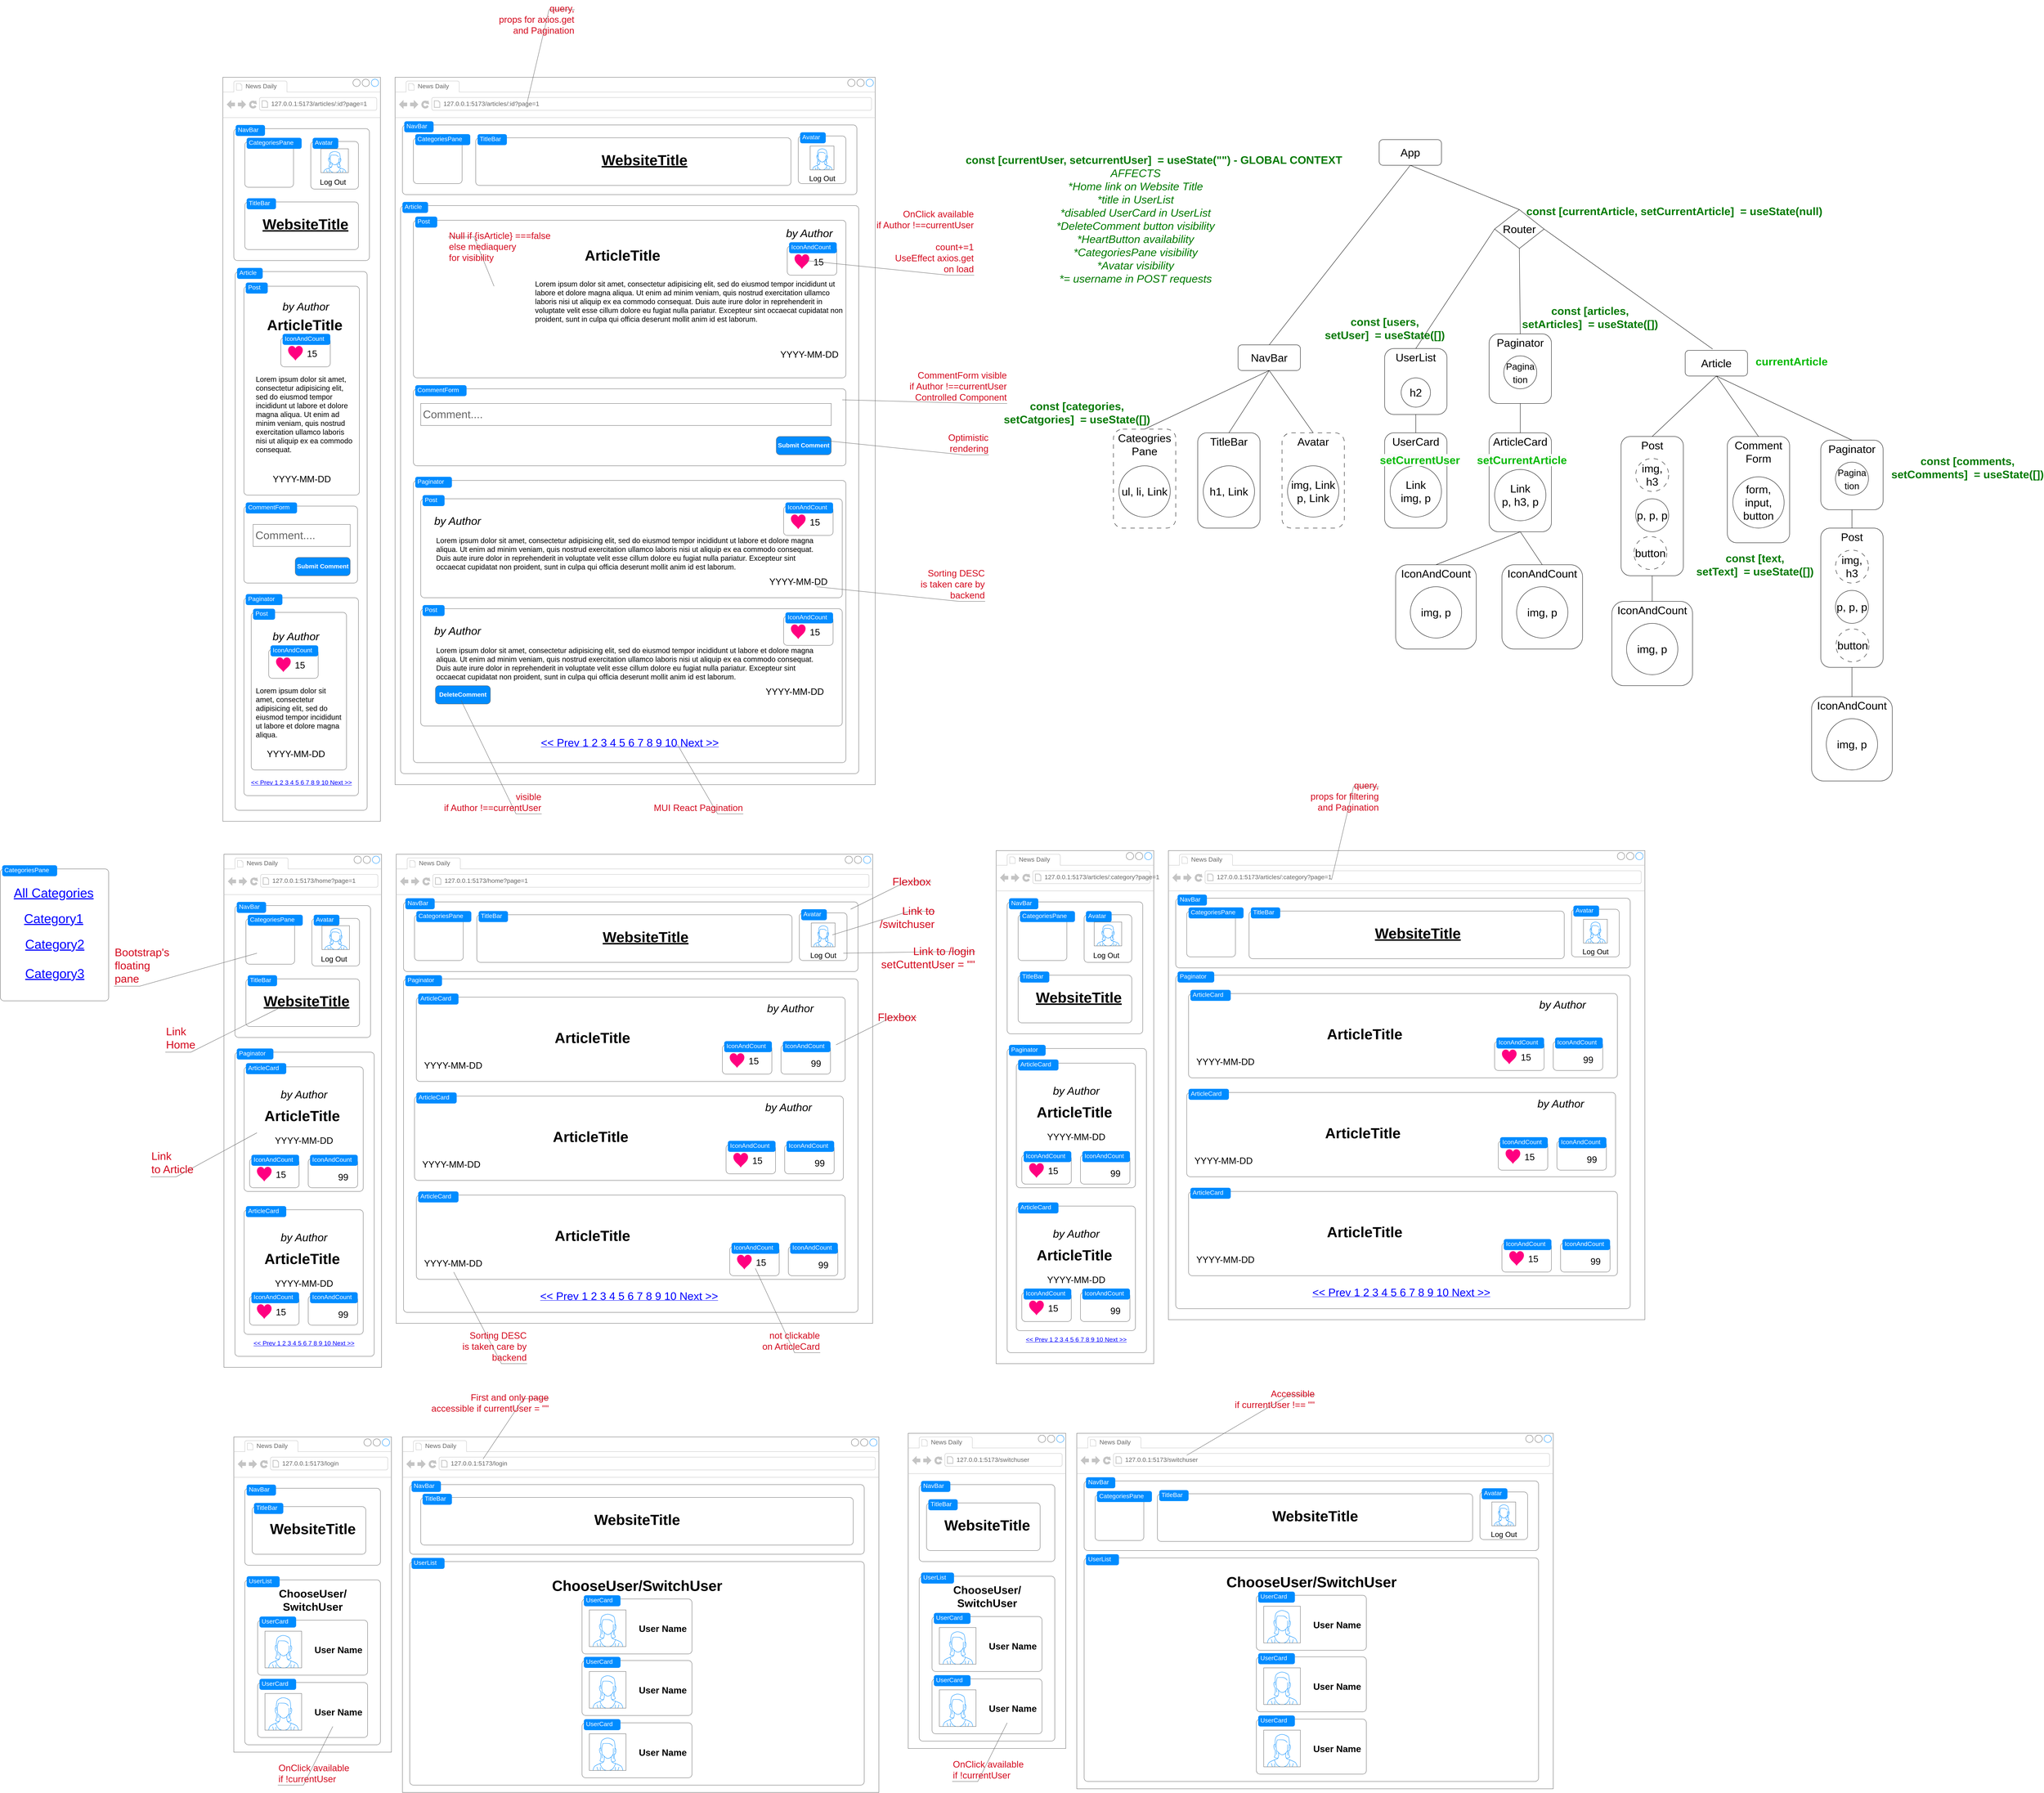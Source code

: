 <mxfile version="23.1.1" type="device">
  <diagram name="Page-1" id="5348f1db-0dfa-24cf-5d06-2057accb5106">
    <mxGraphModel dx="5264.5" dy="5799" grid="1" gridSize="10" guides="1" tooltips="1" connect="1" arrows="1" fold="1" page="1" pageScale="1.5" pageWidth="827" pageHeight="1169" background="none" math="0" shadow="0">
      <root>
        <mxCell id="0" style=";html=1;" />
        <mxCell id="1" style=";html=1;" parent="0" />
        <mxCell id="oO1IpqutuhY_mgt90Hi0-393" value="" style="strokeWidth=1;shadow=0;dashed=0;align=center;html=1;shape=mxgraph.mockup.containers.browserWindow;rSize=0;strokeColor=#666666;strokeColor2=#008cff;strokeColor3=#c4c4c4;mainText=,;recursiveResize=0;fontSize=30;" parent="1" vertex="1">
          <mxGeometry x="410" y="-2220" width="1310" height="1930" as="geometry" />
        </mxCell>
        <mxCell id="oO1IpqutuhY_mgt90Hi0-394" value="News Daily" style="strokeWidth=1;shadow=0;dashed=0;align=center;html=1;shape=mxgraph.mockup.containers.anchor;fontSize=17;fontColor=#666666;align=left;whiteSpace=wrap;" parent="oO1IpqutuhY_mgt90Hi0-393" vertex="1">
          <mxGeometry x="60" y="12" width="110" height="26" as="geometry" />
        </mxCell>
        <mxCell id="oO1IpqutuhY_mgt90Hi0-395" value="127.0.0.1:5173/articles/:id?page=1" style="strokeWidth=1;shadow=0;dashed=0;align=center;html=1;shape=mxgraph.mockup.containers.anchor;rSize=0;fontSize=17;fontColor=#666666;align=left;" parent="oO1IpqutuhY_mgt90Hi0-393" vertex="1">
          <mxGeometry x="130" y="60" width="250" height="26" as="geometry" />
        </mxCell>
        <mxCell id="oO1IpqutuhY_mgt90Hi0-425" value="" style="shape=mxgraph.mockup.containers.marginRect;rectMarginTop=10;strokeColor=#666666;strokeWidth=1;dashed=0;rounded=1;arcSize=5;recursiveResize=0;html=1;whiteSpace=wrap;" parent="oO1IpqutuhY_mgt90Hi0-393" vertex="1">
          <mxGeometry x="20" y="120" width="1240" height="200" as="geometry" />
        </mxCell>
        <mxCell id="oO1IpqutuhY_mgt90Hi0-426" value="NavBar" style="shape=rect;strokeColor=none;fillColor=#008cff;strokeWidth=1;dashed=0;rounded=1;arcSize=20;fontColor=#ffffff;fontSize=17;spacing=2;spacingTop=-2;align=left;autosize=1;spacingLeft=4;resizeWidth=0;resizeHeight=0;perimeter=none;html=1;whiteSpace=wrap;" parent="oO1IpqutuhY_mgt90Hi0-425" vertex="1">
          <mxGeometry x="5" width="80" height="30" as="geometry" />
        </mxCell>
        <mxCell id="oO1IpqutuhY_mgt90Hi0-427" value="" style="shape=mxgraph.mockup.containers.marginRect;rectMarginTop=10;strokeColor=#666666;strokeWidth=1;dashed=0;rounded=1;arcSize=5;recursiveResize=0;html=1;whiteSpace=wrap;" parent="oO1IpqutuhY_mgt90Hi0-425" vertex="1">
          <mxGeometry x="30" y="35" width="132.86" height="135" as="geometry" />
        </mxCell>
        <mxCell id="oO1IpqutuhY_mgt90Hi0-428" value="CategoriesPane" style="shape=rect;strokeColor=none;fillColor=#008cff;strokeWidth=1;dashed=0;rounded=1;arcSize=20;fontColor=#ffffff;fontSize=17;spacing=2;spacingTop=-2;align=left;autosize=1;spacingLeft=4;resizeWidth=0;resizeHeight=0;perimeter=none;html=1;whiteSpace=wrap;" parent="oO1IpqutuhY_mgt90Hi0-427" vertex="1">
          <mxGeometry x="5" width="150" height="30" as="geometry" />
        </mxCell>
        <mxCell id="oO1IpqutuhY_mgt90Hi0-429" value="" style="shape=image;html=1;verticalAlign=top;verticalLabelPosition=bottom;labelBackgroundColor=#ffffff;imageAspect=0;aspect=fixed;image=https://cdn4.iconfinder.com/data/icons/flat-black/128/menu.png" parent="oO1IpqutuhY_mgt90Hi0-427" vertex="1">
          <mxGeometry x="11.43" y="20" width="110" height="110" as="geometry" />
        </mxCell>
        <mxCell id="oO1IpqutuhY_mgt90Hi0-430" value="" style="shape=mxgraph.mockup.containers.marginRect;rectMarginTop=10;strokeColor=#666666;strokeWidth=1;dashed=0;rounded=1;arcSize=5;recursiveResize=0;html=1;whiteSpace=wrap;" parent="oO1IpqutuhY_mgt90Hi0-425" vertex="1">
          <mxGeometry x="200" y="35" width="860" height="140" as="geometry" />
        </mxCell>
        <mxCell id="oO1IpqutuhY_mgt90Hi0-431" value="TitleBar" style="shape=rect;strokeColor=none;fillColor=#008cff;strokeWidth=1;dashed=0;rounded=1;arcSize=20;fontColor=#ffffff;fontSize=17;spacing=2;spacingTop=-2;align=left;autosize=1;spacingLeft=4;resizeWidth=0;resizeHeight=0;perimeter=none;html=1;whiteSpace=wrap;" parent="oO1IpqutuhY_mgt90Hi0-430" vertex="1">
          <mxGeometry x="5" width="80" height="30" as="geometry" />
        </mxCell>
        <mxCell id="oO1IpqutuhY_mgt90Hi0-432" value="WebsiteTitle" style="text;strokeColor=none;fillColor=none;html=1;fontSize=40;fontStyle=5;verticalAlign=middle;align=center;" parent="oO1IpqutuhY_mgt90Hi0-430" vertex="1">
          <mxGeometry x="380" y="45" width="160" height="50" as="geometry" />
        </mxCell>
        <mxCell id="oO1IpqutuhY_mgt90Hi0-433" value="" style="shape=mxgraph.mockup.containers.marginRect;rectMarginTop=10;strokeColor=#666666;strokeWidth=1;dashed=0;rounded=1;arcSize=5;recursiveResize=0;html=1;whiteSpace=wrap;" parent="oO1IpqutuhY_mgt90Hi0-425" vertex="1">
          <mxGeometry x="1080" y="30" width="130" height="140" as="geometry" />
        </mxCell>
        <mxCell id="oO1IpqutuhY_mgt90Hi0-434" value="Avatar" style="shape=rect;strokeColor=none;fillColor=#008cff;strokeWidth=1;dashed=0;rounded=1;arcSize=20;fontColor=#ffffff;fontSize=17;spacing=2;spacingTop=-2;align=left;autosize=1;spacingLeft=4;resizeWidth=0;resizeHeight=0;perimeter=none;html=1;whiteSpace=wrap;" parent="oO1IpqutuhY_mgt90Hi0-433" vertex="1">
          <mxGeometry x="5" width="70" height="30" as="geometry" />
        </mxCell>
        <mxCell id="oO1IpqutuhY_mgt90Hi0-435" value="" style="verticalLabelPosition=bottom;shadow=0;dashed=0;align=center;html=1;verticalAlign=top;strokeWidth=1;shape=mxgraph.mockup.containers.userFemale;strokeColor=#666666;strokeColor2=#008cff;" parent="oO1IpqutuhY_mgt90Hi0-433" vertex="1">
          <mxGeometry x="32.5" y="37.5" width="65" height="65" as="geometry" />
        </mxCell>
        <mxCell id="oO1IpqutuhY_mgt90Hi0-436" value="Log Out" style="text;strokeColor=none;fillColor=none;html=1;fontSize=20;fontStyle=0;verticalAlign=middle;align=center;" parent="oO1IpqutuhY_mgt90Hi0-433" vertex="1">
          <mxGeometry x="10" y="110" width="110" height="30" as="geometry" />
        </mxCell>
        <mxCell id="oO1IpqutuhY_mgt90Hi0-441" value="" style="shape=mxgraph.mockup.containers.marginRect;rectMarginTop=10;strokeColor=#666666;strokeWidth=1;dashed=0;rounded=1;arcSize=5;recursiveResize=0;html=1;whiteSpace=wrap;" parent="oO1IpqutuhY_mgt90Hi0-393" vertex="1">
          <mxGeometry x="50" y="840" width="1180" height="220" as="geometry" />
        </mxCell>
        <mxCell id="oO1IpqutuhY_mgt90Hi0-442" value="CommentForm" style="shape=rect;strokeColor=none;fillColor=#008cff;strokeWidth=1;dashed=0;rounded=1;arcSize=20;fontColor=#ffffff;fontSize=17;spacing=2;spacingTop=-2;align=left;autosize=1;spacingLeft=4;resizeWidth=0;resizeHeight=0;perimeter=none;html=1;whiteSpace=wrap;" parent="oO1IpqutuhY_mgt90Hi0-441" vertex="1">
          <mxGeometry x="5" width="140" height="30" as="geometry" />
        </mxCell>
        <mxCell id="oO1IpqutuhY_mgt90Hi0-449" value="Comment...." style="strokeWidth=1;shadow=0;dashed=0;align=center;html=1;shape=mxgraph.mockup.text.textBox;fontColor=#666666;align=left;fontSize=30;spacingLeft=4;spacingTop=-3;whiteSpace=wrap;strokeColor=#666666;mainText=" parent="oO1IpqutuhY_mgt90Hi0-441" vertex="1">
          <mxGeometry x="20" y="50" width="1120" height="60" as="geometry" />
        </mxCell>
        <mxCell id="oO1IpqutuhY_mgt90Hi0-450" value="Submit Comment" style="strokeWidth=1;shadow=0;dashed=0;align=center;html=1;shape=mxgraph.mockup.buttons.button;strokeColor=#666666;fontColor=#ffffff;mainText=;buttonStyle=round;fontSize=17;fontStyle=1;fillColor=#008cff;whiteSpace=wrap;" parent="oO1IpqutuhY_mgt90Hi0-441" vertex="1">
          <mxGeometry x="990" y="140" width="150" height="50" as="geometry" />
        </mxCell>
        <mxCell id="oO1IpqutuhY_mgt90Hi0-455" value="" style="shape=mxgraph.mockup.containers.marginRect;rectMarginTop=10;strokeColor=#666666;strokeWidth=1;dashed=0;rounded=1;arcSize=5;recursiveResize=0;html=1;whiteSpace=wrap;" parent="oO1IpqutuhY_mgt90Hi0-393" vertex="1">
          <mxGeometry x="50" y="1090" width="1180" height="780" as="geometry" />
        </mxCell>
        <mxCell id="oO1IpqutuhY_mgt90Hi0-456" value="Paginator" style="shape=rect;strokeColor=none;fillColor=#008cff;strokeWidth=1;dashed=0;rounded=1;arcSize=20;fontColor=#ffffff;fontSize=17;spacing=2;spacingTop=-2;align=left;autosize=1;spacingLeft=4;resizeWidth=0;resizeHeight=0;perimeter=none;html=1;whiteSpace=wrap;" parent="oO1IpqutuhY_mgt90Hi0-455" vertex="1">
          <mxGeometry x="5" width="100" height="30" as="geometry" />
        </mxCell>
        <mxCell id="oO1IpqutuhY_mgt90Hi0-459" value="" style="shape=mxgraph.mockup.containers.marginRect;rectMarginTop=10;strokeColor=#666666;strokeWidth=1;dashed=0;rounded=1;arcSize=5;recursiveResize=0;html=1;whiteSpace=wrap;" parent="oO1IpqutuhY_mgt90Hi0-455" vertex="1">
          <mxGeometry x="20" y="50" width="1150" height="280" as="geometry" />
        </mxCell>
        <mxCell id="oO1IpqutuhY_mgt90Hi0-460" value="Post" style="shape=rect;strokeColor=none;fillColor=#008cff;strokeWidth=1;dashed=0;rounded=1;arcSize=20;fontColor=#ffffff;fontSize=17;spacing=2;spacingTop=-2;align=left;autosize=1;spacingLeft=4;resizeWidth=0;resizeHeight=0;perimeter=none;html=1;whiteSpace=wrap;" parent="oO1IpqutuhY_mgt90Hi0-459" vertex="1">
          <mxGeometry x="5" width="60" height="30" as="geometry" />
        </mxCell>
        <mxCell id="oO1IpqutuhY_mgt90Hi0-465" value="by Author" style="text;strokeColor=none;fillColor=none;html=1;fontSize=30;fontStyle=2;verticalAlign=middle;align=center;" parent="oO1IpqutuhY_mgt90Hi0-459" vertex="1">
          <mxGeometry x="20" y="45" width="160" height="50" as="geometry" />
        </mxCell>
        <mxCell id="oO1IpqutuhY_mgt90Hi0-469" value="Lorem ipsum dolor sit amet, consectetur adipisicing elit, sed do eiusmod tempor incididunt ut labore et dolore magna aliqua. Ut enim ad minim veniam, quis nostrud exercitation ullamco laboris nisi ut aliquip ex ea commodo consequat. Duis aute irure dolor in reprehenderit in voluptate velit esse cillum dolore eu fugiat nulla pariatur. Excepteur sint occaecat cupidatat non proident, sunt in culpa qui officia deserunt mollit anim id est laborum." style="text;spacingTop=-5;whiteSpace=wrap;html=1;align=left;fontSize=20;fontFamily=Helvetica;fillColor=none;strokeColor=none;" parent="oO1IpqutuhY_mgt90Hi0-459" vertex="1">
          <mxGeometry x="40" y="110" width="1050" height="140" as="geometry" />
        </mxCell>
        <mxCell id="oO1IpqutuhY_mgt90Hi0-468" value="YYYY-MM-DD" style="text;strokeColor=none;fillColor=none;html=1;fontSize=25;fontStyle=0;verticalAlign=middle;align=center;" parent="oO1IpqutuhY_mgt90Hi0-459" vertex="1">
          <mxGeometry x="950" y="210" width="160" height="50" as="geometry" />
        </mxCell>
        <mxCell id="HvcPI_E8XcnlEceZRkLn-39" value="" style="shape=mxgraph.mockup.containers.marginRect;rectMarginTop=10;strokeColor=#666666;strokeWidth=1;dashed=0;rounded=1;arcSize=5;recursiveResize=0;html=1;whiteSpace=wrap;" parent="oO1IpqutuhY_mgt90Hi0-459" vertex="1">
          <mxGeometry x="990" y="20" width="135" height="90" as="geometry" />
        </mxCell>
        <mxCell id="HvcPI_E8XcnlEceZRkLn-40" value="IconAndCount" style="shape=rect;strokeColor=none;fillColor=#008cff;strokeWidth=1;dashed=0;rounded=1;arcSize=20;fontColor=#ffffff;fontSize=17;spacing=2;spacingTop=-2;align=left;autosize=1;spacingLeft=4;resizeWidth=0;resizeHeight=0;perimeter=none;html=1;whiteSpace=wrap;" parent="HvcPI_E8XcnlEceZRkLn-39" vertex="1">
          <mxGeometry x="5" width="130" height="30" as="geometry" />
        </mxCell>
        <mxCell id="HvcPI_E8XcnlEceZRkLn-41" value="" style="shape=mxgraph.signs.healthcare.heart_2;html=1;pointerEvents=1;fillColor=#FF0080;strokeColor=none;verticalLabelPosition=bottom;verticalAlign=top;align=center;sketch=0;fontColor=#ff0000;" parent="HvcPI_E8XcnlEceZRkLn-39" vertex="1">
          <mxGeometry x="20" y="33" width="40" height="40" as="geometry" />
        </mxCell>
        <mxCell id="HvcPI_E8XcnlEceZRkLn-42" value="15" style="text;strokeColor=none;fillColor=none;html=1;fontSize=25;fontStyle=0;verticalAlign=middle;align=center;" parent="HvcPI_E8XcnlEceZRkLn-39" vertex="1">
          <mxGeometry x="50" y="28" width="70" height="50" as="geometry" />
        </mxCell>
        <mxCell id="oO1IpqutuhY_mgt90Hi0-470" value="" style="shape=mxgraph.mockup.containers.marginRect;rectMarginTop=10;strokeColor=#666666;strokeWidth=1;dashed=0;rounded=1;arcSize=5;recursiveResize=0;html=1;whiteSpace=wrap;" parent="oO1IpqutuhY_mgt90Hi0-455" vertex="1">
          <mxGeometry x="20" y="350" width="1150" height="330" as="geometry" />
        </mxCell>
        <mxCell id="oO1IpqutuhY_mgt90Hi0-471" value="Post" style="shape=rect;strokeColor=none;fillColor=#008cff;strokeWidth=1;dashed=0;rounded=1;arcSize=20;fontColor=#ffffff;fontSize=17;spacing=2;spacingTop=-2;align=left;autosize=1;spacingLeft=4;resizeWidth=0;resizeHeight=0;perimeter=none;html=1;whiteSpace=wrap;" parent="oO1IpqutuhY_mgt90Hi0-470" vertex="1">
          <mxGeometry x="5" width="60" height="30" as="geometry" />
        </mxCell>
        <mxCell id="oO1IpqutuhY_mgt90Hi0-472" value="by Author" style="text;strokeColor=none;fillColor=none;html=1;fontSize=30;fontStyle=2;verticalAlign=middle;align=center;" parent="oO1IpqutuhY_mgt90Hi0-470" vertex="1">
          <mxGeometry x="20" y="45" width="160" height="50" as="geometry" />
        </mxCell>
        <mxCell id="oO1IpqutuhY_mgt90Hi0-475" value="Lorem ipsum dolor sit amet, consectetur adipisicing elit, sed do eiusmod tempor incididunt ut labore et dolore magna aliqua. Ut enim ad minim veniam, quis nostrud exercitation ullamco laboris nisi ut aliquip ex ea commodo consequat. Duis aute irure dolor in reprehenderit in voluptate velit esse cillum dolore eu fugiat nulla pariatur. Excepteur sint occaecat cupidatat non proident, sunt in culpa qui officia deserunt mollit anim id est laborum." style="text;spacingTop=-5;whiteSpace=wrap;html=1;align=left;fontSize=20;fontFamily=Helvetica;fillColor=none;strokeColor=none;" parent="oO1IpqutuhY_mgt90Hi0-470" vertex="1">
          <mxGeometry x="40" y="110" width="1040" height="140" as="geometry" />
        </mxCell>
        <mxCell id="oO1IpqutuhY_mgt90Hi0-476" value="YYYY-MM-DD" style="text;strokeColor=none;fillColor=none;html=1;fontSize=25;fontStyle=0;verticalAlign=middle;align=center;" parent="oO1IpqutuhY_mgt90Hi0-470" vertex="1">
          <mxGeometry x="940" y="210" width="160" height="50" as="geometry" />
        </mxCell>
        <mxCell id="oO1IpqutuhY_mgt90Hi0-490" value="DeleteComment" style="strokeWidth=1;shadow=0;dashed=0;align=center;html=1;shape=mxgraph.mockup.buttons.button;strokeColor=#666666;fontColor=#ffffff;mainText=;buttonStyle=round;fontSize=17;fontStyle=1;fillColor=#008cff;whiteSpace=wrap;" parent="oO1IpqutuhY_mgt90Hi0-470" vertex="1">
          <mxGeometry x="40" y="220" width="150" height="50" as="geometry" />
        </mxCell>
        <mxCell id="HvcPI_E8XcnlEceZRkLn-43" value="" style="shape=mxgraph.mockup.containers.marginRect;rectMarginTop=10;strokeColor=#666666;strokeWidth=1;dashed=0;rounded=1;arcSize=5;recursiveResize=0;html=1;whiteSpace=wrap;" parent="oO1IpqutuhY_mgt90Hi0-470" vertex="1">
          <mxGeometry x="990" y="20" width="135" height="90" as="geometry" />
        </mxCell>
        <mxCell id="HvcPI_E8XcnlEceZRkLn-44" value="IconAndCount" style="shape=rect;strokeColor=none;fillColor=#008cff;strokeWidth=1;dashed=0;rounded=1;arcSize=20;fontColor=#ffffff;fontSize=17;spacing=2;spacingTop=-2;align=left;autosize=1;spacingLeft=4;resizeWidth=0;resizeHeight=0;perimeter=none;html=1;whiteSpace=wrap;" parent="HvcPI_E8XcnlEceZRkLn-43" vertex="1">
          <mxGeometry x="5" width="130" height="30" as="geometry" />
        </mxCell>
        <mxCell id="HvcPI_E8XcnlEceZRkLn-45" value="" style="shape=mxgraph.signs.healthcare.heart_2;html=1;pointerEvents=1;fillColor=#FF0080;strokeColor=none;verticalLabelPosition=bottom;verticalAlign=top;align=center;sketch=0;fontColor=#ff0000;" parent="HvcPI_E8XcnlEceZRkLn-43" vertex="1">
          <mxGeometry x="20" y="33" width="40" height="40" as="geometry" />
        </mxCell>
        <mxCell id="HvcPI_E8XcnlEceZRkLn-46" value="15" style="text;strokeColor=none;fillColor=none;html=1;fontSize=25;fontStyle=0;verticalAlign=middle;align=center;" parent="HvcPI_E8XcnlEceZRkLn-43" vertex="1">
          <mxGeometry x="50" y="28" width="70" height="50" as="geometry" />
        </mxCell>
        <mxCell id="B4IMx2vGt0d6lZp3y3eG-9" value="&lt;font style=&quot;font-size: 30px;&quot;&gt;&amp;lt;&amp;lt; Prev 1 2 3 4 5 6 7 8 9 10 Next &amp;gt;&amp;gt;&lt;/font&gt;" style="strokeWidth=1;shadow=0;dashed=0;align=center;html=1;shape=mxgraph.mockup.navigation.pagination;linkText=;fontSize=17;fontColor=#0000ff;fontStyle=4;" vertex="1" parent="oO1IpqutuhY_mgt90Hi0-455">
          <mxGeometry x="320" y="710" width="540" height="30" as="geometry" />
        </mxCell>
        <mxCell id="oO1IpqutuhY_mgt90Hi0-416" value="" style="shape=mxgraph.mockup.containers.marginRect;rectMarginTop=10;strokeColor=#666666;strokeWidth=1;dashed=0;rounded=1;arcSize=5;recursiveResize=0;html=1;whiteSpace=wrap;" parent="oO1IpqutuhY_mgt90Hi0-393" vertex="1">
          <mxGeometry x="50" y="380" width="1180" height="440" as="geometry" />
        </mxCell>
        <mxCell id="oO1IpqutuhY_mgt90Hi0-417" value="Post" style="shape=rect;strokeColor=none;fillColor=#008cff;strokeWidth=1;dashed=0;rounded=1;arcSize=20;fontColor=#ffffff;fontSize=17;spacing=2;spacingTop=-2;align=left;autosize=1;spacingLeft=4;resizeWidth=0;resizeHeight=0;perimeter=none;html=1;whiteSpace=wrap;" parent="oO1IpqutuhY_mgt90Hi0-416" vertex="1">
          <mxGeometry x="5" width="60" height="30" as="geometry" />
        </mxCell>
        <mxCell id="oO1IpqutuhY_mgt90Hi0-418" value="YYYY-MM-DD" style="text;strokeColor=none;fillColor=none;html=1;fontSize=25;fontStyle=0;verticalAlign=middle;align=center;" parent="oO1IpqutuhY_mgt90Hi0-416" vertex="1">
          <mxGeometry x="1000" y="350" width="160" height="50" as="geometry" />
        </mxCell>
        <mxCell id="oO1IpqutuhY_mgt90Hi0-419" value="ArticleTitle" style="text;strokeColor=none;fillColor=none;html=1;fontSize=40;fontStyle=1;verticalAlign=middle;align=center;" parent="oO1IpqutuhY_mgt90Hi0-416" vertex="1">
          <mxGeometry x="490" y="80" width="160" height="50" as="geometry" />
        </mxCell>
        <mxCell id="oO1IpqutuhY_mgt90Hi0-420" value="by Author" style="text;strokeColor=none;fillColor=none;html=1;fontSize=30;fontStyle=2;verticalAlign=middle;align=center;" parent="oO1IpqutuhY_mgt90Hi0-416" vertex="1">
          <mxGeometry x="1000" y="20" width="160" height="50" as="geometry" />
        </mxCell>
        <mxCell id="oO1IpqutuhY_mgt90Hi0-437" value="" style="shape=image;html=1;verticalAlign=top;verticalLabelPosition=bottom;labelBackgroundColor=#ffffff;imageAspect=0;aspect=fixed;image=https://cdn3.iconfinder.com/data/icons/essential-pack/32/89-Picture-128.png" parent="oO1IpqutuhY_mgt90Hi0-416" vertex="1">
          <mxGeometry x="52" y="155" width="245" height="245" as="geometry" />
        </mxCell>
        <mxCell id="HvcPI_E8XcnlEceZRkLn-35" value="" style="shape=mxgraph.mockup.containers.marginRect;rectMarginTop=10;strokeColor=#666666;strokeWidth=1;dashed=0;rounded=1;arcSize=5;recursiveResize=0;html=1;whiteSpace=wrap;" parent="oO1IpqutuhY_mgt90Hi0-416" vertex="1">
          <mxGeometry x="1020" y="70" width="135" height="90" as="geometry" />
        </mxCell>
        <mxCell id="HvcPI_E8XcnlEceZRkLn-36" value="IconAndCount" style="shape=rect;strokeColor=none;fillColor=#008cff;strokeWidth=1;dashed=0;rounded=1;arcSize=20;fontColor=#ffffff;fontSize=17;spacing=2;spacingTop=-2;align=left;autosize=1;spacingLeft=4;resizeWidth=0;resizeHeight=0;perimeter=none;html=1;whiteSpace=wrap;" parent="HvcPI_E8XcnlEceZRkLn-35" vertex="1">
          <mxGeometry x="5" width="130" height="30" as="geometry" />
        </mxCell>
        <mxCell id="HvcPI_E8XcnlEceZRkLn-37" value="" style="shape=mxgraph.signs.healthcare.heart_2;html=1;pointerEvents=1;fillColor=#FF0080;strokeColor=none;verticalLabelPosition=bottom;verticalAlign=top;align=center;sketch=0;fontColor=#ff0000;" parent="HvcPI_E8XcnlEceZRkLn-35" vertex="1">
          <mxGeometry x="20" y="33" width="40" height="40" as="geometry" />
        </mxCell>
        <mxCell id="HvcPI_E8XcnlEceZRkLn-38" value="15" style="text;strokeColor=none;fillColor=none;html=1;fontSize=25;fontStyle=0;verticalAlign=middle;align=center;" parent="HvcPI_E8XcnlEceZRkLn-35" vertex="1">
          <mxGeometry x="50" y="28" width="70" height="50" as="geometry" />
        </mxCell>
        <mxCell id="HvcPI_E8XcnlEceZRkLn-285" value="" style="shape=mxgraph.mockup.containers.marginRect;rectMarginTop=10;strokeColor=#666666;strokeWidth=1;dashed=0;rounded=1;arcSize=5;recursiveResize=0;html=1;whiteSpace=wrap;fillColor=none;" parent="oO1IpqutuhY_mgt90Hi0-393" vertex="1">
          <mxGeometry x="15" y="340" width="1250" height="1560" as="geometry" />
        </mxCell>
        <mxCell id="HvcPI_E8XcnlEceZRkLn-286" value="Article" style="shape=rect;strokeColor=none;fillColor=#008cff;strokeWidth=1;dashed=0;rounded=1;arcSize=20;fontColor=#ffffff;fontSize=17;spacing=2;spacingTop=-2;align=left;autosize=1;spacingLeft=4;resizeWidth=0;resizeHeight=0;perimeter=none;html=1;whiteSpace=wrap;" parent="HvcPI_E8XcnlEceZRkLn-285" vertex="1">
          <mxGeometry x="5" width="70" height="30" as="geometry" />
        </mxCell>
        <mxCell id="HvcPI_E8XcnlEceZRkLn-151" value="Null if {isArticle} ===false&lt;br&gt;else mediaquery&lt;br&gt;for visibility" style="strokeWidth=1;shadow=0;dashed=0;align=center;html=1;shape=mxgraph.mockup.text.callout;linkText=;textSize=17;textColor=#666666;callDir=NW;callStyle=line;fontSize=25;fontColor=#d40c20;align=left;verticalAlign=top;strokeColor=#666666;" parent="HvcPI_E8XcnlEceZRkLn-285" vertex="1">
          <mxGeometry x="130" y="70" width="125" height="160" as="geometry" />
        </mxCell>
        <mxCell id="oO1IpqutuhY_mgt90Hi0-1" value="" style="strokeWidth=1;shadow=0;dashed=0;align=center;html=1;shape=mxgraph.mockup.containers.browserWindow;rSize=0;strokeColor=#666666;strokeColor2=#008cff;strokeColor3=#c4c4c4;mainText=,;recursiveResize=0;fontSize=30;fontStyle=4" parent="1" vertex="1">
          <mxGeometry x="-57" y="-100" width="430" height="1400" as="geometry" />
        </mxCell>
        <mxCell id="oO1IpqutuhY_mgt90Hi0-2" value="News Daily" style="strokeWidth=1;shadow=0;dashed=0;align=center;html=1;shape=mxgraph.mockup.containers.anchor;fontSize=17;fontColor=#666666;align=left;whiteSpace=wrap;" parent="oO1IpqutuhY_mgt90Hi0-1" vertex="1">
          <mxGeometry x="60" y="12" width="110" height="26" as="geometry" />
        </mxCell>
        <mxCell id="oO1IpqutuhY_mgt90Hi0-3" value="127.0.0.1:5173/home?page=1" style="strokeWidth=1;shadow=0;dashed=0;align=center;html=1;shape=mxgraph.mockup.containers.anchor;rSize=0;fontSize=17;fontColor=#666666;align=left;" parent="oO1IpqutuhY_mgt90Hi0-1" vertex="1">
          <mxGeometry x="130" y="60" width="250" height="26" as="geometry" />
        </mxCell>
        <mxCell id="oO1IpqutuhY_mgt90Hi0-110" value="" style="shape=mxgraph.mockup.containers.marginRect;rectMarginTop=10;strokeColor=#666666;strokeWidth=1;dashed=0;rounded=1;arcSize=5;recursiveResize=0;html=1;whiteSpace=wrap;" parent="oO1IpqutuhY_mgt90Hi0-1" vertex="1">
          <mxGeometry x="30" y="130" width="370" height="370" as="geometry" />
        </mxCell>
        <mxCell id="oO1IpqutuhY_mgt90Hi0-111" value="NavBar" style="shape=rect;strokeColor=none;fillColor=#008cff;strokeWidth=1;dashed=0;rounded=1;arcSize=20;fontColor=#ffffff;fontSize=17;spacing=2;spacingTop=-2;align=left;autosize=1;spacingLeft=4;resizeWidth=0;resizeHeight=0;perimeter=none;html=1;whiteSpace=wrap;" parent="oO1IpqutuhY_mgt90Hi0-110" vertex="1">
          <mxGeometry x="5" width="80" height="30" as="geometry" />
        </mxCell>
        <mxCell id="oO1IpqutuhY_mgt90Hi0-112" value="" style="shape=mxgraph.mockup.containers.marginRect;rectMarginTop=10;strokeColor=#666666;strokeWidth=1;dashed=0;rounded=1;arcSize=5;recursiveResize=0;html=1;whiteSpace=wrap;" parent="oO1IpqutuhY_mgt90Hi0-110" vertex="1">
          <mxGeometry x="30" y="35" width="132.86" height="135" as="geometry" />
        </mxCell>
        <mxCell id="oO1IpqutuhY_mgt90Hi0-113" value="CategoriesPane" style="shape=rect;strokeColor=none;fillColor=#008cff;strokeWidth=1;dashed=0;rounded=1;arcSize=20;fontColor=#ffffff;fontSize=17;spacing=2;spacingTop=-2;align=left;autosize=1;spacingLeft=4;resizeWidth=0;resizeHeight=0;perimeter=none;html=1;whiteSpace=wrap;" parent="oO1IpqutuhY_mgt90Hi0-112" vertex="1">
          <mxGeometry x="5" width="150" height="30" as="geometry" />
        </mxCell>
        <mxCell id="oO1IpqutuhY_mgt90Hi0-114" value="" style="shape=image;html=1;verticalAlign=top;verticalLabelPosition=bottom;labelBackgroundColor=#ffffff;imageAspect=0;aspect=fixed;image=https://cdn4.iconfinder.com/data/icons/flat-black/128/menu.png" parent="oO1IpqutuhY_mgt90Hi0-112" vertex="1">
          <mxGeometry x="11.43" y="20" width="110" height="110" as="geometry" />
        </mxCell>
        <mxCell id="oO1IpqutuhY_mgt90Hi0-115" value="" style="shape=mxgraph.mockup.containers.marginRect;rectMarginTop=10;strokeColor=#666666;strokeWidth=1;dashed=0;rounded=1;arcSize=5;recursiveResize=0;html=1;whiteSpace=wrap;" parent="oO1IpqutuhY_mgt90Hi0-110" vertex="1">
          <mxGeometry x="30" y="200" width="310" height="140" as="geometry" />
        </mxCell>
        <mxCell id="oO1IpqutuhY_mgt90Hi0-116" value="TitleBar" style="shape=rect;strokeColor=none;fillColor=#008cff;strokeWidth=1;dashed=0;rounded=1;arcSize=20;fontColor=#ffffff;fontSize=17;spacing=2;spacingTop=-2;align=left;autosize=1;spacingLeft=4;resizeWidth=0;resizeHeight=0;perimeter=none;html=1;whiteSpace=wrap;" parent="oO1IpqutuhY_mgt90Hi0-115" vertex="1">
          <mxGeometry x="5" width="80" height="30" as="geometry" />
        </mxCell>
        <mxCell id="oO1IpqutuhY_mgt90Hi0-117" value="WebsiteTitle" style="text;strokeColor=none;fillColor=none;html=1;fontSize=40;fontStyle=5;verticalAlign=middle;align=center;" parent="oO1IpqutuhY_mgt90Hi0-115" vertex="1">
          <mxGeometry x="85" y="45" width="160" height="50" as="geometry" />
        </mxCell>
        <mxCell id="oO1IpqutuhY_mgt90Hi0-118" value="" style="shape=mxgraph.mockup.containers.marginRect;rectMarginTop=10;strokeColor=#666666;strokeWidth=1;dashed=0;rounded=1;arcSize=5;recursiveResize=0;html=1;whiteSpace=wrap;" parent="oO1IpqutuhY_mgt90Hi0-110" vertex="1">
          <mxGeometry x="210" y="35" width="130" height="140" as="geometry" />
        </mxCell>
        <mxCell id="oO1IpqutuhY_mgt90Hi0-119" value="Avatar" style="shape=rect;strokeColor=none;fillColor=#008cff;strokeWidth=1;dashed=0;rounded=1;arcSize=20;fontColor=#ffffff;fontSize=17;spacing=2;spacingTop=-2;align=left;autosize=1;spacingLeft=4;resizeWidth=0;resizeHeight=0;perimeter=none;html=1;whiteSpace=wrap;" parent="oO1IpqutuhY_mgt90Hi0-118" vertex="1">
          <mxGeometry x="5" width="70" height="30" as="geometry" />
        </mxCell>
        <mxCell id="oO1IpqutuhY_mgt90Hi0-120" value="" style="verticalLabelPosition=bottom;shadow=0;dashed=0;align=center;html=1;verticalAlign=top;strokeWidth=1;shape=mxgraph.mockup.containers.userFemale;strokeColor=#666666;strokeColor2=#008cff;" parent="oO1IpqutuhY_mgt90Hi0-118" vertex="1">
          <mxGeometry x="27.5" y="30" width="75" height="65" as="geometry" />
        </mxCell>
        <mxCell id="oO1IpqutuhY_mgt90Hi0-354" value="Log Out" style="text;strokeColor=none;fillColor=none;html=1;fontSize=20;fontStyle=0;verticalAlign=middle;align=center;" parent="oO1IpqutuhY_mgt90Hi0-118" vertex="1">
          <mxGeometry x="5" y="105" width="110" height="30" as="geometry" />
        </mxCell>
        <mxCell id="oO1IpqutuhY_mgt90Hi0-121" value="" style="shape=mxgraph.mockup.containers.marginRect;rectMarginTop=10;strokeColor=#666666;strokeWidth=1;dashed=0;rounded=1;arcSize=5;recursiveResize=0;html=1;whiteSpace=wrap;" parent="oO1IpqutuhY_mgt90Hi0-1" vertex="1">
          <mxGeometry x="30" y="530" width="380" height="840" as="geometry" />
        </mxCell>
        <mxCell id="oO1IpqutuhY_mgt90Hi0-122" value="Paginator" style="shape=rect;strokeColor=none;fillColor=#008cff;strokeWidth=1;dashed=0;rounded=1;arcSize=20;fontColor=#ffffff;fontSize=17;spacing=2;spacingTop=-2;align=left;autosize=1;spacingLeft=4;resizeWidth=0;resizeHeight=0;perimeter=none;html=1;whiteSpace=wrap;" parent="oO1IpqutuhY_mgt90Hi0-121" vertex="1">
          <mxGeometry x="5" width="100" height="30" as="geometry" />
        </mxCell>
        <mxCell id="oO1IpqutuhY_mgt90Hi0-123" value="" style="shape=mxgraph.mockup.containers.marginRect;rectMarginTop=10;strokeColor=#666666;strokeWidth=1;dashed=0;rounded=1;arcSize=5;recursiveResize=0;html=1;whiteSpace=wrap;" parent="oO1IpqutuhY_mgt90Hi0-121" vertex="1">
          <mxGeometry x="25" y="40" width="325" height="350" as="geometry" />
        </mxCell>
        <mxCell id="oO1IpqutuhY_mgt90Hi0-124" value="ArticleCard" style="shape=rect;strokeColor=none;fillColor=#008cff;strokeWidth=1;dashed=0;rounded=1;arcSize=20;fontColor=#ffffff;fontSize=17;spacing=2;spacingTop=-2;align=left;autosize=1;spacingLeft=4;resizeWidth=0;resizeHeight=0;perimeter=none;html=1;whiteSpace=wrap;" parent="oO1IpqutuhY_mgt90Hi0-123" vertex="1">
          <mxGeometry x="5" width="110" height="30" as="geometry" />
        </mxCell>
        <mxCell id="oO1IpqutuhY_mgt90Hi0-125" value="YYYY-MM-DD" style="text;strokeColor=none;fillColor=none;html=1;fontSize=25;fontStyle=0;verticalAlign=middle;align=center;" parent="oO1IpqutuhY_mgt90Hi0-123" vertex="1">
          <mxGeometry x="82.5" y="185" width="160" height="50" as="geometry" />
        </mxCell>
        <mxCell id="oO1IpqutuhY_mgt90Hi0-126" value="ArticleTitle" style="text;strokeColor=none;fillColor=none;html=1;fontSize=40;fontStyle=1;verticalAlign=middle;align=center;" parent="oO1IpqutuhY_mgt90Hi0-123" vertex="1">
          <mxGeometry x="77.5" y="118" width="160" height="50" as="geometry" />
        </mxCell>
        <mxCell id="oO1IpqutuhY_mgt90Hi0-127" value="by Author" style="text;strokeColor=none;fillColor=none;html=1;fontSize=30;fontStyle=2;verticalAlign=middle;align=center;" parent="oO1IpqutuhY_mgt90Hi0-123" vertex="1">
          <mxGeometry x="82.5" y="60" width="160" height="50" as="geometry" />
        </mxCell>
        <mxCell id="HvcPI_E8XcnlEceZRkLn-96" value="" style="shape=mxgraph.mockup.containers.marginRect;rectMarginTop=10;strokeColor=#666666;strokeWidth=1;dashed=0;rounded=1;arcSize=5;recursiveResize=0;html=1;whiteSpace=wrap;" parent="oO1IpqutuhY_mgt90Hi0-123" vertex="1">
          <mxGeometry x="175" y="250" width="135" height="90" as="geometry" />
        </mxCell>
        <mxCell id="HvcPI_E8XcnlEceZRkLn-97" value="IconAndCount" style="shape=rect;strokeColor=none;fillColor=#008cff;strokeWidth=1;dashed=0;rounded=1;arcSize=20;fontColor=#ffffff;fontSize=17;spacing=2;spacingTop=-2;align=left;autosize=1;spacingLeft=4;resizeWidth=0;resizeHeight=0;perimeter=none;html=1;whiteSpace=wrap;" parent="HvcPI_E8XcnlEceZRkLn-96" vertex="1">
          <mxGeometry x="5" width="130" height="30" as="geometry" />
        </mxCell>
        <mxCell id="HvcPI_E8XcnlEceZRkLn-98" value="" style="shape=image;html=1;verticalAlign=top;verticalLabelPosition=bottom;labelBackgroundColor=#ffffff;imageAspect=0;aspect=fixed;image=https://cdn1.iconfinder.com/data/icons/unicons-line-vol-2/24/comment-alt-lines-128.png" parent="HvcPI_E8XcnlEceZRkLn-96" vertex="1">
          <mxGeometry y="30" width="60" height="60" as="geometry" />
        </mxCell>
        <mxCell id="HvcPI_E8XcnlEceZRkLn-99" value="99" style="text;strokeColor=none;fillColor=none;html=1;fontSize=25;fontStyle=0;verticalAlign=middle;align=center;" parent="HvcPI_E8XcnlEceZRkLn-96" vertex="1">
          <mxGeometry x="60" y="35" width="70" height="50" as="geometry" />
        </mxCell>
        <mxCell id="HvcPI_E8XcnlEceZRkLn-100" value="" style="shape=mxgraph.mockup.containers.marginRect;rectMarginTop=10;strokeColor=#666666;strokeWidth=1;dashed=0;rounded=1;arcSize=5;recursiveResize=0;html=1;whiteSpace=wrap;" parent="oO1IpqutuhY_mgt90Hi0-123" vertex="1">
          <mxGeometry x="15" y="250" width="135" height="90" as="geometry" />
        </mxCell>
        <mxCell id="HvcPI_E8XcnlEceZRkLn-101" value="IconAndCount" style="shape=rect;strokeColor=none;fillColor=#008cff;strokeWidth=1;dashed=0;rounded=1;arcSize=20;fontColor=#ffffff;fontSize=17;spacing=2;spacingTop=-2;align=left;autosize=1;spacingLeft=4;resizeWidth=0;resizeHeight=0;perimeter=none;html=1;whiteSpace=wrap;" parent="HvcPI_E8XcnlEceZRkLn-100" vertex="1">
          <mxGeometry x="5" width="130" height="30" as="geometry" />
        </mxCell>
        <mxCell id="HvcPI_E8XcnlEceZRkLn-102" value="" style="shape=mxgraph.signs.healthcare.heart_2;html=1;pointerEvents=1;fillColor=#FF0080;strokeColor=none;verticalLabelPosition=bottom;verticalAlign=top;align=center;sketch=0;fontColor=#ff0000;" parent="HvcPI_E8XcnlEceZRkLn-100" vertex="1">
          <mxGeometry x="20" y="33" width="40" height="40" as="geometry" />
        </mxCell>
        <mxCell id="HvcPI_E8XcnlEceZRkLn-103" value="15" style="text;strokeColor=none;fillColor=none;html=1;fontSize=25;fontStyle=0;verticalAlign=middle;align=center;" parent="HvcPI_E8XcnlEceZRkLn-100" vertex="1">
          <mxGeometry x="50" y="28" width="70" height="50" as="geometry" />
        </mxCell>
        <mxCell id="oO1IpqutuhY_mgt90Hi0-150" value="" style="shape=mxgraph.mockup.containers.marginRect;rectMarginTop=10;strokeColor=#666666;strokeWidth=1;dashed=0;rounded=1;arcSize=5;recursiveResize=0;html=1;whiteSpace=wrap;" parent="oO1IpqutuhY_mgt90Hi0-121" vertex="1">
          <mxGeometry x="25" y="430" width="325" height="350" as="geometry" />
        </mxCell>
        <mxCell id="oO1IpqutuhY_mgt90Hi0-151" value="ArticleCard" style="shape=rect;strokeColor=none;fillColor=#008cff;strokeWidth=1;dashed=0;rounded=1;arcSize=20;fontColor=#ffffff;fontSize=17;spacing=2;spacingTop=-2;align=left;autosize=1;spacingLeft=4;resizeWidth=0;resizeHeight=0;perimeter=none;html=1;whiteSpace=wrap;" parent="oO1IpqutuhY_mgt90Hi0-150" vertex="1">
          <mxGeometry x="5" width="110" height="30" as="geometry" />
        </mxCell>
        <mxCell id="oO1IpqutuhY_mgt90Hi0-152" value="YYYY-MM-DD" style="text;strokeColor=none;fillColor=none;html=1;fontSize=25;fontStyle=0;verticalAlign=middle;align=center;" parent="oO1IpqutuhY_mgt90Hi0-150" vertex="1">
          <mxGeometry x="82.5" y="185" width="160" height="50" as="geometry" />
        </mxCell>
        <mxCell id="oO1IpqutuhY_mgt90Hi0-153" value="ArticleTitle" style="text;strokeColor=none;fillColor=none;html=1;fontSize=40;fontStyle=1;verticalAlign=middle;align=center;" parent="oO1IpqutuhY_mgt90Hi0-150" vertex="1">
          <mxGeometry x="77.5" y="118" width="160" height="50" as="geometry" />
        </mxCell>
        <mxCell id="oO1IpqutuhY_mgt90Hi0-154" value="by Author" style="text;strokeColor=none;fillColor=none;html=1;fontSize=30;fontStyle=2;verticalAlign=middle;align=center;" parent="oO1IpqutuhY_mgt90Hi0-150" vertex="1">
          <mxGeometry x="82.5" y="60" width="160" height="50" as="geometry" />
        </mxCell>
        <mxCell id="HvcPI_E8XcnlEceZRkLn-88" value="" style="shape=mxgraph.mockup.containers.marginRect;rectMarginTop=10;strokeColor=#666666;strokeWidth=1;dashed=0;rounded=1;arcSize=5;recursiveResize=0;html=1;whiteSpace=wrap;" parent="oO1IpqutuhY_mgt90Hi0-150" vertex="1">
          <mxGeometry x="175" y="235" width="135" height="90" as="geometry" />
        </mxCell>
        <mxCell id="HvcPI_E8XcnlEceZRkLn-89" value="IconAndCount" style="shape=rect;strokeColor=none;fillColor=#008cff;strokeWidth=1;dashed=0;rounded=1;arcSize=20;fontColor=#ffffff;fontSize=17;spacing=2;spacingTop=-2;align=left;autosize=1;spacingLeft=4;resizeWidth=0;resizeHeight=0;perimeter=none;html=1;whiteSpace=wrap;" parent="HvcPI_E8XcnlEceZRkLn-88" vertex="1">
          <mxGeometry x="5" width="130" height="30" as="geometry" />
        </mxCell>
        <mxCell id="HvcPI_E8XcnlEceZRkLn-90" value="" style="shape=image;html=1;verticalAlign=top;verticalLabelPosition=bottom;labelBackgroundColor=#ffffff;imageAspect=0;aspect=fixed;image=https://cdn1.iconfinder.com/data/icons/unicons-line-vol-2/24/comment-alt-lines-128.png" parent="HvcPI_E8XcnlEceZRkLn-88" vertex="1">
          <mxGeometry y="30" width="60" height="60" as="geometry" />
        </mxCell>
        <mxCell id="HvcPI_E8XcnlEceZRkLn-91" value="99" style="text;strokeColor=none;fillColor=none;html=1;fontSize=25;fontStyle=0;verticalAlign=middle;align=center;" parent="HvcPI_E8XcnlEceZRkLn-88" vertex="1">
          <mxGeometry x="60" y="35" width="70" height="50" as="geometry" />
        </mxCell>
        <mxCell id="HvcPI_E8XcnlEceZRkLn-92" value="" style="shape=mxgraph.mockup.containers.marginRect;rectMarginTop=10;strokeColor=#666666;strokeWidth=1;dashed=0;rounded=1;arcSize=5;recursiveResize=0;html=1;whiteSpace=wrap;" parent="oO1IpqutuhY_mgt90Hi0-150" vertex="1">
          <mxGeometry x="15" y="235" width="135" height="90" as="geometry" />
        </mxCell>
        <mxCell id="HvcPI_E8XcnlEceZRkLn-93" value="IconAndCount" style="shape=rect;strokeColor=none;fillColor=#008cff;strokeWidth=1;dashed=0;rounded=1;arcSize=20;fontColor=#ffffff;fontSize=17;spacing=2;spacingTop=-2;align=left;autosize=1;spacingLeft=4;resizeWidth=0;resizeHeight=0;perimeter=none;html=1;whiteSpace=wrap;" parent="HvcPI_E8XcnlEceZRkLn-92" vertex="1">
          <mxGeometry x="5" width="130" height="30" as="geometry" />
        </mxCell>
        <mxCell id="HvcPI_E8XcnlEceZRkLn-94" value="" style="shape=mxgraph.signs.healthcare.heart_2;html=1;pointerEvents=1;fillColor=#FF0080;strokeColor=none;verticalLabelPosition=bottom;verticalAlign=top;align=center;sketch=0;fontColor=#ff0000;" parent="HvcPI_E8XcnlEceZRkLn-92" vertex="1">
          <mxGeometry x="20" y="33" width="40" height="40" as="geometry" />
        </mxCell>
        <mxCell id="HvcPI_E8XcnlEceZRkLn-95" value="15" style="text;strokeColor=none;fillColor=none;html=1;fontSize=25;fontStyle=0;verticalAlign=middle;align=center;" parent="HvcPI_E8XcnlEceZRkLn-92" vertex="1">
          <mxGeometry x="50" y="28" width="70" height="50" as="geometry" />
        </mxCell>
        <mxCell id="B4IMx2vGt0d6lZp3y3eG-11" value="&lt;&lt; Prev 1 2 3 4 5 6 7 8 9 10 Next &gt;&gt;" style="strokeWidth=1;shadow=0;dashed=0;align=center;html=1;shape=mxgraph.mockup.navigation.pagination;linkText=;fontSize=17;fontColor=#0000ff;fontStyle=4;" vertex="1" parent="oO1IpqutuhY_mgt90Hi0-121">
          <mxGeometry x="12.5" y="790" width="350" height="30" as="geometry" />
        </mxCell>
        <mxCell id="oO1IpqutuhY_mgt90Hi0-29" value="" style="strokeWidth=1;shadow=0;dashed=0;align=center;html=1;shape=mxgraph.mockup.containers.browserWindow;rSize=0;strokeColor=#666666;strokeColor2=#008cff;strokeColor3=#c4c4c4;mainText=,;recursiveResize=0;fontSize=30;" parent="1" vertex="1">
          <mxGeometry x="413" y="-100" width="1300" height="1280" as="geometry" />
        </mxCell>
        <mxCell id="oO1IpqutuhY_mgt90Hi0-30" value="News Daily" style="strokeWidth=1;shadow=0;dashed=0;align=center;html=1;shape=mxgraph.mockup.containers.anchor;fontSize=17;fontColor=#666666;align=left;whiteSpace=wrap;" parent="oO1IpqutuhY_mgt90Hi0-29" vertex="1">
          <mxGeometry x="60" y="12" width="110" height="26" as="geometry" />
        </mxCell>
        <mxCell id="oO1IpqutuhY_mgt90Hi0-31" value="127.0.0.1:5173/home?page=1" style="strokeWidth=1;shadow=0;dashed=0;align=center;html=1;shape=mxgraph.mockup.containers.anchor;rSize=0;fontSize=17;fontColor=#666666;align=left;" parent="oO1IpqutuhY_mgt90Hi0-29" vertex="1">
          <mxGeometry x="130" y="60" width="820" height="26" as="geometry" />
        </mxCell>
        <mxCell id="oO1IpqutuhY_mgt90Hi0-42" value="" style="shape=mxgraph.mockup.containers.marginRect;rectMarginTop=10;strokeColor=#666666;strokeWidth=1;dashed=0;rounded=1;arcSize=5;recursiveResize=0;html=1;whiteSpace=wrap;" parent="oO1IpqutuhY_mgt90Hi0-29" vertex="1">
          <mxGeometry x="20" y="330" width="1240" height="920" as="geometry" />
        </mxCell>
        <mxCell id="oO1IpqutuhY_mgt90Hi0-43" value="Paginator" style="shape=rect;strokeColor=none;fillColor=#008cff;strokeWidth=1;dashed=0;rounded=1;arcSize=20;fontColor=#ffffff;fontSize=17;spacing=2;spacingTop=-2;align=left;autosize=1;spacingLeft=4;resizeWidth=0;resizeHeight=0;perimeter=none;html=1;whiteSpace=wrap;" parent="oO1IpqutuhY_mgt90Hi0-42" vertex="1">
          <mxGeometry x="5" width="100" height="30" as="geometry" />
        </mxCell>
        <mxCell id="oO1IpqutuhY_mgt90Hi0-46" value="" style="shape=mxgraph.mockup.containers.marginRect;rectMarginTop=10;strokeColor=#666666;strokeWidth=1;dashed=0;rounded=1;arcSize=5;recursiveResize=0;html=1;whiteSpace=wrap;" parent="oO1IpqutuhY_mgt90Hi0-42" vertex="1">
          <mxGeometry x="35" y="50" width="1170" height="240" as="geometry" />
        </mxCell>
        <mxCell id="oO1IpqutuhY_mgt90Hi0-47" value="ArticleCard" style="shape=rect;strokeColor=none;fillColor=#008cff;strokeWidth=1;dashed=0;rounded=1;arcSize=20;fontColor=#ffffff;fontSize=17;spacing=2;spacingTop=-2;align=left;autosize=1;spacingLeft=4;resizeWidth=0;resizeHeight=0;perimeter=none;html=1;whiteSpace=wrap;" parent="oO1IpqutuhY_mgt90Hi0-46" vertex="1">
          <mxGeometry x="5" width="110" height="30" as="geometry" />
        </mxCell>
        <mxCell id="oO1IpqutuhY_mgt90Hi0-50" value="YYYY-MM-DD" style="text;strokeColor=none;fillColor=none;html=1;fontSize=25;fontStyle=0;verticalAlign=middle;align=center;" parent="oO1IpqutuhY_mgt90Hi0-46" vertex="1">
          <mxGeometry x="20" y="170" width="160" height="50" as="geometry" />
        </mxCell>
        <mxCell id="oO1IpqutuhY_mgt90Hi0-48" value="ArticleTitle" style="text;strokeColor=none;fillColor=none;html=1;fontSize=40;fontStyle=1;verticalAlign=middle;align=center;" parent="oO1IpqutuhY_mgt90Hi0-46" vertex="1">
          <mxGeometry x="400" y="94.5" width="160" height="50" as="geometry" />
        </mxCell>
        <mxCell id="oO1IpqutuhY_mgt90Hi0-49" value="by Author" style="text;strokeColor=none;fillColor=none;html=1;fontSize=30;fontStyle=2;verticalAlign=middle;align=center;" parent="oO1IpqutuhY_mgt90Hi0-46" vertex="1">
          <mxGeometry x="940" y="15" width="160" height="50" as="geometry" />
        </mxCell>
        <mxCell id="HvcPI_E8XcnlEceZRkLn-19" value="" style="shape=mxgraph.mockup.containers.marginRect;rectMarginTop=10;strokeColor=#666666;strokeWidth=1;dashed=0;rounded=1;arcSize=5;recursiveResize=0;html=1;whiteSpace=wrap;" parent="oO1IpqutuhY_mgt90Hi0-46" vertex="1">
          <mxGeometry x="995" y="130" width="135" height="90" as="geometry" />
        </mxCell>
        <mxCell id="HvcPI_E8XcnlEceZRkLn-20" value="IconAndCount" style="shape=rect;strokeColor=none;fillColor=#008cff;strokeWidth=1;dashed=0;rounded=1;arcSize=20;fontColor=#ffffff;fontSize=17;spacing=2;spacingTop=-2;align=left;autosize=1;spacingLeft=4;resizeWidth=0;resizeHeight=0;perimeter=none;html=1;whiteSpace=wrap;" parent="HvcPI_E8XcnlEceZRkLn-19" vertex="1">
          <mxGeometry x="5" width="130" height="30" as="geometry" />
        </mxCell>
        <mxCell id="HvcPI_E8XcnlEceZRkLn-21" value="" style="shape=image;html=1;verticalAlign=top;verticalLabelPosition=bottom;labelBackgroundColor=#ffffff;imageAspect=0;aspect=fixed;image=https://cdn1.iconfinder.com/data/icons/unicons-line-vol-2/24/comment-alt-lines-128.png" parent="HvcPI_E8XcnlEceZRkLn-19" vertex="1">
          <mxGeometry y="30" width="60" height="60" as="geometry" />
        </mxCell>
        <mxCell id="HvcPI_E8XcnlEceZRkLn-22" value="99" style="text;strokeColor=none;fillColor=none;html=1;fontSize=25;fontStyle=0;verticalAlign=middle;align=center;" parent="HvcPI_E8XcnlEceZRkLn-19" vertex="1">
          <mxGeometry x="60" y="35" width="70" height="50" as="geometry" />
        </mxCell>
        <mxCell id="HvcPI_E8XcnlEceZRkLn-51" value="" style="shape=mxgraph.mockup.containers.marginRect;rectMarginTop=10;strokeColor=#666666;strokeWidth=1;dashed=0;rounded=1;arcSize=5;recursiveResize=0;html=1;whiteSpace=wrap;" parent="oO1IpqutuhY_mgt90Hi0-46" vertex="1">
          <mxGeometry x="835" y="130" width="135" height="90" as="geometry" />
        </mxCell>
        <mxCell id="HvcPI_E8XcnlEceZRkLn-52" value="IconAndCount" style="shape=rect;strokeColor=none;fillColor=#008cff;strokeWidth=1;dashed=0;rounded=1;arcSize=20;fontColor=#ffffff;fontSize=17;spacing=2;spacingTop=-2;align=left;autosize=1;spacingLeft=4;resizeWidth=0;resizeHeight=0;perimeter=none;html=1;whiteSpace=wrap;" parent="HvcPI_E8XcnlEceZRkLn-51" vertex="1">
          <mxGeometry x="5" width="130" height="30" as="geometry" />
        </mxCell>
        <mxCell id="HvcPI_E8XcnlEceZRkLn-53" value="" style="shape=mxgraph.signs.healthcare.heart_2;html=1;pointerEvents=1;fillColor=#FF0080;strokeColor=none;verticalLabelPosition=bottom;verticalAlign=top;align=center;sketch=0;fontColor=#ff0000;" parent="HvcPI_E8XcnlEceZRkLn-51" vertex="1">
          <mxGeometry x="20" y="33" width="40" height="40" as="geometry" />
        </mxCell>
        <mxCell id="HvcPI_E8XcnlEceZRkLn-54" value="15" style="text;strokeColor=none;fillColor=none;html=1;fontSize=25;fontStyle=0;verticalAlign=middle;align=center;" parent="HvcPI_E8XcnlEceZRkLn-51" vertex="1">
          <mxGeometry x="50" y="28" width="70" height="50" as="geometry" />
        </mxCell>
        <mxCell id="oO1IpqutuhY_mgt90Hi0-87" value="" style="shape=mxgraph.mockup.containers.marginRect;rectMarginTop=10;strokeColor=#666666;strokeWidth=1;dashed=0;rounded=1;arcSize=5;recursiveResize=0;html=1;whiteSpace=wrap;" parent="oO1IpqutuhY_mgt90Hi0-42" vertex="1">
          <mxGeometry x="30" y="320" width="1170" height="240" as="geometry" />
        </mxCell>
        <mxCell id="oO1IpqutuhY_mgt90Hi0-88" value="ArticleCard" style="shape=rect;strokeColor=none;fillColor=#008cff;strokeWidth=1;dashed=0;rounded=1;arcSize=20;fontColor=#ffffff;fontSize=17;spacing=2;spacingTop=-2;align=left;autosize=1;spacingLeft=4;resizeWidth=0;resizeHeight=0;perimeter=none;html=1;whiteSpace=wrap;" parent="oO1IpqutuhY_mgt90Hi0-87" vertex="1">
          <mxGeometry x="5" width="110" height="30" as="geometry" />
        </mxCell>
        <mxCell id="oO1IpqutuhY_mgt90Hi0-89" value="YYYY-MM-DD" style="text;strokeColor=none;fillColor=none;html=1;fontSize=25;fontStyle=0;verticalAlign=middle;align=center;" parent="oO1IpqutuhY_mgt90Hi0-87" vertex="1">
          <mxGeometry x="20" y="170" width="160" height="50" as="geometry" />
        </mxCell>
        <mxCell id="oO1IpqutuhY_mgt90Hi0-90" value="ArticleTitle" style="text;strokeColor=none;fillColor=none;html=1;fontSize=40;fontStyle=1;verticalAlign=middle;align=center;" parent="oO1IpqutuhY_mgt90Hi0-87" vertex="1">
          <mxGeometry x="400" y="94.5" width="160" height="50" as="geometry" />
        </mxCell>
        <mxCell id="oO1IpqutuhY_mgt90Hi0-91" value="by Author" style="text;strokeColor=none;fillColor=none;html=1;fontSize=30;fontStyle=2;verticalAlign=middle;align=center;" parent="oO1IpqutuhY_mgt90Hi0-87" vertex="1">
          <mxGeometry x="940" y="15" width="160" height="50" as="geometry" />
        </mxCell>
        <mxCell id="HvcPI_E8XcnlEceZRkLn-72" value="" style="shape=mxgraph.mockup.containers.marginRect;rectMarginTop=10;strokeColor=#666666;strokeWidth=1;dashed=0;rounded=1;arcSize=5;recursiveResize=0;html=1;whiteSpace=wrap;" parent="oO1IpqutuhY_mgt90Hi0-87" vertex="1">
          <mxGeometry x="1010" y="132" width="135" height="90" as="geometry" />
        </mxCell>
        <mxCell id="HvcPI_E8XcnlEceZRkLn-73" value="IconAndCount" style="shape=rect;strokeColor=none;fillColor=#008cff;strokeWidth=1;dashed=0;rounded=1;arcSize=20;fontColor=#ffffff;fontSize=17;spacing=2;spacingTop=-2;align=left;autosize=1;spacingLeft=4;resizeWidth=0;resizeHeight=0;perimeter=none;html=1;whiteSpace=wrap;" parent="HvcPI_E8XcnlEceZRkLn-72" vertex="1">
          <mxGeometry x="5" width="130" height="30" as="geometry" />
        </mxCell>
        <mxCell id="HvcPI_E8XcnlEceZRkLn-74" value="" style="shape=image;html=1;verticalAlign=top;verticalLabelPosition=bottom;labelBackgroundColor=#ffffff;imageAspect=0;aspect=fixed;image=https://cdn1.iconfinder.com/data/icons/unicons-line-vol-2/24/comment-alt-lines-128.png" parent="HvcPI_E8XcnlEceZRkLn-72" vertex="1">
          <mxGeometry y="30" width="60" height="60" as="geometry" />
        </mxCell>
        <mxCell id="HvcPI_E8XcnlEceZRkLn-75" value="99" style="text;strokeColor=none;fillColor=none;html=1;fontSize=25;fontStyle=0;verticalAlign=middle;align=center;" parent="HvcPI_E8XcnlEceZRkLn-72" vertex="1">
          <mxGeometry x="60" y="35" width="70" height="50" as="geometry" />
        </mxCell>
        <mxCell id="HvcPI_E8XcnlEceZRkLn-76" value="" style="shape=mxgraph.mockup.containers.marginRect;rectMarginTop=10;strokeColor=#666666;strokeWidth=1;dashed=0;rounded=1;arcSize=5;recursiveResize=0;html=1;whiteSpace=wrap;" parent="oO1IpqutuhY_mgt90Hi0-87" vertex="1">
          <mxGeometry x="850" y="132" width="135" height="90" as="geometry" />
        </mxCell>
        <mxCell id="HvcPI_E8XcnlEceZRkLn-77" value="IconAndCount" style="shape=rect;strokeColor=none;fillColor=#008cff;strokeWidth=1;dashed=0;rounded=1;arcSize=20;fontColor=#ffffff;fontSize=17;spacing=2;spacingTop=-2;align=left;autosize=1;spacingLeft=4;resizeWidth=0;resizeHeight=0;perimeter=none;html=1;whiteSpace=wrap;" parent="HvcPI_E8XcnlEceZRkLn-76" vertex="1">
          <mxGeometry x="5" width="130" height="30" as="geometry" />
        </mxCell>
        <mxCell id="HvcPI_E8XcnlEceZRkLn-78" value="" style="shape=mxgraph.signs.healthcare.heart_2;html=1;pointerEvents=1;fillColor=#FF0080;strokeColor=none;verticalLabelPosition=bottom;verticalAlign=top;align=center;sketch=0;fontColor=#ff0000;" parent="HvcPI_E8XcnlEceZRkLn-76" vertex="1">
          <mxGeometry x="20" y="33" width="40" height="40" as="geometry" />
        </mxCell>
        <mxCell id="HvcPI_E8XcnlEceZRkLn-79" value="15" style="text;strokeColor=none;fillColor=none;html=1;fontSize=25;fontStyle=0;verticalAlign=middle;align=center;" parent="HvcPI_E8XcnlEceZRkLn-76" vertex="1">
          <mxGeometry x="50" y="28" width="70" height="50" as="geometry" />
        </mxCell>
        <mxCell id="oO1IpqutuhY_mgt90Hi0-159" value="" style="shape=mxgraph.mockup.containers.marginRect;rectMarginTop=10;strokeColor=#666666;strokeWidth=1;dashed=0;rounded=1;arcSize=5;recursiveResize=0;html=1;whiteSpace=wrap;" parent="oO1IpqutuhY_mgt90Hi0-42" vertex="1">
          <mxGeometry x="35" y="590" width="1170" height="240" as="geometry" />
        </mxCell>
        <mxCell id="oO1IpqutuhY_mgt90Hi0-160" value="ArticleCard" style="shape=rect;strokeColor=none;fillColor=#008cff;strokeWidth=1;dashed=0;rounded=1;arcSize=20;fontColor=#ffffff;fontSize=17;spacing=2;spacingTop=-2;align=left;autosize=1;spacingLeft=4;resizeWidth=0;resizeHeight=0;perimeter=none;html=1;whiteSpace=wrap;" parent="oO1IpqutuhY_mgt90Hi0-159" vertex="1">
          <mxGeometry x="5" width="110" height="30" as="geometry" />
        </mxCell>
        <mxCell id="oO1IpqutuhY_mgt90Hi0-161" value="YYYY-MM-DD" style="text;strokeColor=none;fillColor=none;html=1;fontSize=25;fontStyle=0;verticalAlign=middle;align=center;" parent="oO1IpqutuhY_mgt90Hi0-159" vertex="1">
          <mxGeometry x="20" y="170" width="160" height="50" as="geometry" />
        </mxCell>
        <mxCell id="oO1IpqutuhY_mgt90Hi0-162" value="ArticleTitle" style="text;strokeColor=none;fillColor=none;html=1;fontSize=40;fontStyle=1;verticalAlign=middle;align=center;" parent="oO1IpqutuhY_mgt90Hi0-159" vertex="1">
          <mxGeometry x="400" y="94.5" width="160" height="50" as="geometry" />
        </mxCell>
        <mxCell id="HvcPI_E8XcnlEceZRkLn-80" value="" style="shape=mxgraph.mockup.containers.marginRect;rectMarginTop=10;strokeColor=#666666;strokeWidth=1;dashed=0;rounded=1;arcSize=5;recursiveResize=0;html=1;whiteSpace=wrap;" parent="oO1IpqutuhY_mgt90Hi0-159" vertex="1">
          <mxGeometry x="1015" y="140" width="135" height="90" as="geometry" />
        </mxCell>
        <mxCell id="HvcPI_E8XcnlEceZRkLn-81" value="IconAndCount" style="shape=rect;strokeColor=none;fillColor=#008cff;strokeWidth=1;dashed=0;rounded=1;arcSize=20;fontColor=#ffffff;fontSize=17;spacing=2;spacingTop=-2;align=left;autosize=1;spacingLeft=4;resizeWidth=0;resizeHeight=0;perimeter=none;html=1;whiteSpace=wrap;" parent="HvcPI_E8XcnlEceZRkLn-80" vertex="1">
          <mxGeometry x="5" width="130" height="30" as="geometry" />
        </mxCell>
        <mxCell id="HvcPI_E8XcnlEceZRkLn-82" value="" style="shape=image;html=1;verticalAlign=top;verticalLabelPosition=bottom;labelBackgroundColor=#ffffff;imageAspect=0;aspect=fixed;image=https://cdn1.iconfinder.com/data/icons/unicons-line-vol-2/24/comment-alt-lines-128.png" parent="HvcPI_E8XcnlEceZRkLn-80" vertex="1">
          <mxGeometry y="30" width="60" height="60" as="geometry" />
        </mxCell>
        <mxCell id="HvcPI_E8XcnlEceZRkLn-83" value="99" style="text;strokeColor=none;fillColor=none;html=1;fontSize=25;fontStyle=0;verticalAlign=middle;align=center;" parent="HvcPI_E8XcnlEceZRkLn-80" vertex="1">
          <mxGeometry x="60" y="35" width="70" height="50" as="geometry" />
        </mxCell>
        <mxCell id="HvcPI_E8XcnlEceZRkLn-84" value="" style="shape=mxgraph.mockup.containers.marginRect;rectMarginTop=10;strokeColor=#666666;strokeWidth=1;dashed=0;rounded=1;arcSize=5;recursiveResize=0;html=1;whiteSpace=wrap;" parent="oO1IpqutuhY_mgt90Hi0-159" vertex="1">
          <mxGeometry x="855" y="140" width="135" height="90" as="geometry" />
        </mxCell>
        <mxCell id="HvcPI_E8XcnlEceZRkLn-85" value="IconAndCount" style="shape=rect;strokeColor=none;fillColor=#008cff;strokeWidth=1;dashed=0;rounded=1;arcSize=20;fontColor=#ffffff;fontSize=17;spacing=2;spacingTop=-2;align=left;autosize=1;spacingLeft=4;resizeWidth=0;resizeHeight=0;perimeter=none;html=1;whiteSpace=wrap;" parent="HvcPI_E8XcnlEceZRkLn-84" vertex="1">
          <mxGeometry x="5" width="130" height="30" as="geometry" />
        </mxCell>
        <mxCell id="HvcPI_E8XcnlEceZRkLn-86" value="" style="shape=mxgraph.signs.healthcare.heart_2;html=1;pointerEvents=1;fillColor=#FF0080;strokeColor=none;verticalLabelPosition=bottom;verticalAlign=top;align=center;sketch=0;fontColor=#ff0000;" parent="HvcPI_E8XcnlEceZRkLn-84" vertex="1">
          <mxGeometry x="20" y="33" width="40" height="40" as="geometry" />
        </mxCell>
        <mxCell id="HvcPI_E8XcnlEceZRkLn-87" value="15" style="text;strokeColor=none;fillColor=none;html=1;fontSize=25;fontStyle=0;verticalAlign=middle;align=center;" parent="HvcPI_E8XcnlEceZRkLn-84" vertex="1">
          <mxGeometry x="50" y="28" width="70" height="50" as="geometry" />
        </mxCell>
        <mxCell id="B4IMx2vGt0d6lZp3y3eG-12" value="&lt;font style=&quot;font-size: 30px;&quot;&gt;&amp;lt;&amp;lt; Prev 1 2 3 4 5 6 7 8 9 10 Next &amp;gt;&amp;gt;&lt;/font&gt;" style="strokeWidth=1;shadow=0;dashed=0;align=center;html=1;shape=mxgraph.mockup.navigation.pagination;linkText=;fontSize=17;fontColor=#0000ff;fontStyle=4;" vertex="1" parent="oO1IpqutuhY_mgt90Hi0-42">
          <mxGeometry x="345" y="860" width="540" height="30" as="geometry" />
        </mxCell>
        <mxCell id="oO1IpqutuhY_mgt90Hi0-105" value="" style="shape=mxgraph.mockup.containers.marginRect;rectMarginTop=10;strokeColor=#666666;strokeWidth=1;dashed=0;rounded=1;arcSize=5;recursiveResize=0;html=1;whiteSpace=wrap;" parent="oO1IpqutuhY_mgt90Hi0-29" vertex="1">
          <mxGeometry x="20" y="120" width="1240" height="200" as="geometry" />
        </mxCell>
        <mxCell id="oO1IpqutuhY_mgt90Hi0-106" value="NavBar" style="shape=rect;strokeColor=none;fillColor=#008cff;strokeWidth=1;dashed=0;rounded=1;arcSize=20;fontColor=#ffffff;fontSize=17;spacing=2;spacingTop=-2;align=left;autosize=1;spacingLeft=4;resizeWidth=0;resizeHeight=0;perimeter=none;html=1;whiteSpace=wrap;" parent="oO1IpqutuhY_mgt90Hi0-105" vertex="1">
          <mxGeometry x="5" width="80" height="30" as="geometry" />
        </mxCell>
        <mxCell id="oO1IpqutuhY_mgt90Hi0-37" value="" style="shape=mxgraph.mockup.containers.marginRect;rectMarginTop=10;strokeColor=#666666;strokeWidth=1;dashed=0;rounded=1;arcSize=5;recursiveResize=0;html=1;whiteSpace=wrap;" parent="oO1IpqutuhY_mgt90Hi0-105" vertex="1">
          <mxGeometry x="30" y="35" width="132.86" height="135" as="geometry" />
        </mxCell>
        <mxCell id="oO1IpqutuhY_mgt90Hi0-38" value="CategoriesPane" style="shape=rect;strokeColor=none;fillColor=#008cff;strokeWidth=1;dashed=0;rounded=1;arcSize=20;fontColor=#ffffff;fontSize=17;spacing=2;spacingTop=-2;align=left;autosize=1;spacingLeft=4;resizeWidth=0;resizeHeight=0;perimeter=none;html=1;whiteSpace=wrap;" parent="oO1IpqutuhY_mgt90Hi0-37" vertex="1">
          <mxGeometry x="5" width="150" height="30" as="geometry" />
        </mxCell>
        <mxCell id="oO1IpqutuhY_mgt90Hi0-45" value="" style="shape=image;html=1;verticalAlign=top;verticalLabelPosition=bottom;labelBackgroundColor=#ffffff;imageAspect=0;aspect=fixed;image=https://cdn4.iconfinder.com/data/icons/flat-black/128/menu.png" parent="oO1IpqutuhY_mgt90Hi0-37" vertex="1">
          <mxGeometry x="11.43" y="20" width="110" height="110" as="geometry" />
        </mxCell>
        <mxCell id="oO1IpqutuhY_mgt90Hi0-32" value="" style="shape=mxgraph.mockup.containers.marginRect;rectMarginTop=10;strokeColor=#666666;strokeWidth=1;dashed=0;rounded=1;arcSize=5;recursiveResize=0;html=1;whiteSpace=wrap;" parent="oO1IpqutuhY_mgt90Hi0-105" vertex="1">
          <mxGeometry x="200" y="35" width="860" height="140" as="geometry" />
        </mxCell>
        <mxCell id="oO1IpqutuhY_mgt90Hi0-33" value="TitleBar" style="shape=rect;strokeColor=none;fillColor=#008cff;strokeWidth=1;dashed=0;rounded=1;arcSize=20;fontColor=#ffffff;fontSize=17;spacing=2;spacingTop=-2;align=left;autosize=1;spacingLeft=4;resizeWidth=0;resizeHeight=0;perimeter=none;html=1;whiteSpace=wrap;" parent="oO1IpqutuhY_mgt90Hi0-32" vertex="1">
          <mxGeometry x="5" width="80" height="30" as="geometry" />
        </mxCell>
        <mxCell id="oO1IpqutuhY_mgt90Hi0-35" value="WebsiteTitle" style="text;strokeColor=none;fillColor=none;html=1;fontSize=40;fontStyle=5;verticalAlign=middle;align=center;" parent="oO1IpqutuhY_mgt90Hi0-32" vertex="1">
          <mxGeometry x="380" y="45" width="160" height="50" as="geometry" />
        </mxCell>
        <mxCell id="oO1IpqutuhY_mgt90Hi0-99" value="" style="shape=mxgraph.mockup.containers.marginRect;rectMarginTop=10;strokeColor=#666666;strokeWidth=1;dashed=0;rounded=1;arcSize=5;recursiveResize=0;html=1;whiteSpace=wrap;" parent="oO1IpqutuhY_mgt90Hi0-105" vertex="1">
          <mxGeometry x="1080" y="30" width="130" height="140" as="geometry" />
        </mxCell>
        <mxCell id="oO1IpqutuhY_mgt90Hi0-100" value="Avatar" style="shape=rect;strokeColor=none;fillColor=#008cff;strokeWidth=1;dashed=0;rounded=1;arcSize=20;fontColor=#ffffff;fontSize=17;spacing=2;spacingTop=-2;align=left;autosize=1;spacingLeft=4;resizeWidth=0;resizeHeight=0;perimeter=none;html=1;whiteSpace=wrap;" parent="oO1IpqutuhY_mgt90Hi0-99" vertex="1">
          <mxGeometry x="5" width="70" height="30" as="geometry" />
        </mxCell>
        <mxCell id="oO1IpqutuhY_mgt90Hi0-34" value="" style="verticalLabelPosition=bottom;shadow=0;dashed=0;align=center;html=1;verticalAlign=top;strokeWidth=1;shape=mxgraph.mockup.containers.userFemale;strokeColor=#666666;strokeColor2=#008cff;" parent="oO1IpqutuhY_mgt90Hi0-99" vertex="1">
          <mxGeometry x="32.5" y="37.5" width="65" height="65" as="geometry" />
        </mxCell>
        <mxCell id="oO1IpqutuhY_mgt90Hi0-355" value="Log Out" style="text;strokeColor=none;fillColor=none;html=1;fontSize=20;fontStyle=0;verticalAlign=middle;align=center;" parent="oO1IpqutuhY_mgt90Hi0-99" vertex="1">
          <mxGeometry x="10" y="110" width="110" height="30" as="geometry" />
        </mxCell>
        <mxCell id="oO1IpqutuhY_mgt90Hi0-168" value="" style="shape=mxgraph.mockup.containers.marginRect;rectMarginTop=10;strokeColor=#666666;strokeWidth=1;dashed=0;rounded=1;arcSize=5;recursiveResize=0;html=1;whiteSpace=wrap;" parent="1" vertex="1">
          <mxGeometry x="-667" y="-70" width="295.5" height="370" as="geometry" />
        </mxCell>
        <mxCell id="oO1IpqutuhY_mgt90Hi0-169" value="CategoriesPane" style="shape=rect;strokeColor=none;fillColor=#008cff;strokeWidth=1;dashed=0;rounded=1;arcSize=20;fontColor=#ffffff;fontSize=17;spacing=2;spacingTop=-2;align=left;autosize=1;spacingLeft=4;resizeWidth=0;resizeHeight=0;perimeter=none;html=1;whiteSpace=wrap;" parent="oO1IpqutuhY_mgt90Hi0-168" vertex="1">
          <mxGeometry x="5" width="150" height="30" as="geometry" />
        </mxCell>
        <mxCell id="oO1IpqutuhY_mgt90Hi0-171" value="All Categories" style="shape=rectangle;strokeColor=none;fillColor=none;linkText=;fontSize=35;fontColor=#0000ff;fontStyle=4;html=1;align=center;" parent="oO1IpqutuhY_mgt90Hi0-168" vertex="1">
          <mxGeometry x="70" y="60" width="150" height="30" as="geometry" />
        </mxCell>
        <mxCell id="oO1IpqutuhY_mgt90Hi0-172" value="Category1" style="shape=rectangle;strokeColor=none;fillColor=none;linkText=;fontSize=35;fontColor=#0000ff;fontStyle=4;html=1;align=center;" parent="oO1IpqutuhY_mgt90Hi0-168" vertex="1">
          <mxGeometry x="70" y="130" width="150" height="30" as="geometry" />
        </mxCell>
        <mxCell id="oO1IpqutuhY_mgt90Hi0-173" value="Category2" style="shape=rectangle;strokeColor=none;fillColor=none;linkText=;fontSize=35;fontColor=#0000ff;fontStyle=4;html=1;align=center;" parent="oO1IpqutuhY_mgt90Hi0-168" vertex="1">
          <mxGeometry x="72.75" y="200" width="150" height="30" as="geometry" />
        </mxCell>
        <mxCell id="oO1IpqutuhY_mgt90Hi0-174" value="Category3" style="shape=rectangle;strokeColor=none;fillColor=none;linkText=;fontSize=35;fontColor=#0000ff;fontStyle=4;html=1;align=center;" parent="oO1IpqutuhY_mgt90Hi0-168" vertex="1">
          <mxGeometry x="72.75" y="280" width="150" height="30" as="geometry" />
        </mxCell>
        <mxCell id="oO1IpqutuhY_mgt90Hi0-176" value="Bootstrap&#39;s&lt;br style=&quot;font-size: 30px;&quot;&gt;floating&lt;br style=&quot;font-size: 30px;&quot;&gt;pane" style="strokeWidth=1;shadow=0;dashed=0;align=center;html=1;shape=mxgraph.mockup.text.callout;linkText=;textSize=17;textColor=#666666;callDir=SW;callStyle=line;fontSize=30;fontColor=#D40C20;align=left;verticalAlign=bottom;strokeColor=#666666;" parent="1" vertex="1">
          <mxGeometry x="-357" y="170" width="390" height="90" as="geometry" />
        </mxCell>
        <mxCell id="oO1IpqutuhY_mgt90Hi0-177" value="Flexbox" style="strokeWidth=1;shadow=0;dashed=0;align=center;html=1;shape=mxgraph.mockup.text.callout;linkText=;textSize=17;textColor=#666666;callDir=NE;callStyle=line;fontSize=30;fontColor=#D40C20;align=right;verticalAlign=top;strokeColor=#666666;horizontal=1;" parent="1" vertex="1">
          <mxGeometry x="1653" y="-50" width="220" height="100" as="geometry" />
        </mxCell>
        <mxCell id="oO1IpqutuhY_mgt90Hi0-179" value="Flexbox" style="strokeWidth=1;shadow=0;dashed=0;align=center;html=1;shape=mxgraph.mockup.text.callout;linkText=;textSize=17;textColor=#666666;callDir=NE;callStyle=line;fontSize=30;fontColor=#D40C20;align=right;verticalAlign=top;strokeColor=#666666;horizontal=1;" parent="1" vertex="1">
          <mxGeometry x="1613" y="320" width="220" height="100" as="geometry" />
        </mxCell>
        <mxCell id="oO1IpqutuhY_mgt90Hi0-180" value="Link&lt;br&gt;Home" style="strokeWidth=1;shadow=0;dashed=0;align=center;html=1;shape=mxgraph.mockup.text.callout;linkText=;textSize=17;textColor=#666666;callDir=SW;callStyle=line;fontSize=30;fontColor=#D40C20;align=left;verticalAlign=bottom;strokeColor=#666666;" parent="1" vertex="1">
          <mxGeometry x="-217" y="320" width="310" height="120" as="geometry" />
        </mxCell>
        <mxCell id="oO1IpqutuhY_mgt90Hi0-181" value="Link&lt;br&gt;to Article" style="strokeWidth=1;shadow=0;dashed=0;align=center;html=1;shape=mxgraph.mockup.text.callout;linkText=;textSize=17;textColor=#666666;callDir=SW;callStyle=line;fontSize=30;fontColor=#D40C20;align=left;verticalAlign=bottom;strokeColor=#666666;" parent="1" vertex="1">
          <mxGeometry x="-257" y="660" width="290" height="120" as="geometry" />
        </mxCell>
        <mxCell id="oO1IpqutuhY_mgt90Hi0-182" value="" style="strokeWidth=1;shadow=0;dashed=0;align=center;html=1;shape=mxgraph.mockup.containers.browserWindow;rSize=0;strokeColor=#666666;strokeColor2=#008cff;strokeColor3=#c4c4c4;mainText=,;recursiveResize=0;fontSize=30;fontStyle=4" parent="1" vertex="1">
          <mxGeometry x="-30" y="1490" width="430" height="860" as="geometry" />
        </mxCell>
        <mxCell id="oO1IpqutuhY_mgt90Hi0-183" value="News Daily" style="strokeWidth=1;shadow=0;dashed=0;align=center;html=1;shape=mxgraph.mockup.containers.anchor;fontSize=17;fontColor=#666666;align=left;whiteSpace=wrap;" parent="oO1IpqutuhY_mgt90Hi0-182" vertex="1">
          <mxGeometry x="60" y="12" width="110" height="26" as="geometry" />
        </mxCell>
        <mxCell id="oO1IpqutuhY_mgt90Hi0-184" value="127.0.0.1:5173/login" style="strokeWidth=1;shadow=0;dashed=0;align=center;html=1;shape=mxgraph.mockup.containers.anchor;rSize=0;fontSize=17;fontColor=#666666;align=left;" parent="oO1IpqutuhY_mgt90Hi0-182" vertex="1">
          <mxGeometry x="130" y="60" width="250" height="26" as="geometry" />
        </mxCell>
        <mxCell id="oO1IpqutuhY_mgt90Hi0-185" value="" style="shape=mxgraph.mockup.containers.marginRect;rectMarginTop=10;strokeColor=#666666;strokeWidth=1;dashed=0;rounded=1;arcSize=5;recursiveResize=0;html=1;whiteSpace=wrap;" parent="oO1IpqutuhY_mgt90Hi0-182" vertex="1">
          <mxGeometry x="30" y="130" width="370" height="220" as="geometry" />
        </mxCell>
        <mxCell id="oO1IpqutuhY_mgt90Hi0-186" value="NavBar" style="shape=rect;strokeColor=none;fillColor=#008cff;strokeWidth=1;dashed=0;rounded=1;arcSize=20;fontColor=#ffffff;fontSize=17;spacing=2;spacingTop=-2;align=left;autosize=1;spacingLeft=4;resizeWidth=0;resizeHeight=0;perimeter=none;html=1;whiteSpace=wrap;" parent="oO1IpqutuhY_mgt90Hi0-185" vertex="1">
          <mxGeometry x="5" width="80" height="30" as="geometry" />
        </mxCell>
        <mxCell id="oO1IpqutuhY_mgt90Hi0-190" value="" style="shape=mxgraph.mockup.containers.marginRect;rectMarginTop=10;strokeColor=#666666;strokeWidth=1;dashed=0;rounded=1;arcSize=5;recursiveResize=0;html=1;whiteSpace=wrap;" parent="oO1IpqutuhY_mgt90Hi0-185" vertex="1">
          <mxGeometry x="20" y="50" width="310" height="140" as="geometry" />
        </mxCell>
        <mxCell id="oO1IpqutuhY_mgt90Hi0-191" value="TitleBar" style="shape=rect;strokeColor=none;fillColor=#008cff;strokeWidth=1;dashed=0;rounded=1;arcSize=20;fontColor=#ffffff;fontSize=17;spacing=2;spacingTop=-2;align=left;autosize=1;spacingLeft=4;resizeWidth=0;resizeHeight=0;perimeter=none;html=1;whiteSpace=wrap;" parent="oO1IpqutuhY_mgt90Hi0-190" vertex="1">
          <mxGeometry x="5" width="80" height="30" as="geometry" />
        </mxCell>
        <mxCell id="oO1IpqutuhY_mgt90Hi0-192" value="WebsiteTitle" style="text;strokeColor=none;fillColor=none;html=1;fontSize=40;fontStyle=1;verticalAlign=middle;align=center;" parent="oO1IpqutuhY_mgt90Hi0-190" vertex="1">
          <mxGeometry x="85" y="45" width="160" height="50" as="geometry" />
        </mxCell>
        <mxCell id="oO1IpqutuhY_mgt90Hi0-196" value="" style="shape=mxgraph.mockup.containers.marginRect;rectMarginTop=10;strokeColor=#666666;strokeWidth=1;dashed=0;rounded=1;arcSize=5;recursiveResize=0;html=1;whiteSpace=wrap;" parent="oO1IpqutuhY_mgt90Hi0-182" vertex="1">
          <mxGeometry x="30" y="380" width="370" height="460" as="geometry" />
        </mxCell>
        <mxCell id="oO1IpqutuhY_mgt90Hi0-197" value="UserList" style="shape=rect;strokeColor=none;fillColor=#008cff;strokeWidth=1;dashed=0;rounded=1;arcSize=20;fontColor=#ffffff;fontSize=17;spacing=2;spacingTop=-2;align=left;autosize=1;spacingLeft=4;resizeWidth=0;resizeHeight=0;perimeter=none;html=1;whiteSpace=wrap;" parent="oO1IpqutuhY_mgt90Hi0-196" vertex="1">
          <mxGeometry x="5" width="90" height="30" as="geometry" />
        </mxCell>
        <mxCell id="oO1IpqutuhY_mgt90Hi0-259" value="ChooseUser/&lt;br style=&quot;font-size: 30px;&quot;&gt;SwitchUser" style="text;strokeColor=none;fillColor=none;html=1;fontSize=30;fontStyle=1;verticalAlign=middle;align=center;" parent="oO1IpqutuhY_mgt90Hi0-196" vertex="1">
          <mxGeometry x="112.5" y="30" width="145" height="70" as="geometry" />
        </mxCell>
        <mxCell id="HvcPI_E8XcnlEceZRkLn-122" value="" style="shape=mxgraph.mockup.containers.marginRect;rectMarginTop=10;strokeColor=#666666;strokeWidth=1;dashed=0;rounded=1;arcSize=5;recursiveResize=0;html=1;whiteSpace=wrap;" parent="oO1IpqutuhY_mgt90Hi0-196" vertex="1">
          <mxGeometry x="35" y="110" width="300" height="160" as="geometry" />
        </mxCell>
        <mxCell id="HvcPI_E8XcnlEceZRkLn-123" value="UserCard" style="shape=rect;strokeColor=none;fillColor=#008cff;strokeWidth=1;dashed=0;rounded=1;arcSize=20;fontColor=#ffffff;fontSize=17;spacing=2;spacingTop=-2;align=left;autosize=1;spacingLeft=4;resizeWidth=0;resizeHeight=0;perimeter=none;html=1;whiteSpace=wrap;" parent="HvcPI_E8XcnlEceZRkLn-122" vertex="1">
          <mxGeometry x="5" width="100" height="30" as="geometry" />
        </mxCell>
        <mxCell id="HvcPI_E8XcnlEceZRkLn-124" value="User Name" style="text;strokeColor=none;fillColor=none;html=1;fontSize=25;fontStyle=1;verticalAlign=middle;align=center;" parent="HvcPI_E8XcnlEceZRkLn-122" vertex="1">
          <mxGeometry x="140" y="65" width="160" height="50" as="geometry" />
        </mxCell>
        <mxCell id="HvcPI_E8XcnlEceZRkLn-125" value="" style="verticalLabelPosition=bottom;shadow=0;dashed=0;align=center;html=1;verticalAlign=top;strokeWidth=1;shape=mxgraph.mockup.containers.userFemale;strokeColor=#666666;strokeColor2=#008cff;" parent="HvcPI_E8XcnlEceZRkLn-122" vertex="1">
          <mxGeometry x="20" y="40" width="100" height="100" as="geometry" />
        </mxCell>
        <mxCell id="HvcPI_E8XcnlEceZRkLn-118" value="" style="shape=mxgraph.mockup.containers.marginRect;rectMarginTop=10;strokeColor=#666666;strokeWidth=1;dashed=0;rounded=1;arcSize=5;recursiveResize=0;html=1;whiteSpace=wrap;" parent="oO1IpqutuhY_mgt90Hi0-196" vertex="1">
          <mxGeometry x="35" y="280" width="300" height="160" as="geometry" />
        </mxCell>
        <mxCell id="HvcPI_E8XcnlEceZRkLn-119" value="UserCard" style="shape=rect;strokeColor=none;fillColor=#008cff;strokeWidth=1;dashed=0;rounded=1;arcSize=20;fontColor=#ffffff;fontSize=17;spacing=2;spacingTop=-2;align=left;autosize=1;spacingLeft=4;resizeWidth=0;resizeHeight=0;perimeter=none;html=1;whiteSpace=wrap;" parent="HvcPI_E8XcnlEceZRkLn-118" vertex="1">
          <mxGeometry x="5" width="100" height="30" as="geometry" />
        </mxCell>
        <mxCell id="HvcPI_E8XcnlEceZRkLn-120" value="User Name" style="text;strokeColor=none;fillColor=none;html=1;fontSize=25;fontStyle=1;verticalAlign=middle;align=center;" parent="HvcPI_E8XcnlEceZRkLn-118" vertex="1">
          <mxGeometry x="140" y="65" width="160" height="50" as="geometry" />
        </mxCell>
        <mxCell id="HvcPI_E8XcnlEceZRkLn-121" value="" style="verticalLabelPosition=bottom;shadow=0;dashed=0;align=center;html=1;verticalAlign=top;strokeWidth=1;shape=mxgraph.mockup.containers.userFemale;strokeColor=#666666;strokeColor2=#008cff;" parent="HvcPI_E8XcnlEceZRkLn-118" vertex="1">
          <mxGeometry x="20" y="40" width="100" height="100" as="geometry" />
        </mxCell>
        <mxCell id="oO1IpqutuhY_mgt90Hi0-216" value="" style="strokeWidth=1;shadow=0;dashed=0;align=center;html=1;shape=mxgraph.mockup.containers.browserWindow;rSize=0;strokeColor=#666666;strokeColor2=#008cff;strokeColor3=#c4c4c4;mainText=,;recursiveResize=0;fontSize=30;" parent="1" vertex="1">
          <mxGeometry x="430" y="1490" width="1300" height="970" as="geometry" />
        </mxCell>
        <mxCell id="oO1IpqutuhY_mgt90Hi0-217" value="News Daily" style="strokeWidth=1;shadow=0;dashed=0;align=center;html=1;shape=mxgraph.mockup.containers.anchor;fontSize=17;fontColor=#666666;align=left;whiteSpace=wrap;" parent="oO1IpqutuhY_mgt90Hi0-216" vertex="1">
          <mxGeometry x="60" y="12" width="110" height="26" as="geometry" />
        </mxCell>
        <mxCell id="oO1IpqutuhY_mgt90Hi0-218" value="127.0.0.1:5173/login" style="strokeWidth=1;shadow=0;dashed=0;align=center;html=1;shape=mxgraph.mockup.containers.anchor;rSize=0;fontSize=17;fontColor=#666666;align=left;" parent="oO1IpqutuhY_mgt90Hi0-216" vertex="1">
          <mxGeometry x="130" y="60" width="250" height="26" as="geometry" />
        </mxCell>
        <mxCell id="oO1IpqutuhY_mgt90Hi0-219" value="" style="shape=mxgraph.mockup.containers.marginRect;rectMarginTop=10;strokeColor=#666666;strokeWidth=1;dashed=0;rounded=1;arcSize=5;recursiveResize=0;html=1;whiteSpace=wrap;" parent="oO1IpqutuhY_mgt90Hi0-216" vertex="1">
          <mxGeometry x="20" y="330" width="1240" height="620" as="geometry" />
        </mxCell>
        <mxCell id="oO1IpqutuhY_mgt90Hi0-220" value="UserList" style="shape=rect;strokeColor=none;fillColor=#008cff;strokeWidth=1;dashed=0;rounded=1;arcSize=20;fontColor=#ffffff;fontSize=17;spacing=2;spacingTop=-2;align=left;autosize=1;spacingLeft=4;resizeWidth=0;resizeHeight=0;perimeter=none;html=1;whiteSpace=wrap;" parent="oO1IpqutuhY_mgt90Hi0-219" vertex="1">
          <mxGeometry x="5" width="90" height="30" as="geometry" />
        </mxCell>
        <mxCell id="oO1IpqutuhY_mgt90Hi0-272" value="ChooseUser/SwitchUser" style="text;strokeColor=none;fillColor=none;html=1;fontSize=40;fontStyle=1;verticalAlign=middle;align=center;" parent="oO1IpqutuhY_mgt90Hi0-219" vertex="1">
          <mxGeometry x="540" y="50" width="160" height="50" as="geometry" />
        </mxCell>
        <mxCell id="HvcPI_E8XcnlEceZRkLn-134" value="" style="shape=mxgraph.mockup.containers.marginRect;rectMarginTop=10;strokeColor=#666666;strokeWidth=1;dashed=0;rounded=1;arcSize=5;recursiveResize=0;html=1;whiteSpace=wrap;" parent="oO1IpqutuhY_mgt90Hi0-219" vertex="1">
          <mxGeometry x="470" y="102" width="300" height="160" as="geometry" />
        </mxCell>
        <mxCell id="HvcPI_E8XcnlEceZRkLn-135" value="UserCard" style="shape=rect;strokeColor=none;fillColor=#008cff;strokeWidth=1;dashed=0;rounded=1;arcSize=20;fontColor=#ffffff;fontSize=17;spacing=2;spacingTop=-2;align=left;autosize=1;spacingLeft=4;resizeWidth=0;resizeHeight=0;perimeter=none;html=1;whiteSpace=wrap;" parent="HvcPI_E8XcnlEceZRkLn-134" vertex="1">
          <mxGeometry x="5" width="100" height="30" as="geometry" />
        </mxCell>
        <mxCell id="HvcPI_E8XcnlEceZRkLn-136" value="User Name" style="text;strokeColor=none;fillColor=none;html=1;fontSize=25;fontStyle=1;verticalAlign=middle;align=center;" parent="HvcPI_E8XcnlEceZRkLn-134" vertex="1">
          <mxGeometry x="140" y="65" width="160" height="50" as="geometry" />
        </mxCell>
        <mxCell id="HvcPI_E8XcnlEceZRkLn-137" value="" style="verticalLabelPosition=bottom;shadow=0;dashed=0;align=center;html=1;verticalAlign=top;strokeWidth=1;shape=mxgraph.mockup.containers.userFemale;strokeColor=#666666;strokeColor2=#008cff;" parent="HvcPI_E8XcnlEceZRkLn-134" vertex="1">
          <mxGeometry x="20" y="40" width="100" height="100" as="geometry" />
        </mxCell>
        <mxCell id="HvcPI_E8XcnlEceZRkLn-130" value="" style="shape=mxgraph.mockup.containers.marginRect;rectMarginTop=10;strokeColor=#666666;strokeWidth=1;dashed=0;rounded=1;arcSize=5;recursiveResize=0;html=1;whiteSpace=wrap;" parent="oO1IpqutuhY_mgt90Hi0-219" vertex="1">
          <mxGeometry x="470" y="270" width="300" height="160" as="geometry" />
        </mxCell>
        <mxCell id="HvcPI_E8XcnlEceZRkLn-131" value="UserCard" style="shape=rect;strokeColor=none;fillColor=#008cff;strokeWidth=1;dashed=0;rounded=1;arcSize=20;fontColor=#ffffff;fontSize=17;spacing=2;spacingTop=-2;align=left;autosize=1;spacingLeft=4;resizeWidth=0;resizeHeight=0;perimeter=none;html=1;whiteSpace=wrap;" parent="HvcPI_E8XcnlEceZRkLn-130" vertex="1">
          <mxGeometry x="5" width="100" height="30" as="geometry" />
        </mxCell>
        <mxCell id="HvcPI_E8XcnlEceZRkLn-132" value="User Name" style="text;strokeColor=none;fillColor=none;html=1;fontSize=25;fontStyle=1;verticalAlign=middle;align=center;" parent="HvcPI_E8XcnlEceZRkLn-130" vertex="1">
          <mxGeometry x="140" y="65" width="160" height="50" as="geometry" />
        </mxCell>
        <mxCell id="HvcPI_E8XcnlEceZRkLn-133" value="" style="verticalLabelPosition=bottom;shadow=0;dashed=0;align=center;html=1;verticalAlign=top;strokeWidth=1;shape=mxgraph.mockup.containers.userFemale;strokeColor=#666666;strokeColor2=#008cff;" parent="HvcPI_E8XcnlEceZRkLn-130" vertex="1">
          <mxGeometry x="20" y="40" width="100" height="100" as="geometry" />
        </mxCell>
        <mxCell id="HvcPI_E8XcnlEceZRkLn-126" value="" style="shape=mxgraph.mockup.containers.marginRect;rectMarginTop=10;strokeColor=#666666;strokeWidth=1;dashed=0;rounded=1;arcSize=5;recursiveResize=0;html=1;whiteSpace=wrap;" parent="oO1IpqutuhY_mgt90Hi0-219" vertex="1">
          <mxGeometry x="470" y="440" width="300" height="160" as="geometry" />
        </mxCell>
        <mxCell id="HvcPI_E8XcnlEceZRkLn-127" value="UserCard" style="shape=rect;strokeColor=none;fillColor=#008cff;strokeWidth=1;dashed=0;rounded=1;arcSize=20;fontColor=#ffffff;fontSize=17;spacing=2;spacingTop=-2;align=left;autosize=1;spacingLeft=4;resizeWidth=0;resizeHeight=0;perimeter=none;html=1;whiteSpace=wrap;" parent="HvcPI_E8XcnlEceZRkLn-126" vertex="1">
          <mxGeometry x="5" width="100" height="30" as="geometry" />
        </mxCell>
        <mxCell id="HvcPI_E8XcnlEceZRkLn-128" value="User Name" style="text;strokeColor=none;fillColor=none;html=1;fontSize=25;fontStyle=1;verticalAlign=middle;align=center;" parent="HvcPI_E8XcnlEceZRkLn-126" vertex="1">
          <mxGeometry x="140" y="65" width="160" height="50" as="geometry" />
        </mxCell>
        <mxCell id="HvcPI_E8XcnlEceZRkLn-129" value="" style="verticalLabelPosition=bottom;shadow=0;dashed=0;align=center;html=1;verticalAlign=top;strokeWidth=1;shape=mxgraph.mockup.containers.userFemale;strokeColor=#666666;strokeColor2=#008cff;" parent="HvcPI_E8XcnlEceZRkLn-126" vertex="1">
          <mxGeometry x="20" y="40" width="100" height="100" as="geometry" />
        </mxCell>
        <mxCell id="oO1IpqutuhY_mgt90Hi0-248" value="" style="shape=mxgraph.mockup.containers.marginRect;rectMarginTop=10;strokeColor=#666666;strokeWidth=1;dashed=0;rounded=1;arcSize=5;recursiveResize=0;html=1;whiteSpace=wrap;" parent="oO1IpqutuhY_mgt90Hi0-216" vertex="1">
          <mxGeometry x="20" y="120" width="1240" height="200" as="geometry" />
        </mxCell>
        <mxCell id="oO1IpqutuhY_mgt90Hi0-249" value="NavBar" style="shape=rect;strokeColor=none;fillColor=#008cff;strokeWidth=1;dashed=0;rounded=1;arcSize=20;fontColor=#ffffff;fontSize=17;spacing=2;spacingTop=-2;align=left;autosize=1;spacingLeft=4;resizeWidth=0;resizeHeight=0;perimeter=none;html=1;whiteSpace=wrap;" parent="oO1IpqutuhY_mgt90Hi0-248" vertex="1">
          <mxGeometry x="5" width="80" height="30" as="geometry" />
        </mxCell>
        <mxCell id="oO1IpqutuhY_mgt90Hi0-253" value="" style="shape=mxgraph.mockup.containers.marginRect;rectMarginTop=10;strokeColor=#666666;strokeWidth=1;dashed=0;rounded=1;arcSize=5;recursiveResize=0;html=1;whiteSpace=wrap;" parent="oO1IpqutuhY_mgt90Hi0-248" vertex="1">
          <mxGeometry x="30" y="35" width="1180" height="140" as="geometry" />
        </mxCell>
        <mxCell id="oO1IpqutuhY_mgt90Hi0-254" value="TitleBar" style="shape=rect;strokeColor=none;fillColor=#008cff;strokeWidth=1;dashed=0;rounded=1;arcSize=20;fontColor=#ffffff;fontSize=17;spacing=2;spacingTop=-2;align=left;autosize=1;spacingLeft=4;resizeWidth=0;resizeHeight=0;perimeter=none;html=1;whiteSpace=wrap;" parent="oO1IpqutuhY_mgt90Hi0-253" vertex="1">
          <mxGeometry x="5" width="80" height="30" as="geometry" />
        </mxCell>
        <mxCell id="oO1IpqutuhY_mgt90Hi0-255" value="WebsiteTitle" style="text;strokeColor=none;fillColor=none;html=1;fontSize=40;fontStyle=1;verticalAlign=middle;align=center;labelBorderColor=none;" parent="oO1IpqutuhY_mgt90Hi0-253" vertex="1">
          <mxGeometry x="510" y="45" width="160" height="50" as="geometry" />
        </mxCell>
        <mxCell id="oO1IpqutuhY_mgt90Hi0-317" value="const [currentUser, setcurrentUser]&amp;nbsp; = useState(&quot;&quot;) - GLOBAL CONTEXT" style="text;strokeColor=none;fillColor=none;html=1;fontSize=30;fontStyle=1;verticalAlign=middle;align=center;fontColor=#007A00;" parent="1" vertex="1">
          <mxGeometry x="2400" y="-2020" width="160" height="50" as="geometry" />
        </mxCell>
        <mxCell id="oO1IpqutuhY_mgt90Hi0-318" value="AFFECTS&lt;br&gt;*Home link on Website Title&lt;br&gt;*title in UserList&lt;br&gt;*disabled UserCard in UserList&lt;br&gt;*DeleteComment button visibility&lt;br&gt;*HeartButton availability&lt;br&gt;*CategoriesPane visibility&lt;br style=&quot;border-color: var(--border-color);&quot;&gt;*Avatar visibility&lt;br&gt;*= username in POST requests" style="text;strokeColor=none;fillColor=none;html=1;fontSize=30;fontStyle=2;verticalAlign=middle;align=center;fontColor=#007A00;" parent="1" vertex="1">
          <mxGeometry x="2350" y="-1840" width="160" height="50" as="geometry" />
        </mxCell>
        <mxCell id="oO1IpqutuhY_mgt90Hi0-358" value="" style="strokeWidth=1;shadow=0;dashed=0;align=center;html=1;shape=mxgraph.mockup.containers.browserWindow;rSize=0;strokeColor=#666666;strokeColor2=#008cff;strokeColor3=#c4c4c4;mainText=,;recursiveResize=0;fontSize=30;fontStyle=4" parent="1" vertex="1">
          <mxGeometry x="-60" y="-2220" width="430" height="2030" as="geometry" />
        </mxCell>
        <mxCell id="oO1IpqutuhY_mgt90Hi0-359" value="News Daily" style="strokeWidth=1;shadow=0;dashed=0;align=center;html=1;shape=mxgraph.mockup.containers.anchor;fontSize=17;fontColor=#666666;align=left;whiteSpace=wrap;" parent="oO1IpqutuhY_mgt90Hi0-358" vertex="1">
          <mxGeometry x="60" y="12" width="110" height="26" as="geometry" />
        </mxCell>
        <mxCell id="oO1IpqutuhY_mgt90Hi0-360" value="127.0.0.1:5173/articles/:id?page=1" style="strokeWidth=1;shadow=0;dashed=0;align=center;html=1;shape=mxgraph.mockup.containers.anchor;rSize=0;fontSize=17;fontColor=#666666;align=left;" parent="oO1IpqutuhY_mgt90Hi0-358" vertex="1">
          <mxGeometry x="130" y="60" width="250" height="26" as="geometry" />
        </mxCell>
        <mxCell id="oO1IpqutuhY_mgt90Hi0-361" value="" style="shape=mxgraph.mockup.containers.marginRect;rectMarginTop=10;strokeColor=#666666;strokeWidth=1;dashed=0;rounded=1;arcSize=5;recursiveResize=0;html=1;whiteSpace=wrap;" parent="oO1IpqutuhY_mgt90Hi0-358" vertex="1">
          <mxGeometry x="30" y="130" width="370" height="370" as="geometry" />
        </mxCell>
        <mxCell id="oO1IpqutuhY_mgt90Hi0-362" value="NavBar" style="shape=rect;strokeColor=none;fillColor=#008cff;strokeWidth=1;dashed=0;rounded=1;arcSize=20;fontColor=#ffffff;fontSize=17;spacing=2;spacingTop=-2;align=left;autosize=1;spacingLeft=4;resizeWidth=0;resizeHeight=0;perimeter=none;html=1;whiteSpace=wrap;" parent="oO1IpqutuhY_mgt90Hi0-361" vertex="1">
          <mxGeometry x="5" width="80" height="30" as="geometry" />
        </mxCell>
        <mxCell id="oO1IpqutuhY_mgt90Hi0-363" value="" style="shape=mxgraph.mockup.containers.marginRect;rectMarginTop=10;strokeColor=#666666;strokeWidth=1;dashed=0;rounded=1;arcSize=5;recursiveResize=0;html=1;whiteSpace=wrap;" parent="oO1IpqutuhY_mgt90Hi0-361" vertex="1">
          <mxGeometry x="30" y="35" width="132.86" height="135" as="geometry" />
        </mxCell>
        <mxCell id="oO1IpqutuhY_mgt90Hi0-364" value="CategoriesPane" style="shape=rect;strokeColor=none;fillColor=#008cff;strokeWidth=1;dashed=0;rounded=1;arcSize=20;fontColor=#ffffff;fontSize=17;spacing=2;spacingTop=-2;align=left;autosize=1;spacingLeft=4;resizeWidth=0;resizeHeight=0;perimeter=none;html=1;whiteSpace=wrap;" parent="oO1IpqutuhY_mgt90Hi0-363" vertex="1">
          <mxGeometry x="5" width="150" height="30" as="geometry" />
        </mxCell>
        <mxCell id="oO1IpqutuhY_mgt90Hi0-365" value="" style="shape=image;html=1;verticalAlign=top;verticalLabelPosition=bottom;labelBackgroundColor=#ffffff;imageAspect=0;aspect=fixed;image=https://cdn4.iconfinder.com/data/icons/flat-black/128/menu.png" parent="oO1IpqutuhY_mgt90Hi0-363" vertex="1">
          <mxGeometry x="11.43" y="20" width="110" height="110" as="geometry" />
        </mxCell>
        <mxCell id="oO1IpqutuhY_mgt90Hi0-366" value="" style="shape=mxgraph.mockup.containers.marginRect;rectMarginTop=10;strokeColor=#666666;strokeWidth=1;dashed=0;rounded=1;arcSize=5;recursiveResize=0;html=1;whiteSpace=wrap;" parent="oO1IpqutuhY_mgt90Hi0-361" vertex="1">
          <mxGeometry x="30" y="200" width="310" height="140" as="geometry" />
        </mxCell>
        <mxCell id="oO1IpqutuhY_mgt90Hi0-367" value="TitleBar" style="shape=rect;strokeColor=none;fillColor=#008cff;strokeWidth=1;dashed=0;rounded=1;arcSize=20;fontColor=#ffffff;fontSize=17;spacing=2;spacingTop=-2;align=left;autosize=1;spacingLeft=4;resizeWidth=0;resizeHeight=0;perimeter=none;html=1;whiteSpace=wrap;" parent="oO1IpqutuhY_mgt90Hi0-366" vertex="1">
          <mxGeometry x="5" width="80" height="30" as="geometry" />
        </mxCell>
        <mxCell id="oO1IpqutuhY_mgt90Hi0-368" value="WebsiteTitle" style="text;strokeColor=none;fillColor=none;html=1;fontSize=40;fontStyle=5;verticalAlign=middle;align=center;" parent="oO1IpqutuhY_mgt90Hi0-366" vertex="1">
          <mxGeometry x="85" y="45" width="160" height="50" as="geometry" />
        </mxCell>
        <mxCell id="oO1IpqutuhY_mgt90Hi0-369" value="" style="shape=mxgraph.mockup.containers.marginRect;rectMarginTop=10;strokeColor=#666666;strokeWidth=1;dashed=0;rounded=1;arcSize=5;recursiveResize=0;html=1;whiteSpace=wrap;" parent="oO1IpqutuhY_mgt90Hi0-361" vertex="1">
          <mxGeometry x="210" y="35" width="130" height="140" as="geometry" />
        </mxCell>
        <mxCell id="oO1IpqutuhY_mgt90Hi0-370" value="Avatar" style="shape=rect;strokeColor=none;fillColor=#008cff;strokeWidth=1;dashed=0;rounded=1;arcSize=20;fontColor=#ffffff;fontSize=17;spacing=2;spacingTop=-2;align=left;autosize=1;spacingLeft=4;resizeWidth=0;resizeHeight=0;perimeter=none;html=1;whiteSpace=wrap;" parent="oO1IpqutuhY_mgt90Hi0-369" vertex="1">
          <mxGeometry x="5" width="70" height="30" as="geometry" />
        </mxCell>
        <mxCell id="oO1IpqutuhY_mgt90Hi0-371" value="" style="verticalLabelPosition=bottom;shadow=0;dashed=0;align=center;html=1;verticalAlign=top;strokeWidth=1;shape=mxgraph.mockup.containers.userFemale;strokeColor=#666666;strokeColor2=#008cff;" parent="oO1IpqutuhY_mgt90Hi0-369" vertex="1">
          <mxGeometry x="27.5" y="30" width="75" height="65" as="geometry" />
        </mxCell>
        <mxCell id="oO1IpqutuhY_mgt90Hi0-372" value="Log Out" style="text;strokeColor=none;fillColor=none;html=1;fontSize=20;fontStyle=0;verticalAlign=middle;align=center;" parent="oO1IpqutuhY_mgt90Hi0-369" vertex="1">
          <mxGeometry x="5" y="105" width="110" height="30" as="geometry" />
        </mxCell>
        <mxCell id="oO1IpqutuhY_mgt90Hi0-384" value="" style="shape=mxgraph.mockup.containers.marginRect;rectMarginTop=10;strokeColor=#666666;strokeWidth=1;dashed=0;rounded=1;arcSize=5;recursiveResize=0;html=1;whiteSpace=wrap;" parent="oO1IpqutuhY_mgt90Hi0-358" vertex="1">
          <mxGeometry x="57.5" y="560" width="315" height="580" as="geometry" />
        </mxCell>
        <mxCell id="oO1IpqutuhY_mgt90Hi0-385" value="Post" style="shape=rect;strokeColor=none;fillColor=#008cff;strokeWidth=1;dashed=0;rounded=1;arcSize=20;fontColor=#ffffff;fontSize=17;spacing=2;spacingTop=-2;align=left;autosize=1;spacingLeft=4;resizeWidth=0;resizeHeight=0;perimeter=none;html=1;whiteSpace=wrap;" parent="oO1IpqutuhY_mgt90Hi0-384" vertex="1">
          <mxGeometry x="5" width="60" height="30" as="geometry" />
        </mxCell>
        <mxCell id="oO1IpqutuhY_mgt90Hi0-386" value="YYYY-MM-DD" style="text;strokeColor=none;fillColor=none;html=1;fontSize=25;fontStyle=0;verticalAlign=middle;align=center;" parent="oO1IpqutuhY_mgt90Hi0-384" vertex="1">
          <mxGeometry x="77.5" y="510" width="160" height="50" as="geometry" />
        </mxCell>
        <mxCell id="oO1IpqutuhY_mgt90Hi0-387" value="ArticleTitle" style="text;strokeColor=none;fillColor=none;html=1;fontSize=40;fontStyle=1;verticalAlign=middle;align=center;" parent="oO1IpqutuhY_mgt90Hi0-384" vertex="1">
          <mxGeometry x="85.62" y="90" width="160" height="50" as="geometry" />
        </mxCell>
        <mxCell id="oO1IpqutuhY_mgt90Hi0-388" value="by Author" style="text;strokeColor=none;fillColor=none;html=1;fontSize=30;fontStyle=2;verticalAlign=middle;align=center;" parent="oO1IpqutuhY_mgt90Hi0-384" vertex="1">
          <mxGeometry x="88.12" y="40" width="160" height="50" as="geometry" />
        </mxCell>
        <mxCell id="oO1IpqutuhY_mgt90Hi0-439" value="Lorem ipsum dolor sit amet, consectetur adipisicing elit, sed do eiusmod tempor incididunt ut labore et dolore magna aliqua. Ut enim ad minim veniam, quis nostrud exercitation ullamco laboris nisi ut aliquip ex ea commodo consequat.&amp;nbsp;" style="text;spacingTop=-5;whiteSpace=wrap;html=1;align=left;fontSize=20;fontFamily=Helvetica;fillColor=none;strokeColor=none;" parent="oO1IpqutuhY_mgt90Hi0-384" vertex="1">
          <mxGeometry x="30.0" y="250" width="276.25" height="240" as="geometry" />
        </mxCell>
        <mxCell id="HvcPI_E8XcnlEceZRkLn-144" value="" style="shape=mxgraph.mockup.containers.marginRect;rectMarginTop=10;strokeColor=#666666;strokeWidth=1;dashed=0;rounded=1;arcSize=5;recursiveResize=0;html=1;whiteSpace=wrap;" parent="oO1IpqutuhY_mgt90Hi0-384" vertex="1">
          <mxGeometry x="100.62" y="140" width="135" height="90" as="geometry" />
        </mxCell>
        <mxCell id="HvcPI_E8XcnlEceZRkLn-145" value="IconAndCount" style="shape=rect;strokeColor=none;fillColor=#008cff;strokeWidth=1;dashed=0;rounded=1;arcSize=20;fontColor=#ffffff;fontSize=17;spacing=2;spacingTop=-2;align=left;autosize=1;spacingLeft=4;resizeWidth=0;resizeHeight=0;perimeter=none;html=1;whiteSpace=wrap;" parent="HvcPI_E8XcnlEceZRkLn-144" vertex="1">
          <mxGeometry x="5" width="130" height="30" as="geometry" />
        </mxCell>
        <mxCell id="HvcPI_E8XcnlEceZRkLn-146" value="" style="shape=mxgraph.signs.healthcare.heart_2;html=1;pointerEvents=1;fillColor=#FF0080;strokeColor=none;verticalLabelPosition=bottom;verticalAlign=top;align=center;sketch=0;fontColor=#ff0000;" parent="HvcPI_E8XcnlEceZRkLn-144" vertex="1">
          <mxGeometry x="20" y="33" width="40" height="40" as="geometry" />
        </mxCell>
        <mxCell id="HvcPI_E8XcnlEceZRkLn-147" value="15" style="text;strokeColor=none;fillColor=none;html=1;fontSize=25;fontStyle=0;verticalAlign=middle;align=center;" parent="HvcPI_E8XcnlEceZRkLn-144" vertex="1">
          <mxGeometry x="50" y="28" width="70" height="50" as="geometry" />
        </mxCell>
        <mxCell id="oO1IpqutuhY_mgt90Hi0-451" value="" style="shape=mxgraph.mockup.containers.marginRect;rectMarginTop=10;strokeColor=#666666;strokeWidth=1;dashed=0;rounded=1;arcSize=5;recursiveResize=0;html=1;whiteSpace=wrap;" parent="oO1IpqutuhY_mgt90Hi0-358" vertex="1">
          <mxGeometry x="57.5" y="1410" width="312.5" height="550" as="geometry" />
        </mxCell>
        <mxCell id="oO1IpqutuhY_mgt90Hi0-452" value="Paginator" style="shape=rect;strokeColor=none;fillColor=#008cff;strokeWidth=1;dashed=0;rounded=1;arcSize=20;fontColor=#ffffff;fontSize=17;spacing=2;spacingTop=-2;align=left;autosize=1;spacingLeft=4;resizeWidth=0;resizeHeight=0;perimeter=none;html=1;whiteSpace=wrap;" parent="oO1IpqutuhY_mgt90Hi0-451" vertex="1">
          <mxGeometry x="5" width="100" height="30" as="geometry" />
        </mxCell>
        <mxCell id="oO1IpqutuhY_mgt90Hi0-477" value="" style="shape=mxgraph.mockup.containers.marginRect;rectMarginTop=10;strokeColor=#666666;strokeWidth=1;dashed=0;rounded=1;arcSize=5;recursiveResize=0;html=1;whiteSpace=wrap;" parent="oO1IpqutuhY_mgt90Hi0-451" vertex="1">
          <mxGeometry x="20" y="40" width="260" height="440" as="geometry" />
        </mxCell>
        <mxCell id="oO1IpqutuhY_mgt90Hi0-478" value="Post" style="shape=rect;strokeColor=none;fillColor=#008cff;strokeWidth=1;dashed=0;rounded=1;arcSize=20;fontColor=#ffffff;fontSize=17;spacing=2;spacingTop=-2;align=left;autosize=1;spacingLeft=4;resizeWidth=0;resizeHeight=0;perimeter=none;html=1;whiteSpace=wrap;" parent="oO1IpqutuhY_mgt90Hi0-477" vertex="1">
          <mxGeometry x="5" width="60" height="30" as="geometry" />
        </mxCell>
        <mxCell id="oO1IpqutuhY_mgt90Hi0-479" value="YYYY-MM-DD" style="text;strokeColor=none;fillColor=none;html=1;fontSize=25;fontStyle=0;verticalAlign=middle;align=center;" parent="oO1IpqutuhY_mgt90Hi0-477" vertex="1">
          <mxGeometry x="41.43" y="370" width="160" height="50" as="geometry" />
        </mxCell>
        <mxCell id="oO1IpqutuhY_mgt90Hi0-481" value="by Author" style="text;strokeColor=none;fillColor=none;html=1;fontSize=30;fontStyle=2;verticalAlign=middle;align=center;" parent="oO1IpqutuhY_mgt90Hi0-477" vertex="1">
          <mxGeometry x="41.43" y="50" width="160" height="50" as="geometry" />
        </mxCell>
        <mxCell id="oO1IpqutuhY_mgt90Hi0-484" value="Lorem ipsum dolor sit amet, consectetur adipisicing elit, sed do eiusmod tempor incididunt ut labore et dolore magna aliqua.&amp;nbsp;" style="text;spacingTop=-5;whiteSpace=wrap;html=1;align=left;fontSize=20;fontFamily=Helvetica;fillColor=none;strokeColor=none;" parent="oO1IpqutuhY_mgt90Hi0-477" vertex="1">
          <mxGeometry x="10" y="210" width="240" height="140" as="geometry" />
        </mxCell>
        <mxCell id="HvcPI_E8XcnlEceZRkLn-47" value="" style="shape=mxgraph.mockup.containers.marginRect;rectMarginTop=10;strokeColor=#666666;strokeWidth=1;dashed=0;rounded=1;arcSize=5;recursiveResize=0;html=1;whiteSpace=wrap;" parent="oO1IpqutuhY_mgt90Hi0-477" vertex="1">
          <mxGeometry x="47.68" y="100" width="135" height="90" as="geometry" />
        </mxCell>
        <mxCell id="HvcPI_E8XcnlEceZRkLn-48" value="IconAndCount" style="shape=rect;strokeColor=none;fillColor=#008cff;strokeWidth=1;dashed=0;rounded=1;arcSize=20;fontColor=#ffffff;fontSize=17;spacing=2;spacingTop=-2;align=left;autosize=1;spacingLeft=4;resizeWidth=0;resizeHeight=0;perimeter=none;html=1;whiteSpace=wrap;" parent="HvcPI_E8XcnlEceZRkLn-47" vertex="1">
          <mxGeometry x="5" width="130" height="30" as="geometry" />
        </mxCell>
        <mxCell id="HvcPI_E8XcnlEceZRkLn-49" value="" style="shape=mxgraph.signs.healthcare.heart_2;html=1;pointerEvents=1;fillColor=#FF0080;strokeColor=none;verticalLabelPosition=bottom;verticalAlign=top;align=center;sketch=0;fontColor=#ff0000;" parent="HvcPI_E8XcnlEceZRkLn-47" vertex="1">
          <mxGeometry x="20" y="33" width="40" height="40" as="geometry" />
        </mxCell>
        <mxCell id="HvcPI_E8XcnlEceZRkLn-50" value="15" style="text;strokeColor=none;fillColor=none;html=1;fontSize=25;fontStyle=0;verticalAlign=middle;align=center;" parent="HvcPI_E8XcnlEceZRkLn-47" vertex="1">
          <mxGeometry x="50" y="28" width="70" height="50" as="geometry" />
        </mxCell>
        <mxCell id="B4IMx2vGt0d6lZp3y3eG-8" value="&lt;&lt; Prev 1 2 3 4 5 6 7 8 9 10 Next &gt;&gt;" style="strokeWidth=1;shadow=0;dashed=0;align=center;html=1;shape=mxgraph.mockup.navigation.pagination;linkText=;fontSize=17;fontColor=#0000ff;fontStyle=4;" vertex="1" parent="oO1IpqutuhY_mgt90Hi0-451">
          <mxGeometry x="23.75" y="500" width="265" height="30" as="geometry" />
        </mxCell>
        <mxCell id="oO1IpqutuhY_mgt90Hi0-486" value="" style="shape=mxgraph.mockup.containers.marginRect;rectMarginTop=10;strokeColor=#666666;strokeWidth=1;dashed=0;rounded=1;arcSize=5;recursiveResize=0;html=1;whiteSpace=wrap;" parent="oO1IpqutuhY_mgt90Hi0-358" vertex="1">
          <mxGeometry x="57.5" y="1160" width="310" height="220" as="geometry" />
        </mxCell>
        <mxCell id="oO1IpqutuhY_mgt90Hi0-487" value="CommentForm" style="shape=rect;strokeColor=none;fillColor=#008cff;strokeWidth=1;dashed=0;rounded=1;arcSize=20;fontColor=#ffffff;fontSize=17;spacing=2;spacingTop=-2;align=left;autosize=1;spacingLeft=4;resizeWidth=0;resizeHeight=0;perimeter=none;html=1;whiteSpace=wrap;" parent="oO1IpqutuhY_mgt90Hi0-486" vertex="1">
          <mxGeometry x="5" width="140" height="30" as="geometry" />
        </mxCell>
        <mxCell id="oO1IpqutuhY_mgt90Hi0-488" value="Comment...." style="strokeWidth=1;shadow=0;dashed=0;align=center;html=1;shape=mxgraph.mockup.text.textBox;fontColor=#666666;align=left;fontSize=30;spacingLeft=4;spacingTop=-3;whiteSpace=wrap;strokeColor=#666666;mainText=" parent="oO1IpqutuhY_mgt90Hi0-486" vertex="1">
          <mxGeometry x="25" y="60" width="265" height="60" as="geometry" />
        </mxCell>
        <mxCell id="oO1IpqutuhY_mgt90Hi0-489" value="Submit Comment" style="strokeWidth=1;shadow=0;dashed=0;align=center;html=1;shape=mxgraph.mockup.buttons.button;strokeColor=#666666;fontColor=#ffffff;mainText=;buttonStyle=round;fontSize=17;fontStyle=1;fillColor=#008cff;whiteSpace=wrap;" parent="oO1IpqutuhY_mgt90Hi0-486" vertex="1">
          <mxGeometry x="140" y="150" width="150" height="50" as="geometry" />
        </mxCell>
        <mxCell id="HvcPI_E8XcnlEceZRkLn-290" value="" style="shape=mxgraph.mockup.containers.marginRect;rectMarginTop=10;strokeColor=#666666;strokeWidth=1;dashed=0;rounded=1;arcSize=5;recursiveResize=0;html=1;whiteSpace=wrap;fillColor=none;" parent="oO1IpqutuhY_mgt90Hi0-358" vertex="1">
          <mxGeometry x="33.75" y="520" width="360" height="1480" as="geometry" />
        </mxCell>
        <mxCell id="HvcPI_E8XcnlEceZRkLn-291" value="Article" style="shape=rect;strokeColor=none;fillColor=#008cff;strokeWidth=1;dashed=0;rounded=1;arcSize=20;fontColor=#ffffff;fontSize=17;spacing=2;spacingTop=-2;align=left;autosize=1;spacingLeft=4;resizeWidth=0;resizeHeight=0;perimeter=none;html=1;whiteSpace=wrap;" parent="HvcPI_E8XcnlEceZRkLn-290" vertex="1">
          <mxGeometry x="5" width="70" height="30" as="geometry" />
        </mxCell>
        <mxCell id="HvcPI_E8XcnlEceZRkLn-138" value="&lt;font style=&quot;font-size: 25px;&quot;&gt;OnClick available&lt;br&gt;if !currentUser&lt;/font&gt;" style="strokeWidth=1;shadow=0;dashed=0;align=center;html=1;shape=mxgraph.mockup.text.callout;linkText=;textSize=17;textColor=#666666;callDir=SW;callStyle=line;fontSize=17;fontColor=#D40C20;align=left;verticalAlign=bottom;strokeColor=#666666;" parent="1" vertex="1">
          <mxGeometry x="90" y="2280" width="150" height="160" as="geometry" />
        </mxCell>
        <mxCell id="HvcPI_E8XcnlEceZRkLn-139" value="not clickable &lt;br&gt;on ArticleCard" style="strokeWidth=1;shadow=0;dashed=0;align=center;html=1;shape=mxgraph.mockup.text.callout;linkText=;textSize=17;textColor=#666666;callDir=SE;callStyle=line;fontSize=25;fontColor=#D40C20;align=right;verticalAlign=bottom;strokeColor=#666666;" parent="1" vertex="1">
          <mxGeometry x="1393" y="1030" width="177" height="230" as="geometry" />
        </mxCell>
        <mxCell id="HvcPI_E8XcnlEceZRkLn-142" value="OnClick available&lt;br style=&quot;border-color: var(--border-color); text-align: left;&quot;&gt;&lt;span style=&quot;text-align: left;&quot;&gt;if Author !==currentUser&lt;br&gt;&lt;br&gt;count+=1&lt;br&gt;UseEffect axios.get&lt;br&gt;on load&lt;br&gt;&lt;/span&gt;" style="strokeWidth=1;shadow=0;dashed=0;align=center;html=1;shape=mxgraph.mockup.text.callout;linkText=;textSize=17;textColor=#666666;callDir=SE;callStyle=line;fontSize=25;fontColor=#D40C20;align=right;verticalAlign=bottom;strokeColor=#666666;" parent="1" vertex="1">
          <mxGeometry x="1530" y="-1720" width="460" height="40" as="geometry" />
        </mxCell>
        <mxCell id="HvcPI_E8XcnlEceZRkLn-143" value="CommentForm visible&lt;br style=&quot;border-color: var(--border-color); text-align: left;&quot;&gt;&lt;span style=&quot;text-align: left;&quot;&gt;if Author !==currentUser&lt;br&gt;Controlled Component&lt;br&gt;&lt;/span&gt;" style="strokeWidth=1;shadow=0;dashed=0;align=center;html=1;shape=mxgraph.mockup.text.callout;linkText=;textSize=17;textColor=#666666;callDir=SE;callStyle=line;fontSize=25;fontColor=#D40C20;align=right;verticalAlign=bottom;strokeColor=#666666;" parent="1" vertex="1">
          <mxGeometry x="1630" y="-1340" width="450" height="10" as="geometry" />
        </mxCell>
        <mxCell id="HvcPI_E8XcnlEceZRkLn-149" value="visible&lt;br style=&quot;border-color: var(--border-color); text-align: left;&quot;&gt;&lt;span style=&quot;text-align: left;&quot;&gt;if Author !==currentUser&lt;/span&gt;" style="strokeWidth=1;shadow=0;dashed=0;align=center;html=1;shape=mxgraph.mockup.text.callout;linkText=;textSize=17;textColor=#666666;callDir=SE;callStyle=line;fontSize=25;fontColor=#D40C20;align=right;verticalAlign=bottom;strokeColor=#666666;" parent="1" vertex="1">
          <mxGeometry x="590" y="-520" width="220" height="310" as="geometry" />
        </mxCell>
        <mxCell id="HvcPI_E8XcnlEceZRkLn-106" value="First and only page&lt;br&gt;accessible if currentUser = &quot;&quot;" style="strokeWidth=1;shadow=0;dashed=0;align=center;html=1;shape=mxgraph.mockup.text.callout;linkText=;textSize=17;textColor=#666666;callDir=NE;callStyle=line;fontSize=25;fontColor=#D40C20;align=right;verticalAlign=top;strokeColor=#666666;" parent="1" vertex="1">
          <mxGeometry x="650" y="1360" width="180" height="190" as="geometry" />
        </mxCell>
        <mxCell id="HvcPI_E8XcnlEceZRkLn-153" value="Link to&lt;br&gt;/switchuser" style="strokeWidth=1;shadow=0;dashed=0;align=center;html=1;shape=mxgraph.mockup.text.callout;linkText=;textSize=17;textColor=#666666;callDir=NE;callStyle=line;fontSize=30;fontColor=#D40C20;align=right;verticalAlign=top;strokeColor=#666666;horizontal=1;" parent="1" vertex="1">
          <mxGeometry x="1603" y="30" width="280" height="90" as="geometry" />
        </mxCell>
        <mxCell id="HvcPI_E8XcnlEceZRkLn-154" value="Link to /login&lt;br&gt;setCuttentUser = &quot;&quot;" style="strokeWidth=1;shadow=0;dashed=0;align=center;html=1;shape=mxgraph.mockup.text.callout;linkText=;textSize=17;textColor=#666666;callDir=NE;callStyle=line;fontSize=30;fontColor=#D40C20;align=right;verticalAlign=top;strokeColor=#666666;horizontal=1;" parent="1" vertex="1">
          <mxGeometry x="1633" y="140" width="360" height="30" as="geometry" />
        </mxCell>
        <mxCell id="HvcPI_E8XcnlEceZRkLn-155" value="Optimistic&lt;br&gt;rendering" style="strokeWidth=1;shadow=0;dashed=0;align=center;html=1;shape=mxgraph.mockup.text.callout;linkText=;textSize=17;textColor=#666666;callDir=SE;callStyle=line;fontSize=25;fontColor=#D40C20;align=right;verticalAlign=bottom;strokeColor=#666666;" parent="1" vertex="1">
          <mxGeometry x="1570" y="-1230" width="460" height="40" as="geometry" />
        </mxCell>
        <mxCell id="HvcPI_E8XcnlEceZRkLn-156" value="const [comments,&lt;br&gt;setComments]&amp;nbsp; = useState([])" style="text;strokeColor=none;fillColor=none;html=1;fontSize=30;fontStyle=1;verticalAlign=middle;align=center;fontColor=#007A00;" parent="1" vertex="1">
          <mxGeometry x="4620" y="-1180" width="160" height="50" as="geometry" />
        </mxCell>
        <mxCell id="HvcPI_E8XcnlEceZRkLn-158" value="const [articles, &lt;br&gt;setArticles]&amp;nbsp; = useState([])" style="text;strokeColor=none;fillColor=none;html=1;fontSize=30;fontStyle=1;verticalAlign=middle;align=center;fontColor=#007A00;" parent="1" vertex="1">
          <mxGeometry x="3590" y="-1590" width="160" height="50" as="geometry" />
        </mxCell>
        <mxCell id="HvcPI_E8XcnlEceZRkLn-159" value="&lt;font style=&quot;font-size: 30px;&quot;&gt;App&lt;/font&gt;" style="rounded=1;whiteSpace=wrap;html=1;fontSize=20;" parent="1" vertex="1">
          <mxGeometry x="3095" y="-2050" width="170" height="70" as="geometry" />
        </mxCell>
        <mxCell id="HvcPI_E8XcnlEceZRkLn-165" value="&lt;font style=&quot;font-size: 30px;&quot;&gt;NavBar&lt;/font&gt;" style="rounded=1;whiteSpace=wrap;html=1;fontSize=20;" parent="1" vertex="1">
          <mxGeometry x="2710" y="-1490" width="170" height="70" as="geometry" />
        </mxCell>
        <mxCell id="HvcPI_E8XcnlEceZRkLn-166" value="&lt;font style=&quot;font-size: 30px;&quot;&gt;UserList&lt;/font&gt;" style="rounded=1;whiteSpace=wrap;html=1;fontSize=20;verticalAlign=top;" parent="1" vertex="1">
          <mxGeometry x="3110" y="-1480" width="170" height="180" as="geometry" />
        </mxCell>
        <mxCell id="HvcPI_E8XcnlEceZRkLn-167" value="" style="endArrow=none;html=1;rounded=0;entryX=0.5;entryY=1;entryDx=0;entryDy=0;exitX=0.5;exitY=0;exitDx=0;exitDy=0;" parent="1" source="HvcPI_E8XcnlEceZRkLn-165" target="HvcPI_E8XcnlEceZRkLn-159" edge="1">
          <mxGeometry width="50" height="50" relative="1" as="geometry">
            <mxPoint x="2940" y="-1550" as="sourcePoint" />
            <mxPoint x="2990" y="-1600" as="targetPoint" />
          </mxGeometry>
        </mxCell>
        <mxCell id="HvcPI_E8XcnlEceZRkLn-168" value="&lt;font style=&quot;font-size: 30px;&quot;&gt;Cateogries&lt;br&gt;Pane&lt;/font&gt;" style="rounded=1;whiteSpace=wrap;html=1;fontSize=20;dashed=1;dashPattern=12 12;verticalAlign=top;" parent="1" vertex="1">
          <mxGeometry x="2370" y="-1260" width="170" height="270" as="geometry" />
        </mxCell>
        <mxCell id="HvcPI_E8XcnlEceZRkLn-169" value="&lt;font style=&quot;font-size: 30px;&quot;&gt;TitleBar&lt;/font&gt;" style="rounded=1;whiteSpace=wrap;html=1;fontSize=20;verticalAlign=top;" parent="1" vertex="1">
          <mxGeometry x="2600" y="-1250" width="170" height="260" as="geometry" />
        </mxCell>
        <mxCell id="HvcPI_E8XcnlEceZRkLn-170" value="&lt;font style=&quot;font-size: 30px;&quot;&gt;Avatar&lt;/font&gt;" style="rounded=1;whiteSpace=wrap;html=1;fontSize=20;dashed=1;dashPattern=12 12;verticalAlign=top;" parent="1" vertex="1">
          <mxGeometry x="2830" y="-1250" width="170" height="260" as="geometry" />
        </mxCell>
        <mxCell id="HvcPI_E8XcnlEceZRkLn-171" value="" style="endArrow=none;html=1;rounded=0;entryX=0.5;entryY=1;entryDx=0;entryDy=0;exitX=0.5;exitY=0;exitDx=0;exitDy=0;" parent="1" source="HvcPI_E8XcnlEceZRkLn-168" target="HvcPI_E8XcnlEceZRkLn-165" edge="1">
          <mxGeometry width="50" height="50" relative="1" as="geometry">
            <mxPoint x="2360" y="-1340" as="sourcePoint" />
            <mxPoint x="2590" y="-1470" as="targetPoint" />
          </mxGeometry>
        </mxCell>
        <mxCell id="HvcPI_E8XcnlEceZRkLn-172" value="" style="endArrow=none;html=1;rounded=0;entryX=0.5;entryY=1;entryDx=0;entryDy=0;exitX=0.5;exitY=0;exitDx=0;exitDy=0;" parent="1" source="HvcPI_E8XcnlEceZRkLn-169" target="HvcPI_E8XcnlEceZRkLn-165" edge="1">
          <mxGeometry width="50" height="50" relative="1" as="geometry">
            <mxPoint x="2500" y="-1260" as="sourcePoint" />
            <mxPoint x="2840" y="-1390" as="targetPoint" />
          </mxGeometry>
        </mxCell>
        <mxCell id="HvcPI_E8XcnlEceZRkLn-173" value="" style="endArrow=none;html=1;rounded=0;entryX=0.5;entryY=1;entryDx=0;entryDy=0;exitX=0.5;exitY=0;exitDx=0;exitDy=0;" parent="1" source="HvcPI_E8XcnlEceZRkLn-170" target="HvcPI_E8XcnlEceZRkLn-165" edge="1">
          <mxGeometry width="50" height="50" relative="1" as="geometry">
            <mxPoint x="2740" y="-1270" as="sourcePoint" />
            <mxPoint x="2850" y="-1410" as="targetPoint" />
          </mxGeometry>
        </mxCell>
        <mxCell id="HvcPI_E8XcnlEceZRkLn-178" value="ul, li, Link" style="ellipse;whiteSpace=wrap;html=1;aspect=fixed;fontSize=30;" parent="1" vertex="1">
          <mxGeometry x="2385" y="-1160" width="140" height="140" as="geometry" />
        </mxCell>
        <mxCell id="HvcPI_E8XcnlEceZRkLn-180" value="const [categories, &lt;br&gt;setCatgories]&amp;nbsp; = useState([])" style="text;strokeColor=none;fillColor=none;html=1;fontSize=30;fontStyle=1;verticalAlign=middle;align=center;fontColor=#007A00;" parent="1" vertex="1">
          <mxGeometry x="2190" y="-1330" width="160" height="50" as="geometry" />
        </mxCell>
        <mxCell id="HvcPI_E8XcnlEceZRkLn-183" value="h1, Link" style="ellipse;whiteSpace=wrap;html=1;aspect=fixed;fontSize=30;" parent="1" vertex="1">
          <mxGeometry x="2615" y="-1160" width="140" height="140" as="geometry" />
        </mxCell>
        <mxCell id="HvcPI_E8XcnlEceZRkLn-185" value="img, Link&lt;br&gt;p, Link" style="ellipse;whiteSpace=wrap;html=1;aspect=fixed;fontSize=30;" parent="1" vertex="1">
          <mxGeometry x="2845" y="-1160" width="140" height="140" as="geometry" />
        </mxCell>
        <mxCell id="HvcPI_E8XcnlEceZRkLn-187" value="" style="endArrow=none;html=1;rounded=0;exitX=0.5;exitY=0;exitDx=0;exitDy=0;entryX=0;entryY=0.5;entryDx=0;entryDy=0;" parent="1" source="HvcPI_E8XcnlEceZRkLn-166" target="HvcPI_E8XcnlEceZRkLn-252" edge="1">
          <mxGeometry width="50" height="50" relative="1" as="geometry">
            <mxPoint x="2805" y="-1480" as="sourcePoint" />
            <mxPoint x="3312.5" y="-1810" as="targetPoint" />
          </mxGeometry>
        </mxCell>
        <mxCell id="HvcPI_E8XcnlEceZRkLn-188" value="&lt;font style=&quot;font-size: 30px;&quot;&gt;UserCard&lt;/font&gt;" style="rounded=1;whiteSpace=wrap;html=1;fontSize=20;verticalAlign=top;" parent="1" vertex="1">
          <mxGeometry x="3110" y="-1250" width="170" height="260" as="geometry" />
        </mxCell>
        <mxCell id="HvcPI_E8XcnlEceZRkLn-190" value="Link&lt;br&gt;img, p" style="ellipse;whiteSpace=wrap;html=1;aspect=fixed;fontSize=30;" parent="1" vertex="1">
          <mxGeometry x="3125" y="-1160" width="140" height="140" as="geometry" />
        </mxCell>
        <mxCell id="HvcPI_E8XcnlEceZRkLn-192" value="h2" style="ellipse;whiteSpace=wrap;html=1;aspect=fixed;fontSize=30;" parent="1" vertex="1">
          <mxGeometry x="3155" y="-1400" width="80" height="80" as="geometry" />
        </mxCell>
        <mxCell id="HvcPI_E8XcnlEceZRkLn-194" value="" style="endArrow=none;html=1;rounded=0;exitX=0.44;exitY=-0.052;exitDx=0;exitDy=0;entryX=1;entryY=0.5;entryDx=0;entryDy=0;exitPerimeter=0;" parent="1" source="HvcPI_E8XcnlEceZRkLn-292" target="HvcPI_E8XcnlEceZRkLn-252" edge="1">
          <mxGeometry width="50" height="50" relative="1" as="geometry">
            <mxPoint x="3930" y="-1660" as="sourcePoint" />
            <mxPoint x="3397.5" y="-1810" as="targetPoint" />
          </mxGeometry>
        </mxCell>
        <mxCell id="HvcPI_E8XcnlEceZRkLn-196" value="" style="endArrow=none;html=1;rounded=0;exitX=0.5;exitY=0;exitDx=0;exitDy=0;" parent="1" source="HvcPI_E8XcnlEceZRkLn-188" target="HvcPI_E8XcnlEceZRkLn-166" edge="1">
          <mxGeometry width="50" height="50" relative="1" as="geometry">
            <mxPoint x="3310" y="-1080" as="sourcePoint" />
            <mxPoint x="3195" y="-1270" as="targetPoint" />
          </mxGeometry>
        </mxCell>
        <mxCell id="HvcPI_E8XcnlEceZRkLn-204" value="" style="endArrow=none;html=1;rounded=0;entryX=0.5;entryY=1;entryDx=0;entryDy=0;exitX=0.5;exitY=0;exitDx=0;exitDy=0;" parent="1" source="B4IMx2vGt0d6lZp3y3eG-14" target="HvcPI_E8XcnlEceZRkLn-252" edge="1">
          <mxGeometry width="50" height="50" relative="1" as="geometry">
            <mxPoint x="3478" y="-1610" as="sourcePoint" />
            <mxPoint x="3355" y="-1810" as="targetPoint" />
          </mxGeometry>
        </mxCell>
        <mxCell id="HvcPI_E8XcnlEceZRkLn-205" value="&lt;font style=&quot;font-size: 30px;&quot;&gt;ArticleCard&lt;/font&gt;" style="rounded=1;whiteSpace=wrap;html=1;fontSize=20;verticalAlign=top;" parent="1" vertex="1">
          <mxGeometry x="3395" y="-1250" width="170" height="270" as="geometry" />
        </mxCell>
        <mxCell id="HvcPI_E8XcnlEceZRkLn-209" value="" style="endArrow=none;html=1;rounded=0;exitX=0.5;exitY=0;exitDx=0;exitDy=0;entryX=0.5;entryY=1;entryDx=0;entryDy=0;" parent="1" source="HvcPI_E8XcnlEceZRkLn-205" target="B4IMx2vGt0d6lZp3y3eG-14" edge="1">
          <mxGeometry width="50" height="50" relative="1" as="geometry">
            <mxPoint x="3595" y="-1080" as="sourcePoint" />
            <mxPoint x="3480" y="-1330" as="targetPoint" />
          </mxGeometry>
        </mxCell>
        <mxCell id="HvcPI_E8XcnlEceZRkLn-211" value="&lt;font style=&quot;font-size: 30px;&quot;&gt;Post&lt;/font&gt;" style="rounded=1;whiteSpace=wrap;html=1;fontSize=20;verticalAlign=top;" parent="1" vertex="1">
          <mxGeometry x="3755" y="-1240" width="170" height="380" as="geometry" />
        </mxCell>
        <mxCell id="HvcPI_E8XcnlEceZRkLn-216" value="img, h3" style="ellipse;whiteSpace=wrap;html=1;aspect=fixed;fontSize=30;dashed=1;dashPattern=12 12;" parent="1" vertex="1">
          <mxGeometry x="3795" y="-1180" width="90" height="90" as="geometry" />
        </mxCell>
        <mxCell id="HvcPI_E8XcnlEceZRkLn-217" value="" style="endArrow=none;html=1;rounded=0;exitX=0.5;exitY=0;exitDx=0;exitDy=0;entryX=0.5;entryY=1;entryDx=0;entryDy=0;" parent="1" source="HvcPI_E8XcnlEceZRkLn-277" target="HvcPI_E8XcnlEceZRkLn-211" edge="1">
          <mxGeometry width="50" height="50" relative="1" as="geometry">
            <mxPoint x="3840" y="-740" as="sourcePoint" />
            <mxPoint x="3840" y="-850" as="targetPoint" />
          </mxGeometry>
        </mxCell>
        <mxCell id="HvcPI_E8XcnlEceZRkLn-219" value="&lt;font style=&quot;font-size: 30px;&quot;&gt;Comment&lt;br&gt;Form&lt;/font&gt;" style="rounded=1;whiteSpace=wrap;html=1;fontSize=20;verticalAlign=top;" parent="1" vertex="1">
          <mxGeometry x="4045" y="-1240" width="170" height="290" as="geometry" />
        </mxCell>
        <mxCell id="HvcPI_E8XcnlEceZRkLn-224" value="form, input,&lt;br&gt;button" style="ellipse;whiteSpace=wrap;html=1;aspect=fixed;fontSize=30;" parent="1" vertex="1">
          <mxGeometry x="4060" y="-1130" width="140" height="140" as="geometry" />
        </mxCell>
        <mxCell id="HvcPI_E8XcnlEceZRkLn-230" value="" style="endArrow=none;html=1;rounded=0;entryX=0.5;entryY=1;entryDx=0;entryDy=0;exitX=0.5;exitY=0;exitDx=0;exitDy=0;" parent="1" source="HvcPI_E8XcnlEceZRkLn-252" target="HvcPI_E8XcnlEceZRkLn-159" edge="1">
          <mxGeometry width="50" height="50" relative="1" as="geometry">
            <mxPoint x="3355" y="-1880" as="sourcePoint" />
            <mxPoint x="3190" y="-1970" as="targetPoint" />
          </mxGeometry>
        </mxCell>
        <mxCell id="HvcPI_E8XcnlEceZRkLn-234" value="Link&lt;br&gt;p, h3, p" style="ellipse;whiteSpace=wrap;html=1;aspect=fixed;fontSize=30;" parent="1" vertex="1">
          <mxGeometry x="3410" y="-1150" width="140" height="140" as="geometry" />
        </mxCell>
        <mxCell id="HvcPI_E8XcnlEceZRkLn-235" value="&lt;font style=&quot;font-size: 30px;&quot;&gt;IconAndCount&lt;/font&gt;" style="rounded=1;whiteSpace=wrap;html=1;fontSize=20;verticalAlign=top;" parent="1" vertex="1">
          <mxGeometry x="3140" y="-890" width="220" height="230" as="geometry" />
        </mxCell>
        <mxCell id="HvcPI_E8XcnlEceZRkLn-236" value="" style="endArrow=none;html=1;rounded=0;exitX=0.5;exitY=0;exitDx=0;exitDy=0;entryX=0.5;entryY=1;entryDx=0;entryDy=0;" parent="1" source="HvcPI_E8XcnlEceZRkLn-235" target="HvcPI_E8XcnlEceZRkLn-205" edge="1">
          <mxGeometry width="50" height="50" relative="1" as="geometry">
            <mxPoint x="3479" y="-920" as="sourcePoint" />
            <mxPoint x="3479" y="-980" as="targetPoint" />
          </mxGeometry>
        </mxCell>
        <mxCell id="HvcPI_E8XcnlEceZRkLn-238" value="img, p" style="ellipse;whiteSpace=wrap;html=1;aspect=fixed;fontSize=30;" parent="1" vertex="1">
          <mxGeometry x="3180" y="-830" width="140" height="140" as="geometry" />
        </mxCell>
        <mxCell id="HvcPI_E8XcnlEceZRkLn-240" value="&lt;span style=&quot;font-size: 30px;&quot;&gt;Paginator&lt;/span&gt;" style="rounded=1;whiteSpace=wrap;html=1;fontSize=20;verticalAlign=top;" parent="1" vertex="1">
          <mxGeometry x="4300" y="-1230" width="170" height="190" as="geometry" />
        </mxCell>
        <mxCell id="HvcPI_E8XcnlEceZRkLn-246" value="" style="endArrow=none;html=1;rounded=0;exitX=0.5;exitY=0;exitDx=0;exitDy=0;entryX=0.5;entryY=1;entryDx=0;entryDy=0;" parent="1" source="HvcPI_E8XcnlEceZRkLn-240" target="HvcPI_E8XcnlEceZRkLn-292" edge="1">
          <mxGeometry width="50" height="50" relative="1" as="geometry">
            <mxPoint x="4170" y="-1720" as="sourcePoint" />
            <mxPoint x="4070" y="-1400" as="targetPoint" />
          </mxGeometry>
        </mxCell>
        <mxCell id="HvcPI_E8XcnlEceZRkLn-247" value="" style="endArrow=none;html=1;rounded=0;exitX=0.5;exitY=0;exitDx=0;exitDy=0;entryX=0.5;entryY=1;entryDx=0;entryDy=0;" parent="1" source="HvcPI_E8XcnlEceZRkLn-279" target="HvcPI_E8XcnlEceZRkLn-240" edge="1">
          <mxGeometry width="50" height="50" relative="1" as="geometry">
            <mxPoint x="4385" y="-1080" as="sourcePoint" />
            <mxPoint x="4620" y="-1180" as="targetPoint" />
          </mxGeometry>
        </mxCell>
        <mxCell id="HvcPI_E8XcnlEceZRkLn-248" value="" style="endArrow=none;html=1;rounded=0;exitX=0.5;exitY=0;exitDx=0;exitDy=0;entryX=0.5;entryY=1;entryDx=0;entryDy=0;" parent="1" source="HvcPI_E8XcnlEceZRkLn-219" target="HvcPI_E8XcnlEceZRkLn-292" edge="1">
          <mxGeometry width="50" height="50" relative="1" as="geometry">
            <mxPoint x="4098" y="-1700" as="sourcePoint" />
            <mxPoint x="3990" y="-1400" as="targetPoint" />
          </mxGeometry>
        </mxCell>
        <mxCell id="HvcPI_E8XcnlEceZRkLn-250" value="" style="endArrow=none;html=1;rounded=0;exitX=0.5;exitY=0;exitDx=0;exitDy=0;entryX=0.5;entryY=1;entryDx=0;entryDy=0;" parent="1" source="HvcPI_E8XcnlEceZRkLn-211" target="HvcPI_E8XcnlEceZRkLn-292" edge="1">
          <mxGeometry width="50" height="50" relative="1" as="geometry">
            <mxPoint x="3790" y="-1570" as="sourcePoint" />
            <mxPoint x="3990" y="-1400" as="targetPoint" />
          </mxGeometry>
        </mxCell>
        <mxCell id="HvcPI_E8XcnlEceZRkLn-252" value="Router" style="rhombus;whiteSpace=wrap;html=1;fontSize=30;" parent="1" vertex="1">
          <mxGeometry x="3410" y="-1859" width="135" height="106" as="geometry" />
        </mxCell>
        <mxCell id="HvcPI_E8XcnlEceZRkLn-255" value="p, p, p" style="ellipse;whiteSpace=wrap;html=1;aspect=fixed;fontSize=30;" parent="1" vertex="1">
          <mxGeometry x="3795" y="-1070" width="90" height="90" as="geometry" />
        </mxCell>
        <mxCell id="HvcPI_E8XcnlEceZRkLn-273" value="" style="endArrow=none;html=1;rounded=0;exitX=0.5;exitY=0;exitDx=0;exitDy=0;entryX=0.5;entryY=1;entryDx=0;entryDy=0;" parent="1" source="HvcPI_E8XcnlEceZRkLn-275" target="HvcPI_E8XcnlEceZRkLn-205" edge="1">
          <mxGeometry width="50" height="50" relative="1" as="geometry">
            <mxPoint x="3540" y="-890" as="sourcePoint" />
            <mxPoint x="3490" y="-970" as="targetPoint" />
          </mxGeometry>
        </mxCell>
        <mxCell id="HvcPI_E8XcnlEceZRkLn-275" value="&lt;font style=&quot;font-size: 30px;&quot;&gt;IconAndCount&lt;/font&gt;" style="rounded=1;whiteSpace=wrap;html=1;fontSize=20;verticalAlign=top;" parent="1" vertex="1">
          <mxGeometry x="3430" y="-890" width="220" height="230" as="geometry" />
        </mxCell>
        <mxCell id="HvcPI_E8XcnlEceZRkLn-276" value="img, p" style="ellipse;whiteSpace=wrap;html=1;aspect=fixed;fontSize=30;" parent="1" vertex="1">
          <mxGeometry x="3470" y="-830" width="140" height="140" as="geometry" />
        </mxCell>
        <mxCell id="HvcPI_E8XcnlEceZRkLn-277" value="&lt;font style=&quot;font-size: 30px;&quot;&gt;IconAndCount&lt;/font&gt;" style="rounded=1;whiteSpace=wrap;html=1;fontSize=20;verticalAlign=top;" parent="1" vertex="1">
          <mxGeometry x="3730" y="-790" width="220" height="230" as="geometry" />
        </mxCell>
        <mxCell id="HvcPI_E8XcnlEceZRkLn-278" value="img, p" style="ellipse;whiteSpace=wrap;html=1;aspect=fixed;fontSize=30;" parent="1" vertex="1">
          <mxGeometry x="3770" y="-730" width="140" height="140" as="geometry" />
        </mxCell>
        <mxCell id="HvcPI_E8XcnlEceZRkLn-279" value="&lt;font style=&quot;font-size: 30px;&quot;&gt;Post&lt;/font&gt;" style="rounded=1;whiteSpace=wrap;html=1;fontSize=20;verticalAlign=top;" parent="1" vertex="1">
          <mxGeometry x="4300" y="-990" width="170" height="380" as="geometry" />
        </mxCell>
        <mxCell id="HvcPI_E8XcnlEceZRkLn-280" value="img, h3" style="ellipse;whiteSpace=wrap;html=1;aspect=fixed;fontSize=30;dashed=1;dashPattern=12 12;" parent="1" vertex="1">
          <mxGeometry x="4340" y="-930" width="90" height="90" as="geometry" />
        </mxCell>
        <mxCell id="HvcPI_E8XcnlEceZRkLn-281" value="" style="endArrow=none;html=1;rounded=0;exitX=0.5;exitY=0;exitDx=0;exitDy=0;entryX=0.5;entryY=1;entryDx=0;entryDy=0;" parent="1" source="HvcPI_E8XcnlEceZRkLn-283" target="HvcPI_E8XcnlEceZRkLn-279" edge="1">
          <mxGeometry width="50" height="50" relative="1" as="geometry">
            <mxPoint x="4380" y="-500" as="sourcePoint" />
            <mxPoint x="4380" y="-610" as="targetPoint" />
          </mxGeometry>
        </mxCell>
        <mxCell id="HvcPI_E8XcnlEceZRkLn-282" value="p, p, p" style="ellipse;whiteSpace=wrap;html=1;aspect=fixed;fontSize=30;" parent="1" vertex="1">
          <mxGeometry x="4340" y="-820" width="90" height="90" as="geometry" />
        </mxCell>
        <mxCell id="HvcPI_E8XcnlEceZRkLn-283" value="&lt;font style=&quot;font-size: 30px;&quot;&gt;IconAndCount&lt;/font&gt;" style="rounded=1;whiteSpace=wrap;html=1;fontSize=20;verticalAlign=top;" parent="1" vertex="1">
          <mxGeometry x="4275" y="-530" width="220" height="230" as="geometry" />
        </mxCell>
        <mxCell id="HvcPI_E8XcnlEceZRkLn-284" value="img, p" style="ellipse;whiteSpace=wrap;html=1;aspect=fixed;fontSize=30;" parent="1" vertex="1">
          <mxGeometry x="4315" y="-470" width="140" height="140" as="geometry" />
        </mxCell>
        <mxCell id="oO1IpqutuhY_mgt90Hi0-438" value="Lorem ipsum dolor sit amet, consectetur adipisicing elit, sed do eiusmod tempor incididunt ut labore et dolore magna aliqua. Ut enim ad minim veniam, quis nostrud exercitation ullamco laboris nisi ut aliquip ex ea commodo consequat. Duis aute irure dolor in reprehenderit in voluptate velit esse cillum dolore eu fugiat nulla pariatur. Excepteur sint occaecat cupidatat non proident, sunt in culpa qui officia deserunt mollit anim id est laborum." style="text;spacingTop=-5;whiteSpace=wrap;html=1;align=left;fontSize=20;fontFamily=Helvetica;fillColor=none;strokeColor=none;" parent="1" vertex="1">
          <mxGeometry x="790" y="-1670" width="850" height="140" as="geometry" />
        </mxCell>
        <mxCell id="HvcPI_E8XcnlEceZRkLn-292" value="&lt;font style=&quot;font-size: 30px;&quot;&gt;Article&lt;/font&gt;" style="rounded=1;whiteSpace=wrap;html=1;fontSize=20;" parent="1" vertex="1">
          <mxGeometry x="3930" y="-1475" width="170" height="70" as="geometry" />
        </mxCell>
        <mxCell id="HvcPI_E8XcnlEceZRkLn-293" value="const [users, &lt;br&gt;setUser]&amp;nbsp; = useState([])" style="text;strokeColor=none;fillColor=none;html=1;fontSize=30;fontStyle=1;verticalAlign=middle;align=center;fontColor=#007A00;" parent="1" vertex="1">
          <mxGeometry x="3030" y="-1560" width="160" height="50" as="geometry" />
        </mxCell>
        <mxCell id="HvcPI_E8XcnlEceZRkLn-294" value="const [currentArticle, setCurrentArticle]&amp;nbsp; = useState(null)" style="text;strokeColor=none;fillColor=none;html=1;fontSize=30;fontStyle=1;verticalAlign=middle;align=center;fontColor=#007A00;" parent="1" vertex="1">
          <mxGeometry x="3820" y="-1880" width="160" height="50" as="geometry" />
        </mxCell>
        <mxCell id="HvcPI_E8XcnlEceZRkLn-295" value="&lt;span style=&quot;font-family: Helvetica; font-size: 30px; font-style: normal; font-variant-ligatures: normal; font-variant-caps: normal; font-weight: 700; letter-spacing: normal; orphans: 2; text-align: center; text-indent: 0px; text-transform: none; widows: 2; word-spacing: 0px; -webkit-text-stroke-width: 0px; background-color: rgb(251, 251, 251); text-decoration-thickness: initial; text-decoration-style: initial; text-decoration-color: initial; float: none; display: inline !important;&quot;&gt;&lt;font color=&quot;#00ba00&quot;&gt;setCurrentArticle&lt;/font&gt;&lt;/span&gt;" style="text;whiteSpace=wrap;html=1;" parent="1" vertex="1">
          <mxGeometry x="3360" y="-1200" width="280" height="60" as="geometry" />
        </mxCell>
        <mxCell id="HvcPI_E8XcnlEceZRkLn-296" value="&lt;span style=&quot;font-family: Helvetica; font-size: 30px; font-style: normal; font-variant-ligatures: normal; font-variant-caps: normal; font-weight: 700; letter-spacing: normal; orphans: 2; text-align: center; text-indent: 0px; text-transform: none; widows: 2; word-spacing: 0px; -webkit-text-stroke-width: 0px; background-color: rgb(251, 251, 251); text-decoration-thickness: initial; text-decoration-style: initial; text-decoration-color: initial; float: none; display: inline !important;&quot;&gt;&lt;font color=&quot;#00ba00&quot;&gt;setCurrentUser&lt;/font&gt;&lt;/span&gt;" style="text;whiteSpace=wrap;html=1;" parent="1" vertex="1">
          <mxGeometry x="3095" y="-1200" width="280" height="60" as="geometry" />
        </mxCell>
        <mxCell id="HvcPI_E8XcnlEceZRkLn-298" value="button" style="ellipse;whiteSpace=wrap;html=1;aspect=fixed;fontSize=30;dashed=1;dashPattern=12 12;" parent="1" vertex="1">
          <mxGeometry x="3790" y="-967" width="90" height="90" as="geometry" />
        </mxCell>
        <mxCell id="HvcPI_E8XcnlEceZRkLn-299" value="button" style="ellipse;whiteSpace=wrap;html=1;aspect=fixed;fontSize=30;dashed=1;dashPattern=12 12;" parent="1" vertex="1">
          <mxGeometry x="4341.5" y="-715" width="90" height="90" as="geometry" />
        </mxCell>
        <mxCell id="HvcPI_E8XcnlEceZRkLn-300" value="const [text, &lt;br&gt;setText]&amp;nbsp; = useState([])" style="text;strokeColor=none;fillColor=none;html=1;fontSize=30;fontStyle=1;verticalAlign=middle;align=center;fontColor=#007A00;" parent="1" vertex="1">
          <mxGeometry x="4040" y="-915" width="160" height="50" as="geometry" />
        </mxCell>
        <mxCell id="HvcPI_E8XcnlEceZRkLn-301" value="&lt;font color=&quot;#00ba00&quot;&gt;currentArticle&lt;/font&gt;" style="text;strokeColor=none;fillColor=none;html=1;fontSize=30;fontStyle=1;verticalAlign=middle;align=center;fontColor=#007A00;" parent="1" vertex="1">
          <mxGeometry x="4140" y="-1470" width="160" height="50" as="geometry" />
        </mxCell>
        <mxCell id="UsoW7yV8ELrUlpd4n50g-1" value="" style="strokeWidth=1;shadow=0;dashed=0;align=center;html=1;shape=mxgraph.mockup.containers.browserWindow;rSize=0;strokeColor=#666666;strokeColor2=#008cff;strokeColor3=#c4c4c4;mainText=,;recursiveResize=0;fontSize=30;fontStyle=4" parent="1" vertex="1">
          <mxGeometry x="1810" y="1480" width="430" height="860" as="geometry" />
        </mxCell>
        <mxCell id="UsoW7yV8ELrUlpd4n50g-2" value="News Daily" style="strokeWidth=1;shadow=0;dashed=0;align=center;html=1;shape=mxgraph.mockup.containers.anchor;fontSize=17;fontColor=#666666;align=left;whiteSpace=wrap;" parent="UsoW7yV8ELrUlpd4n50g-1" vertex="1">
          <mxGeometry x="60" y="12" width="110" height="26" as="geometry" />
        </mxCell>
        <mxCell id="UsoW7yV8ELrUlpd4n50g-3" value="127.0.0.1:5173/switchuser" style="strokeWidth=1;shadow=0;dashed=0;align=center;html=1;shape=mxgraph.mockup.containers.anchor;rSize=0;fontSize=17;fontColor=#666666;align=left;" parent="UsoW7yV8ELrUlpd4n50g-1" vertex="1">
          <mxGeometry x="130" y="60" width="250" height="26" as="geometry" />
        </mxCell>
        <mxCell id="UsoW7yV8ELrUlpd4n50g-4" value="" style="shape=mxgraph.mockup.containers.marginRect;rectMarginTop=10;strokeColor=#666666;strokeWidth=1;dashed=0;rounded=1;arcSize=5;recursiveResize=0;html=1;whiteSpace=wrap;" parent="UsoW7yV8ELrUlpd4n50g-1" vertex="1">
          <mxGeometry x="30" y="130" width="370" height="220" as="geometry" />
        </mxCell>
        <mxCell id="UsoW7yV8ELrUlpd4n50g-5" value="NavBar" style="shape=rect;strokeColor=none;fillColor=#008cff;strokeWidth=1;dashed=0;rounded=1;arcSize=20;fontColor=#ffffff;fontSize=17;spacing=2;spacingTop=-2;align=left;autosize=1;spacingLeft=4;resizeWidth=0;resizeHeight=0;perimeter=none;html=1;whiteSpace=wrap;" parent="UsoW7yV8ELrUlpd4n50g-4" vertex="1">
          <mxGeometry x="5" width="80" height="30" as="geometry" />
        </mxCell>
        <mxCell id="UsoW7yV8ELrUlpd4n50g-6" value="" style="shape=mxgraph.mockup.containers.marginRect;rectMarginTop=10;strokeColor=#666666;strokeWidth=1;dashed=0;rounded=1;arcSize=5;recursiveResize=0;html=1;whiteSpace=wrap;" parent="UsoW7yV8ELrUlpd4n50g-4" vertex="1">
          <mxGeometry x="20" y="50" width="310" height="140" as="geometry" />
        </mxCell>
        <mxCell id="UsoW7yV8ELrUlpd4n50g-7" value="TitleBar" style="shape=rect;strokeColor=none;fillColor=#008cff;strokeWidth=1;dashed=0;rounded=1;arcSize=20;fontColor=#ffffff;fontSize=17;spacing=2;spacingTop=-2;align=left;autosize=1;spacingLeft=4;resizeWidth=0;resizeHeight=0;perimeter=none;html=1;whiteSpace=wrap;" parent="UsoW7yV8ELrUlpd4n50g-6" vertex="1">
          <mxGeometry x="5" width="80" height="30" as="geometry" />
        </mxCell>
        <mxCell id="UsoW7yV8ELrUlpd4n50g-8" value="WebsiteTitle" style="text;strokeColor=none;fillColor=none;html=1;fontSize=40;fontStyle=1;verticalAlign=middle;align=center;" parent="UsoW7yV8ELrUlpd4n50g-6" vertex="1">
          <mxGeometry x="85" y="45" width="160" height="50" as="geometry" />
        </mxCell>
        <mxCell id="UsoW7yV8ELrUlpd4n50g-9" value="" style="shape=mxgraph.mockup.containers.marginRect;rectMarginTop=10;strokeColor=#666666;strokeWidth=1;dashed=0;rounded=1;arcSize=5;recursiveResize=0;html=1;whiteSpace=wrap;" parent="UsoW7yV8ELrUlpd4n50g-1" vertex="1">
          <mxGeometry x="30" y="380" width="370" height="460" as="geometry" />
        </mxCell>
        <mxCell id="UsoW7yV8ELrUlpd4n50g-10" value="UserList" style="shape=rect;strokeColor=none;fillColor=#008cff;strokeWidth=1;dashed=0;rounded=1;arcSize=20;fontColor=#ffffff;fontSize=17;spacing=2;spacingTop=-2;align=left;autosize=1;spacingLeft=4;resizeWidth=0;resizeHeight=0;perimeter=none;html=1;whiteSpace=wrap;" parent="UsoW7yV8ELrUlpd4n50g-9" vertex="1">
          <mxGeometry x="5" width="90" height="30" as="geometry" />
        </mxCell>
        <mxCell id="UsoW7yV8ELrUlpd4n50g-11" value="ChooseUser/&lt;br style=&quot;font-size: 30px;&quot;&gt;SwitchUser" style="text;strokeColor=none;fillColor=none;html=1;fontSize=30;fontStyle=1;verticalAlign=middle;align=center;" parent="UsoW7yV8ELrUlpd4n50g-9" vertex="1">
          <mxGeometry x="112.5" y="30" width="145" height="70" as="geometry" />
        </mxCell>
        <mxCell id="UsoW7yV8ELrUlpd4n50g-12" value="" style="shape=mxgraph.mockup.containers.marginRect;rectMarginTop=10;strokeColor=#666666;strokeWidth=1;dashed=0;rounded=1;arcSize=5;recursiveResize=0;html=1;whiteSpace=wrap;" parent="UsoW7yV8ELrUlpd4n50g-9" vertex="1">
          <mxGeometry x="35" y="110" width="300" height="160" as="geometry" />
        </mxCell>
        <mxCell id="UsoW7yV8ELrUlpd4n50g-13" value="UserCard" style="shape=rect;strokeColor=none;fillColor=#008cff;strokeWidth=1;dashed=0;rounded=1;arcSize=20;fontColor=#ffffff;fontSize=17;spacing=2;spacingTop=-2;align=left;autosize=1;spacingLeft=4;resizeWidth=0;resizeHeight=0;perimeter=none;html=1;whiteSpace=wrap;" parent="UsoW7yV8ELrUlpd4n50g-12" vertex="1">
          <mxGeometry x="5" width="100" height="30" as="geometry" />
        </mxCell>
        <mxCell id="UsoW7yV8ELrUlpd4n50g-14" value="User Name" style="text;strokeColor=none;fillColor=none;html=1;fontSize=25;fontStyle=1;verticalAlign=middle;align=center;" parent="UsoW7yV8ELrUlpd4n50g-12" vertex="1">
          <mxGeometry x="140" y="65" width="160" height="50" as="geometry" />
        </mxCell>
        <mxCell id="UsoW7yV8ELrUlpd4n50g-15" value="" style="verticalLabelPosition=bottom;shadow=0;dashed=0;align=center;html=1;verticalAlign=top;strokeWidth=1;shape=mxgraph.mockup.containers.userFemale;strokeColor=#666666;strokeColor2=#008cff;" parent="UsoW7yV8ELrUlpd4n50g-12" vertex="1">
          <mxGeometry x="20" y="40" width="100" height="100" as="geometry" />
        </mxCell>
        <mxCell id="UsoW7yV8ELrUlpd4n50g-16" value="" style="shape=mxgraph.mockup.containers.marginRect;rectMarginTop=10;strokeColor=#666666;strokeWidth=1;dashed=0;rounded=1;arcSize=5;recursiveResize=0;html=1;whiteSpace=wrap;" parent="UsoW7yV8ELrUlpd4n50g-9" vertex="1">
          <mxGeometry x="35" y="280" width="300" height="160" as="geometry" />
        </mxCell>
        <mxCell id="UsoW7yV8ELrUlpd4n50g-17" value="UserCard" style="shape=rect;strokeColor=none;fillColor=#008cff;strokeWidth=1;dashed=0;rounded=1;arcSize=20;fontColor=#ffffff;fontSize=17;spacing=2;spacingTop=-2;align=left;autosize=1;spacingLeft=4;resizeWidth=0;resizeHeight=0;perimeter=none;html=1;whiteSpace=wrap;" parent="UsoW7yV8ELrUlpd4n50g-16" vertex="1">
          <mxGeometry x="5" width="100" height="30" as="geometry" />
        </mxCell>
        <mxCell id="UsoW7yV8ELrUlpd4n50g-18" value="User Name" style="text;strokeColor=none;fillColor=none;html=1;fontSize=25;fontStyle=1;verticalAlign=middle;align=center;" parent="UsoW7yV8ELrUlpd4n50g-16" vertex="1">
          <mxGeometry x="140" y="65" width="160" height="50" as="geometry" />
        </mxCell>
        <mxCell id="UsoW7yV8ELrUlpd4n50g-19" value="" style="verticalLabelPosition=bottom;shadow=0;dashed=0;align=center;html=1;verticalAlign=top;strokeWidth=1;shape=mxgraph.mockup.containers.userFemale;strokeColor=#666666;strokeColor2=#008cff;" parent="UsoW7yV8ELrUlpd4n50g-16" vertex="1">
          <mxGeometry x="20" y="40" width="100" height="100" as="geometry" />
        </mxCell>
        <mxCell id="UsoW7yV8ELrUlpd4n50g-20" value="" style="strokeWidth=1;shadow=0;dashed=0;align=center;html=1;shape=mxgraph.mockup.containers.browserWindow;rSize=0;strokeColor=#666666;strokeColor2=#008cff;strokeColor3=#c4c4c4;mainText=,;recursiveResize=0;fontSize=30;" parent="1" vertex="1">
          <mxGeometry x="2270" y="1480" width="1300" height="970" as="geometry" />
        </mxCell>
        <mxCell id="UsoW7yV8ELrUlpd4n50g-21" value="News Daily" style="strokeWidth=1;shadow=0;dashed=0;align=center;html=1;shape=mxgraph.mockup.containers.anchor;fontSize=17;fontColor=#666666;align=left;whiteSpace=wrap;" parent="UsoW7yV8ELrUlpd4n50g-20" vertex="1">
          <mxGeometry x="60" y="12" width="110" height="26" as="geometry" />
        </mxCell>
        <mxCell id="UsoW7yV8ELrUlpd4n50g-22" value="127.0.0.1:5173/switchuser" style="strokeWidth=1;shadow=0;dashed=0;align=center;html=1;shape=mxgraph.mockup.containers.anchor;rSize=0;fontSize=17;fontColor=#666666;align=left;" parent="UsoW7yV8ELrUlpd4n50g-20" vertex="1">
          <mxGeometry x="130" y="60" width="250" height="26" as="geometry" />
        </mxCell>
        <mxCell id="UsoW7yV8ELrUlpd4n50g-23" value="" style="shape=mxgraph.mockup.containers.marginRect;rectMarginTop=10;strokeColor=#666666;strokeWidth=1;dashed=0;rounded=1;arcSize=5;recursiveResize=0;html=1;whiteSpace=wrap;" parent="UsoW7yV8ELrUlpd4n50g-20" vertex="1">
          <mxGeometry x="20" y="330" width="1240" height="620" as="geometry" />
        </mxCell>
        <mxCell id="UsoW7yV8ELrUlpd4n50g-24" value="UserList" style="shape=rect;strokeColor=none;fillColor=#008cff;strokeWidth=1;dashed=0;rounded=1;arcSize=20;fontColor=#ffffff;fontSize=17;spacing=2;spacingTop=-2;align=left;autosize=1;spacingLeft=4;resizeWidth=0;resizeHeight=0;perimeter=none;html=1;whiteSpace=wrap;" parent="UsoW7yV8ELrUlpd4n50g-23" vertex="1">
          <mxGeometry x="5" width="90" height="30" as="geometry" />
        </mxCell>
        <mxCell id="UsoW7yV8ELrUlpd4n50g-25" value="ChooseUser/SwitchUser" style="text;strokeColor=none;fillColor=none;html=1;fontSize=40;fontStyle=1;verticalAlign=middle;align=center;" parent="UsoW7yV8ELrUlpd4n50g-23" vertex="1">
          <mxGeometry x="540" y="50" width="160" height="50" as="geometry" />
        </mxCell>
        <mxCell id="UsoW7yV8ELrUlpd4n50g-26" value="" style="shape=mxgraph.mockup.containers.marginRect;rectMarginTop=10;strokeColor=#666666;strokeWidth=1;dashed=0;rounded=1;arcSize=5;recursiveResize=0;html=1;whiteSpace=wrap;" parent="UsoW7yV8ELrUlpd4n50g-23" vertex="1">
          <mxGeometry x="470" y="102" width="300" height="160" as="geometry" />
        </mxCell>
        <mxCell id="UsoW7yV8ELrUlpd4n50g-27" value="UserCard" style="shape=rect;strokeColor=none;fillColor=#008cff;strokeWidth=1;dashed=0;rounded=1;arcSize=20;fontColor=#ffffff;fontSize=17;spacing=2;spacingTop=-2;align=left;autosize=1;spacingLeft=4;resizeWidth=0;resizeHeight=0;perimeter=none;html=1;whiteSpace=wrap;" parent="UsoW7yV8ELrUlpd4n50g-26" vertex="1">
          <mxGeometry x="5" width="100" height="30" as="geometry" />
        </mxCell>
        <mxCell id="UsoW7yV8ELrUlpd4n50g-28" value="User Name" style="text;strokeColor=none;fillColor=none;html=1;fontSize=25;fontStyle=1;verticalAlign=middle;align=center;" parent="UsoW7yV8ELrUlpd4n50g-26" vertex="1">
          <mxGeometry x="140" y="65" width="160" height="50" as="geometry" />
        </mxCell>
        <mxCell id="UsoW7yV8ELrUlpd4n50g-29" value="" style="verticalLabelPosition=bottom;shadow=0;dashed=0;align=center;html=1;verticalAlign=top;strokeWidth=1;shape=mxgraph.mockup.containers.userFemale;strokeColor=#666666;strokeColor2=#008cff;" parent="UsoW7yV8ELrUlpd4n50g-26" vertex="1">
          <mxGeometry x="20" y="40" width="100" height="100" as="geometry" />
        </mxCell>
        <mxCell id="UsoW7yV8ELrUlpd4n50g-30" value="" style="shape=mxgraph.mockup.containers.marginRect;rectMarginTop=10;strokeColor=#666666;strokeWidth=1;dashed=0;rounded=1;arcSize=5;recursiveResize=0;html=1;whiteSpace=wrap;" parent="UsoW7yV8ELrUlpd4n50g-23" vertex="1">
          <mxGeometry x="470" y="270" width="300" height="160" as="geometry" />
        </mxCell>
        <mxCell id="UsoW7yV8ELrUlpd4n50g-31" value="UserCard" style="shape=rect;strokeColor=none;fillColor=#008cff;strokeWidth=1;dashed=0;rounded=1;arcSize=20;fontColor=#ffffff;fontSize=17;spacing=2;spacingTop=-2;align=left;autosize=1;spacingLeft=4;resizeWidth=0;resizeHeight=0;perimeter=none;html=1;whiteSpace=wrap;" parent="UsoW7yV8ELrUlpd4n50g-30" vertex="1">
          <mxGeometry x="5" width="100" height="30" as="geometry" />
        </mxCell>
        <mxCell id="UsoW7yV8ELrUlpd4n50g-32" value="User Name" style="text;strokeColor=none;fillColor=none;html=1;fontSize=25;fontStyle=1;verticalAlign=middle;align=center;" parent="UsoW7yV8ELrUlpd4n50g-30" vertex="1">
          <mxGeometry x="140" y="65" width="160" height="50" as="geometry" />
        </mxCell>
        <mxCell id="UsoW7yV8ELrUlpd4n50g-33" value="" style="verticalLabelPosition=bottom;shadow=0;dashed=0;align=center;html=1;verticalAlign=top;strokeWidth=1;shape=mxgraph.mockup.containers.userFemale;strokeColor=#666666;strokeColor2=#008cff;" parent="UsoW7yV8ELrUlpd4n50g-30" vertex="1">
          <mxGeometry x="20" y="40" width="100" height="100" as="geometry" />
        </mxCell>
        <mxCell id="UsoW7yV8ELrUlpd4n50g-34" value="" style="shape=mxgraph.mockup.containers.marginRect;rectMarginTop=10;strokeColor=#666666;strokeWidth=1;dashed=0;rounded=1;arcSize=5;recursiveResize=0;html=1;whiteSpace=wrap;" parent="UsoW7yV8ELrUlpd4n50g-23" vertex="1">
          <mxGeometry x="470" y="440" width="300" height="160" as="geometry" />
        </mxCell>
        <mxCell id="UsoW7yV8ELrUlpd4n50g-35" value="UserCard" style="shape=rect;strokeColor=none;fillColor=#008cff;strokeWidth=1;dashed=0;rounded=1;arcSize=20;fontColor=#ffffff;fontSize=17;spacing=2;spacingTop=-2;align=left;autosize=1;spacingLeft=4;resizeWidth=0;resizeHeight=0;perimeter=none;html=1;whiteSpace=wrap;" parent="UsoW7yV8ELrUlpd4n50g-34" vertex="1">
          <mxGeometry x="5" width="100" height="30" as="geometry" />
        </mxCell>
        <mxCell id="UsoW7yV8ELrUlpd4n50g-36" value="User Name" style="text;strokeColor=none;fillColor=none;html=1;fontSize=25;fontStyle=1;verticalAlign=middle;align=center;" parent="UsoW7yV8ELrUlpd4n50g-34" vertex="1">
          <mxGeometry x="140" y="65" width="160" height="50" as="geometry" />
        </mxCell>
        <mxCell id="UsoW7yV8ELrUlpd4n50g-37" value="" style="verticalLabelPosition=bottom;shadow=0;dashed=0;align=center;html=1;verticalAlign=top;strokeWidth=1;shape=mxgraph.mockup.containers.userFemale;strokeColor=#666666;strokeColor2=#008cff;" parent="UsoW7yV8ELrUlpd4n50g-34" vertex="1">
          <mxGeometry x="20" y="40" width="100" height="100" as="geometry" />
        </mxCell>
        <mxCell id="UsoW7yV8ELrUlpd4n50g-38" value="" style="shape=mxgraph.mockup.containers.marginRect;rectMarginTop=10;strokeColor=#666666;strokeWidth=1;dashed=0;rounded=1;arcSize=5;recursiveResize=0;html=1;whiteSpace=wrap;" parent="UsoW7yV8ELrUlpd4n50g-20" vertex="1">
          <mxGeometry x="20" y="120" width="1240" height="200" as="geometry" />
        </mxCell>
        <mxCell id="UsoW7yV8ELrUlpd4n50g-39" value="NavBar" style="shape=rect;strokeColor=none;fillColor=#008cff;strokeWidth=1;dashed=0;rounded=1;arcSize=20;fontColor=#ffffff;fontSize=17;spacing=2;spacingTop=-2;align=left;autosize=1;spacingLeft=4;resizeWidth=0;resizeHeight=0;perimeter=none;html=1;whiteSpace=wrap;" parent="UsoW7yV8ELrUlpd4n50g-38" vertex="1">
          <mxGeometry x="5" width="80" height="30" as="geometry" />
        </mxCell>
        <mxCell id="UsoW7yV8ELrUlpd4n50g-40" value="" style="shape=mxgraph.mockup.containers.marginRect;rectMarginTop=10;strokeColor=#666666;strokeWidth=1;dashed=0;rounded=1;arcSize=5;recursiveResize=0;html=1;whiteSpace=wrap;" parent="UsoW7yV8ELrUlpd4n50g-38" vertex="1">
          <mxGeometry x="200" y="35" width="860" height="140" as="geometry" />
        </mxCell>
        <mxCell id="UsoW7yV8ELrUlpd4n50g-41" value="TitleBar" style="shape=rect;strokeColor=none;fillColor=#008cff;strokeWidth=1;dashed=0;rounded=1;arcSize=20;fontColor=#ffffff;fontSize=17;spacing=2;spacingTop=-2;align=left;autosize=1;spacingLeft=4;resizeWidth=0;resizeHeight=0;perimeter=none;html=1;whiteSpace=wrap;" parent="UsoW7yV8ELrUlpd4n50g-40" vertex="1">
          <mxGeometry x="5" width="80" height="30" as="geometry" />
        </mxCell>
        <mxCell id="UsoW7yV8ELrUlpd4n50g-42" value="WebsiteTitle" style="text;strokeColor=none;fillColor=none;html=1;fontSize=40;fontStyle=1;verticalAlign=middle;align=center;labelBorderColor=none;" parent="UsoW7yV8ELrUlpd4n50g-40" vertex="1">
          <mxGeometry x="350" y="45" width="160" height="50" as="geometry" />
        </mxCell>
        <mxCell id="B4IMx2vGt0d6lZp3y3eG-1" value="" style="shape=mxgraph.mockup.containers.marginRect;rectMarginTop=10;strokeColor=#666666;strokeWidth=1;dashed=0;rounded=1;arcSize=5;recursiveResize=0;html=1;whiteSpace=wrap;" vertex="1" parent="UsoW7yV8ELrUlpd4n50g-38">
          <mxGeometry x="30" y="37.5" width="132.86" height="135" as="geometry" />
        </mxCell>
        <mxCell id="B4IMx2vGt0d6lZp3y3eG-2" value="CategoriesPane" style="shape=rect;strokeColor=none;fillColor=#008cff;strokeWidth=1;dashed=0;rounded=1;arcSize=20;fontColor=#ffffff;fontSize=17;spacing=2;spacingTop=-2;align=left;autosize=1;spacingLeft=4;resizeWidth=0;resizeHeight=0;perimeter=none;html=1;whiteSpace=wrap;" vertex="1" parent="B4IMx2vGt0d6lZp3y3eG-1">
          <mxGeometry x="5" width="150" height="30" as="geometry" />
        </mxCell>
        <mxCell id="B4IMx2vGt0d6lZp3y3eG-3" value="" style="shape=image;html=1;verticalAlign=top;verticalLabelPosition=bottom;labelBackgroundColor=#ffffff;imageAspect=0;aspect=fixed;image=https://cdn4.iconfinder.com/data/icons/flat-black/128/menu.png" vertex="1" parent="B4IMx2vGt0d6lZp3y3eG-1">
          <mxGeometry x="11.43" y="20" width="110" height="110" as="geometry" />
        </mxCell>
        <mxCell id="UsoW7yV8ELrUlpd4n50g-43" value="&lt;font style=&quot;font-size: 25px;&quot;&gt;OnClick available&lt;br&gt;if !currentUser&lt;/font&gt;" style="strokeWidth=1;shadow=0;dashed=0;align=center;html=1;shape=mxgraph.mockup.text.callout;linkText=;textSize=17;textColor=#666666;callDir=SW;callStyle=line;fontSize=17;fontColor=#D40C20;align=left;verticalAlign=bottom;strokeColor=#666666;" parent="1" vertex="1">
          <mxGeometry x="1930" y="2270" width="150" height="160" as="geometry" />
        </mxCell>
        <mxCell id="HvcPI_E8XcnlEceZRkLn-152" value="Accessible&lt;br&gt;if currentUser !== &quot;&quot;" style="strokeWidth=1;shadow=0;dashed=0;align=center;html=1;shape=mxgraph.mockup.text.callout;linkText=;textSize=17;textColor=#666666;callDir=NE;callStyle=line;fontSize=25;fontColor=#D40C20;align=right;verticalAlign=top;strokeColor=#666666;" parent="1" vertex="1">
          <mxGeometry x="2570" y="1350" width="350" height="190" as="geometry" />
        </mxCell>
        <mxCell id="B4IMx2vGt0d6lZp3y3eG-4" value="" style="shape=mxgraph.mockup.containers.marginRect;rectMarginTop=10;strokeColor=#666666;strokeWidth=1;dashed=0;rounded=1;arcSize=5;recursiveResize=0;html=1;whiteSpace=wrap;" vertex="1" parent="1">
          <mxGeometry x="3370" y="1630" width="130" height="140" as="geometry" />
        </mxCell>
        <mxCell id="B4IMx2vGt0d6lZp3y3eG-5" value="Avatar" style="shape=rect;strokeColor=none;fillColor=#008cff;strokeWidth=1;dashed=0;rounded=1;arcSize=20;fontColor=#ffffff;fontSize=17;spacing=2;spacingTop=-2;align=left;autosize=1;spacingLeft=4;resizeWidth=0;resizeHeight=0;perimeter=none;html=1;whiteSpace=wrap;" vertex="1" parent="B4IMx2vGt0d6lZp3y3eG-4">
          <mxGeometry x="5" width="70" height="30" as="geometry" />
        </mxCell>
        <mxCell id="B4IMx2vGt0d6lZp3y3eG-6" value="" style="verticalLabelPosition=bottom;shadow=0;dashed=0;align=center;html=1;verticalAlign=top;strokeWidth=1;shape=mxgraph.mockup.containers.userFemale;strokeColor=#666666;strokeColor2=#008cff;" vertex="1" parent="B4IMx2vGt0d6lZp3y3eG-4">
          <mxGeometry x="32.5" y="37.5" width="65" height="65" as="geometry" />
        </mxCell>
        <mxCell id="B4IMx2vGt0d6lZp3y3eG-7" value="Log Out" style="text;strokeColor=none;fillColor=none;html=1;fontSize=20;fontStyle=0;verticalAlign=middle;align=center;" vertex="1" parent="B4IMx2vGt0d6lZp3y3eG-4">
          <mxGeometry x="10" y="110" width="110" height="30" as="geometry" />
        </mxCell>
        <mxCell id="B4IMx2vGt0d6lZp3y3eG-10" value="MUI React Pagination" style="strokeWidth=1;shadow=0;dashed=0;align=center;html=1;shape=mxgraph.mockup.text.callout;linkText=;textSize=17;textColor=#666666;callDir=SE;callStyle=line;fontSize=25;fontColor=#D40C20;align=right;verticalAlign=bottom;strokeColor=#666666;" vertex="1" parent="1">
          <mxGeometry x="1180" y="-400" width="180" height="190" as="geometry" />
        </mxCell>
        <mxCell id="B4IMx2vGt0d6lZp3y3eG-13" value="&lt;font style=&quot;font-size: 25px;&quot;&gt;Pagina&lt;br&gt;tion&lt;/font&gt;" style="ellipse;whiteSpace=wrap;html=1;aspect=fixed;fontSize=30;" vertex="1" parent="1">
          <mxGeometry x="4340" y="-1170" width="90" height="90" as="geometry" />
        </mxCell>
        <mxCell id="B4IMx2vGt0d6lZp3y3eG-14" value="&lt;span style=&quot;font-size: 30px;&quot;&gt;Paginator&lt;/span&gt;" style="rounded=1;whiteSpace=wrap;html=1;fontSize=20;verticalAlign=top;" vertex="1" parent="1">
          <mxGeometry x="3395" y="-1520" width="170" height="190" as="geometry" />
        </mxCell>
        <mxCell id="B4IMx2vGt0d6lZp3y3eG-15" value="&lt;font style=&quot;font-size: 25px;&quot;&gt;Pagina&lt;br&gt;tion&lt;/font&gt;" style="ellipse;whiteSpace=wrap;html=1;aspect=fixed;fontSize=30;" vertex="1" parent="1">
          <mxGeometry x="3435" y="-1460" width="90" height="90" as="geometry" />
        </mxCell>
        <mxCell id="B4IMx2vGt0d6lZp3y3eG-16" value="query,&lt;br&gt;props for axios.get&lt;br&gt;and Pagination" style="strokeWidth=1;shadow=0;dashed=0;align=center;html=1;shape=mxgraph.mockup.text.callout;linkText=;textSize=17;textColor=#666666;callDir=NE;callStyle=line;fontSize=25;fontColor=#D40C20;align=right;verticalAlign=top;strokeColor=#666666;" vertex="1" parent="1">
          <mxGeometry x="770" y="-2430" width="130" height="280" as="geometry" />
        </mxCell>
        <mxCell id="B4IMx2vGt0d6lZp3y3eG-17" value="" style="strokeWidth=1;shadow=0;dashed=0;align=center;html=1;shape=mxgraph.mockup.containers.browserWindow;rSize=0;strokeColor=#666666;strokeColor2=#008cff;strokeColor3=#c4c4c4;mainText=,;recursiveResize=0;fontSize=30;fontStyle=4" vertex="1" parent="1">
          <mxGeometry x="2050" y="-110" width="430" height="1400" as="geometry" />
        </mxCell>
        <mxCell id="B4IMx2vGt0d6lZp3y3eG-18" value="News Daily" style="strokeWidth=1;shadow=0;dashed=0;align=center;html=1;shape=mxgraph.mockup.containers.anchor;fontSize=17;fontColor=#666666;align=left;whiteSpace=wrap;" vertex="1" parent="B4IMx2vGt0d6lZp3y3eG-17">
          <mxGeometry x="60" y="12" width="110" height="26" as="geometry" />
        </mxCell>
        <mxCell id="B4IMx2vGt0d6lZp3y3eG-19" value="127.0.0.1:5173/articles/:category?page=1" style="strokeWidth=1;shadow=0;dashed=0;align=center;html=1;shape=mxgraph.mockup.containers.anchor;rSize=0;fontSize=17;fontColor=#666666;align=left;" vertex="1" parent="B4IMx2vGt0d6lZp3y3eG-17">
          <mxGeometry x="130" y="60" width="250" height="26" as="geometry" />
        </mxCell>
        <mxCell id="B4IMx2vGt0d6lZp3y3eG-20" value="" style="shape=mxgraph.mockup.containers.marginRect;rectMarginTop=10;strokeColor=#666666;strokeWidth=1;dashed=0;rounded=1;arcSize=5;recursiveResize=0;html=1;whiteSpace=wrap;" vertex="1" parent="B4IMx2vGt0d6lZp3y3eG-17">
          <mxGeometry x="30" y="130" width="370" height="370" as="geometry" />
        </mxCell>
        <mxCell id="B4IMx2vGt0d6lZp3y3eG-21" value="NavBar" style="shape=rect;strokeColor=none;fillColor=#008cff;strokeWidth=1;dashed=0;rounded=1;arcSize=20;fontColor=#ffffff;fontSize=17;spacing=2;spacingTop=-2;align=left;autosize=1;spacingLeft=4;resizeWidth=0;resizeHeight=0;perimeter=none;html=1;whiteSpace=wrap;" vertex="1" parent="B4IMx2vGt0d6lZp3y3eG-20">
          <mxGeometry x="5" width="80" height="30" as="geometry" />
        </mxCell>
        <mxCell id="B4IMx2vGt0d6lZp3y3eG-22" value="" style="shape=mxgraph.mockup.containers.marginRect;rectMarginTop=10;strokeColor=#666666;strokeWidth=1;dashed=0;rounded=1;arcSize=5;recursiveResize=0;html=1;whiteSpace=wrap;" vertex="1" parent="B4IMx2vGt0d6lZp3y3eG-20">
          <mxGeometry x="30" y="35" width="132.86" height="135" as="geometry" />
        </mxCell>
        <mxCell id="B4IMx2vGt0d6lZp3y3eG-23" value="CategoriesPane" style="shape=rect;strokeColor=none;fillColor=#008cff;strokeWidth=1;dashed=0;rounded=1;arcSize=20;fontColor=#ffffff;fontSize=17;spacing=2;spacingTop=-2;align=left;autosize=1;spacingLeft=4;resizeWidth=0;resizeHeight=0;perimeter=none;html=1;whiteSpace=wrap;" vertex="1" parent="B4IMx2vGt0d6lZp3y3eG-22">
          <mxGeometry x="5" width="150" height="30" as="geometry" />
        </mxCell>
        <mxCell id="B4IMx2vGt0d6lZp3y3eG-24" value="" style="shape=image;html=1;verticalAlign=top;verticalLabelPosition=bottom;labelBackgroundColor=#ffffff;imageAspect=0;aspect=fixed;image=https://cdn4.iconfinder.com/data/icons/flat-black/128/menu.png" vertex="1" parent="B4IMx2vGt0d6lZp3y3eG-22">
          <mxGeometry x="11.43" y="20" width="110" height="110" as="geometry" />
        </mxCell>
        <mxCell id="B4IMx2vGt0d6lZp3y3eG-25" value="" style="shape=mxgraph.mockup.containers.marginRect;rectMarginTop=10;strokeColor=#666666;strokeWidth=1;dashed=0;rounded=1;arcSize=5;recursiveResize=0;html=1;whiteSpace=wrap;" vertex="1" parent="B4IMx2vGt0d6lZp3y3eG-20">
          <mxGeometry x="30" y="200" width="310" height="140" as="geometry" />
        </mxCell>
        <mxCell id="B4IMx2vGt0d6lZp3y3eG-26" value="TitleBar" style="shape=rect;strokeColor=none;fillColor=#008cff;strokeWidth=1;dashed=0;rounded=1;arcSize=20;fontColor=#ffffff;fontSize=17;spacing=2;spacingTop=-2;align=left;autosize=1;spacingLeft=4;resizeWidth=0;resizeHeight=0;perimeter=none;html=1;whiteSpace=wrap;" vertex="1" parent="B4IMx2vGt0d6lZp3y3eG-25">
          <mxGeometry x="5" width="80" height="30" as="geometry" />
        </mxCell>
        <mxCell id="B4IMx2vGt0d6lZp3y3eG-27" value="WebsiteTitle" style="text;strokeColor=none;fillColor=none;html=1;fontSize=40;fontStyle=5;verticalAlign=middle;align=center;" vertex="1" parent="B4IMx2vGt0d6lZp3y3eG-25">
          <mxGeometry x="85" y="45" width="160" height="50" as="geometry" />
        </mxCell>
        <mxCell id="B4IMx2vGt0d6lZp3y3eG-28" value="" style="shape=mxgraph.mockup.containers.marginRect;rectMarginTop=10;strokeColor=#666666;strokeWidth=1;dashed=0;rounded=1;arcSize=5;recursiveResize=0;html=1;whiteSpace=wrap;" vertex="1" parent="B4IMx2vGt0d6lZp3y3eG-20">
          <mxGeometry x="210" y="35" width="130" height="140" as="geometry" />
        </mxCell>
        <mxCell id="B4IMx2vGt0d6lZp3y3eG-29" value="Avatar" style="shape=rect;strokeColor=none;fillColor=#008cff;strokeWidth=1;dashed=0;rounded=1;arcSize=20;fontColor=#ffffff;fontSize=17;spacing=2;spacingTop=-2;align=left;autosize=1;spacingLeft=4;resizeWidth=0;resizeHeight=0;perimeter=none;html=1;whiteSpace=wrap;" vertex="1" parent="B4IMx2vGt0d6lZp3y3eG-28">
          <mxGeometry x="5" width="70" height="30" as="geometry" />
        </mxCell>
        <mxCell id="B4IMx2vGt0d6lZp3y3eG-30" value="" style="verticalLabelPosition=bottom;shadow=0;dashed=0;align=center;html=1;verticalAlign=top;strokeWidth=1;shape=mxgraph.mockup.containers.userFemale;strokeColor=#666666;strokeColor2=#008cff;" vertex="1" parent="B4IMx2vGt0d6lZp3y3eG-28">
          <mxGeometry x="27.5" y="30" width="75" height="65" as="geometry" />
        </mxCell>
        <mxCell id="B4IMx2vGt0d6lZp3y3eG-31" value="Log Out" style="text;strokeColor=none;fillColor=none;html=1;fontSize=20;fontStyle=0;verticalAlign=middle;align=center;" vertex="1" parent="B4IMx2vGt0d6lZp3y3eG-28">
          <mxGeometry x="5" y="105" width="110" height="30" as="geometry" />
        </mxCell>
        <mxCell id="B4IMx2vGt0d6lZp3y3eG-32" value="" style="shape=mxgraph.mockup.containers.marginRect;rectMarginTop=10;strokeColor=#666666;strokeWidth=1;dashed=0;rounded=1;arcSize=5;recursiveResize=0;html=1;whiteSpace=wrap;" vertex="1" parent="B4IMx2vGt0d6lZp3y3eG-17">
          <mxGeometry x="30" y="530" width="380" height="840" as="geometry" />
        </mxCell>
        <mxCell id="B4IMx2vGt0d6lZp3y3eG-33" value="Paginator" style="shape=rect;strokeColor=none;fillColor=#008cff;strokeWidth=1;dashed=0;rounded=1;arcSize=20;fontColor=#ffffff;fontSize=17;spacing=2;spacingTop=-2;align=left;autosize=1;spacingLeft=4;resizeWidth=0;resizeHeight=0;perimeter=none;html=1;whiteSpace=wrap;" vertex="1" parent="B4IMx2vGt0d6lZp3y3eG-32">
          <mxGeometry x="5" width="100" height="30" as="geometry" />
        </mxCell>
        <mxCell id="B4IMx2vGt0d6lZp3y3eG-34" value="" style="shape=mxgraph.mockup.containers.marginRect;rectMarginTop=10;strokeColor=#666666;strokeWidth=1;dashed=0;rounded=1;arcSize=5;recursiveResize=0;html=1;whiteSpace=wrap;" vertex="1" parent="B4IMx2vGt0d6lZp3y3eG-32">
          <mxGeometry x="25" y="40" width="325" height="350" as="geometry" />
        </mxCell>
        <mxCell id="B4IMx2vGt0d6lZp3y3eG-35" value="ArticleCard" style="shape=rect;strokeColor=none;fillColor=#008cff;strokeWidth=1;dashed=0;rounded=1;arcSize=20;fontColor=#ffffff;fontSize=17;spacing=2;spacingTop=-2;align=left;autosize=1;spacingLeft=4;resizeWidth=0;resizeHeight=0;perimeter=none;html=1;whiteSpace=wrap;" vertex="1" parent="B4IMx2vGt0d6lZp3y3eG-34">
          <mxGeometry x="5" width="110" height="30" as="geometry" />
        </mxCell>
        <mxCell id="B4IMx2vGt0d6lZp3y3eG-36" value="YYYY-MM-DD" style="text;strokeColor=none;fillColor=none;html=1;fontSize=25;fontStyle=0;verticalAlign=middle;align=center;" vertex="1" parent="B4IMx2vGt0d6lZp3y3eG-34">
          <mxGeometry x="82.5" y="185" width="160" height="50" as="geometry" />
        </mxCell>
        <mxCell id="B4IMx2vGt0d6lZp3y3eG-37" value="ArticleTitle" style="text;strokeColor=none;fillColor=none;html=1;fontSize=40;fontStyle=1;verticalAlign=middle;align=center;" vertex="1" parent="B4IMx2vGt0d6lZp3y3eG-34">
          <mxGeometry x="77.5" y="118" width="160" height="50" as="geometry" />
        </mxCell>
        <mxCell id="B4IMx2vGt0d6lZp3y3eG-38" value="by Author" style="text;strokeColor=none;fillColor=none;html=1;fontSize=30;fontStyle=2;verticalAlign=middle;align=center;" vertex="1" parent="B4IMx2vGt0d6lZp3y3eG-34">
          <mxGeometry x="82.5" y="60" width="160" height="50" as="geometry" />
        </mxCell>
        <mxCell id="B4IMx2vGt0d6lZp3y3eG-39" value="" style="shape=mxgraph.mockup.containers.marginRect;rectMarginTop=10;strokeColor=#666666;strokeWidth=1;dashed=0;rounded=1;arcSize=5;recursiveResize=0;html=1;whiteSpace=wrap;" vertex="1" parent="B4IMx2vGt0d6lZp3y3eG-34">
          <mxGeometry x="175" y="250" width="135" height="90" as="geometry" />
        </mxCell>
        <mxCell id="B4IMx2vGt0d6lZp3y3eG-40" value="IconAndCount" style="shape=rect;strokeColor=none;fillColor=#008cff;strokeWidth=1;dashed=0;rounded=1;arcSize=20;fontColor=#ffffff;fontSize=17;spacing=2;spacingTop=-2;align=left;autosize=1;spacingLeft=4;resizeWidth=0;resizeHeight=0;perimeter=none;html=1;whiteSpace=wrap;" vertex="1" parent="B4IMx2vGt0d6lZp3y3eG-39">
          <mxGeometry x="5" width="130" height="30" as="geometry" />
        </mxCell>
        <mxCell id="B4IMx2vGt0d6lZp3y3eG-41" value="" style="shape=image;html=1;verticalAlign=top;verticalLabelPosition=bottom;labelBackgroundColor=#ffffff;imageAspect=0;aspect=fixed;image=https://cdn1.iconfinder.com/data/icons/unicons-line-vol-2/24/comment-alt-lines-128.png" vertex="1" parent="B4IMx2vGt0d6lZp3y3eG-39">
          <mxGeometry y="30" width="60" height="60" as="geometry" />
        </mxCell>
        <mxCell id="B4IMx2vGt0d6lZp3y3eG-42" value="99" style="text;strokeColor=none;fillColor=none;html=1;fontSize=25;fontStyle=0;verticalAlign=middle;align=center;" vertex="1" parent="B4IMx2vGt0d6lZp3y3eG-39">
          <mxGeometry x="60" y="35" width="70" height="50" as="geometry" />
        </mxCell>
        <mxCell id="B4IMx2vGt0d6lZp3y3eG-43" value="" style="shape=mxgraph.mockup.containers.marginRect;rectMarginTop=10;strokeColor=#666666;strokeWidth=1;dashed=0;rounded=1;arcSize=5;recursiveResize=0;html=1;whiteSpace=wrap;" vertex="1" parent="B4IMx2vGt0d6lZp3y3eG-34">
          <mxGeometry x="15" y="250" width="135" height="90" as="geometry" />
        </mxCell>
        <mxCell id="B4IMx2vGt0d6lZp3y3eG-44" value="IconAndCount" style="shape=rect;strokeColor=none;fillColor=#008cff;strokeWidth=1;dashed=0;rounded=1;arcSize=20;fontColor=#ffffff;fontSize=17;spacing=2;spacingTop=-2;align=left;autosize=1;spacingLeft=4;resizeWidth=0;resizeHeight=0;perimeter=none;html=1;whiteSpace=wrap;" vertex="1" parent="B4IMx2vGt0d6lZp3y3eG-43">
          <mxGeometry x="5" width="130" height="30" as="geometry" />
        </mxCell>
        <mxCell id="B4IMx2vGt0d6lZp3y3eG-45" value="" style="shape=mxgraph.signs.healthcare.heart_2;html=1;pointerEvents=1;fillColor=#FF0080;strokeColor=none;verticalLabelPosition=bottom;verticalAlign=top;align=center;sketch=0;fontColor=#ff0000;" vertex="1" parent="B4IMx2vGt0d6lZp3y3eG-43">
          <mxGeometry x="20" y="33" width="40" height="40" as="geometry" />
        </mxCell>
        <mxCell id="B4IMx2vGt0d6lZp3y3eG-46" value="15" style="text;strokeColor=none;fillColor=none;html=1;fontSize=25;fontStyle=0;verticalAlign=middle;align=center;" vertex="1" parent="B4IMx2vGt0d6lZp3y3eG-43">
          <mxGeometry x="50" y="28" width="70" height="50" as="geometry" />
        </mxCell>
        <mxCell id="B4IMx2vGt0d6lZp3y3eG-47" value="" style="shape=mxgraph.mockup.containers.marginRect;rectMarginTop=10;strokeColor=#666666;strokeWidth=1;dashed=0;rounded=1;arcSize=5;recursiveResize=0;html=1;whiteSpace=wrap;" vertex="1" parent="B4IMx2vGt0d6lZp3y3eG-32">
          <mxGeometry x="25" y="430" width="325" height="350" as="geometry" />
        </mxCell>
        <mxCell id="B4IMx2vGt0d6lZp3y3eG-48" value="ArticleCard" style="shape=rect;strokeColor=none;fillColor=#008cff;strokeWidth=1;dashed=0;rounded=1;arcSize=20;fontColor=#ffffff;fontSize=17;spacing=2;spacingTop=-2;align=left;autosize=1;spacingLeft=4;resizeWidth=0;resizeHeight=0;perimeter=none;html=1;whiteSpace=wrap;" vertex="1" parent="B4IMx2vGt0d6lZp3y3eG-47">
          <mxGeometry x="5" width="110" height="30" as="geometry" />
        </mxCell>
        <mxCell id="B4IMx2vGt0d6lZp3y3eG-49" value="YYYY-MM-DD" style="text;strokeColor=none;fillColor=none;html=1;fontSize=25;fontStyle=0;verticalAlign=middle;align=center;" vertex="1" parent="B4IMx2vGt0d6lZp3y3eG-47">
          <mxGeometry x="82.5" y="185" width="160" height="50" as="geometry" />
        </mxCell>
        <mxCell id="B4IMx2vGt0d6lZp3y3eG-50" value="ArticleTitle" style="text;strokeColor=none;fillColor=none;html=1;fontSize=40;fontStyle=1;verticalAlign=middle;align=center;" vertex="1" parent="B4IMx2vGt0d6lZp3y3eG-47">
          <mxGeometry x="77.5" y="118" width="160" height="50" as="geometry" />
        </mxCell>
        <mxCell id="B4IMx2vGt0d6lZp3y3eG-51" value="by Author" style="text;strokeColor=none;fillColor=none;html=1;fontSize=30;fontStyle=2;verticalAlign=middle;align=center;" vertex="1" parent="B4IMx2vGt0d6lZp3y3eG-47">
          <mxGeometry x="82.5" y="60" width="160" height="50" as="geometry" />
        </mxCell>
        <mxCell id="B4IMx2vGt0d6lZp3y3eG-52" value="" style="shape=mxgraph.mockup.containers.marginRect;rectMarginTop=10;strokeColor=#666666;strokeWidth=1;dashed=0;rounded=1;arcSize=5;recursiveResize=0;html=1;whiteSpace=wrap;" vertex="1" parent="B4IMx2vGt0d6lZp3y3eG-47">
          <mxGeometry x="175" y="235" width="135" height="90" as="geometry" />
        </mxCell>
        <mxCell id="B4IMx2vGt0d6lZp3y3eG-53" value="IconAndCount" style="shape=rect;strokeColor=none;fillColor=#008cff;strokeWidth=1;dashed=0;rounded=1;arcSize=20;fontColor=#ffffff;fontSize=17;spacing=2;spacingTop=-2;align=left;autosize=1;spacingLeft=4;resizeWidth=0;resizeHeight=0;perimeter=none;html=1;whiteSpace=wrap;" vertex="1" parent="B4IMx2vGt0d6lZp3y3eG-52">
          <mxGeometry x="5" width="130" height="30" as="geometry" />
        </mxCell>
        <mxCell id="B4IMx2vGt0d6lZp3y3eG-54" value="" style="shape=image;html=1;verticalAlign=top;verticalLabelPosition=bottom;labelBackgroundColor=#ffffff;imageAspect=0;aspect=fixed;image=https://cdn1.iconfinder.com/data/icons/unicons-line-vol-2/24/comment-alt-lines-128.png" vertex="1" parent="B4IMx2vGt0d6lZp3y3eG-52">
          <mxGeometry y="30" width="60" height="60" as="geometry" />
        </mxCell>
        <mxCell id="B4IMx2vGt0d6lZp3y3eG-55" value="99" style="text;strokeColor=none;fillColor=none;html=1;fontSize=25;fontStyle=0;verticalAlign=middle;align=center;" vertex="1" parent="B4IMx2vGt0d6lZp3y3eG-52">
          <mxGeometry x="60" y="35" width="70" height="50" as="geometry" />
        </mxCell>
        <mxCell id="B4IMx2vGt0d6lZp3y3eG-56" value="" style="shape=mxgraph.mockup.containers.marginRect;rectMarginTop=10;strokeColor=#666666;strokeWidth=1;dashed=0;rounded=1;arcSize=5;recursiveResize=0;html=1;whiteSpace=wrap;" vertex="1" parent="B4IMx2vGt0d6lZp3y3eG-47">
          <mxGeometry x="15" y="235" width="135" height="90" as="geometry" />
        </mxCell>
        <mxCell id="B4IMx2vGt0d6lZp3y3eG-57" value="IconAndCount" style="shape=rect;strokeColor=none;fillColor=#008cff;strokeWidth=1;dashed=0;rounded=1;arcSize=20;fontColor=#ffffff;fontSize=17;spacing=2;spacingTop=-2;align=left;autosize=1;spacingLeft=4;resizeWidth=0;resizeHeight=0;perimeter=none;html=1;whiteSpace=wrap;" vertex="1" parent="B4IMx2vGt0d6lZp3y3eG-56">
          <mxGeometry x="5" width="130" height="30" as="geometry" />
        </mxCell>
        <mxCell id="B4IMx2vGt0d6lZp3y3eG-58" value="" style="shape=mxgraph.signs.healthcare.heart_2;html=1;pointerEvents=1;fillColor=#FF0080;strokeColor=none;verticalLabelPosition=bottom;verticalAlign=top;align=center;sketch=0;fontColor=#ff0000;" vertex="1" parent="B4IMx2vGt0d6lZp3y3eG-56">
          <mxGeometry x="20" y="33" width="40" height="40" as="geometry" />
        </mxCell>
        <mxCell id="B4IMx2vGt0d6lZp3y3eG-59" value="15" style="text;strokeColor=none;fillColor=none;html=1;fontSize=25;fontStyle=0;verticalAlign=middle;align=center;" vertex="1" parent="B4IMx2vGt0d6lZp3y3eG-56">
          <mxGeometry x="50" y="28" width="70" height="50" as="geometry" />
        </mxCell>
        <mxCell id="B4IMx2vGt0d6lZp3y3eG-60" value="&lt;&lt; Prev 1 2 3 4 5 6 7 8 9 10 Next &gt;&gt;" style="strokeWidth=1;shadow=0;dashed=0;align=center;html=1;shape=mxgraph.mockup.navigation.pagination;linkText=;fontSize=17;fontColor=#0000ff;fontStyle=4;" vertex="1" parent="B4IMx2vGt0d6lZp3y3eG-32">
          <mxGeometry x="12.5" y="790" width="350" height="30" as="geometry" />
        </mxCell>
        <mxCell id="B4IMx2vGt0d6lZp3y3eG-61" value="" style="strokeWidth=1;shadow=0;dashed=0;align=center;html=1;shape=mxgraph.mockup.containers.browserWindow;rSize=0;strokeColor=#666666;strokeColor2=#008cff;strokeColor3=#c4c4c4;mainText=,;recursiveResize=0;fontSize=30;" vertex="1" parent="1">
          <mxGeometry x="2520" y="-110" width="1300" height="1280" as="geometry" />
        </mxCell>
        <mxCell id="B4IMx2vGt0d6lZp3y3eG-62" value="News Daily" style="strokeWidth=1;shadow=0;dashed=0;align=center;html=1;shape=mxgraph.mockup.containers.anchor;fontSize=17;fontColor=#666666;align=left;whiteSpace=wrap;" vertex="1" parent="B4IMx2vGt0d6lZp3y3eG-61">
          <mxGeometry x="60" y="12" width="110" height="26" as="geometry" />
        </mxCell>
        <mxCell id="B4IMx2vGt0d6lZp3y3eG-63" value="127.0.0.1:5173/articles/:category?page=1" style="strokeWidth=1;shadow=0;dashed=0;align=center;html=1;shape=mxgraph.mockup.containers.anchor;rSize=0;fontSize=17;fontColor=#666666;align=left;" vertex="1" parent="B4IMx2vGt0d6lZp3y3eG-61">
          <mxGeometry x="130" y="60" width="820" height="26" as="geometry" />
        </mxCell>
        <mxCell id="B4IMx2vGt0d6lZp3y3eG-64" value="" style="shape=mxgraph.mockup.containers.marginRect;rectMarginTop=10;strokeColor=#666666;strokeWidth=1;dashed=0;rounded=1;arcSize=5;recursiveResize=0;html=1;whiteSpace=wrap;" vertex="1" parent="B4IMx2vGt0d6lZp3y3eG-61">
          <mxGeometry x="20" y="330" width="1240" height="920" as="geometry" />
        </mxCell>
        <mxCell id="B4IMx2vGt0d6lZp3y3eG-65" value="Paginator" style="shape=rect;strokeColor=none;fillColor=#008cff;strokeWidth=1;dashed=0;rounded=1;arcSize=20;fontColor=#ffffff;fontSize=17;spacing=2;spacingTop=-2;align=left;autosize=1;spacingLeft=4;resizeWidth=0;resizeHeight=0;perimeter=none;html=1;whiteSpace=wrap;" vertex="1" parent="B4IMx2vGt0d6lZp3y3eG-64">
          <mxGeometry x="5" width="100" height="30" as="geometry" />
        </mxCell>
        <mxCell id="B4IMx2vGt0d6lZp3y3eG-66" value="" style="shape=mxgraph.mockup.containers.marginRect;rectMarginTop=10;strokeColor=#666666;strokeWidth=1;dashed=0;rounded=1;arcSize=5;recursiveResize=0;html=1;whiteSpace=wrap;" vertex="1" parent="B4IMx2vGt0d6lZp3y3eG-64">
          <mxGeometry x="35" y="50" width="1170" height="240" as="geometry" />
        </mxCell>
        <mxCell id="B4IMx2vGt0d6lZp3y3eG-67" value="ArticleCard" style="shape=rect;strokeColor=none;fillColor=#008cff;strokeWidth=1;dashed=0;rounded=1;arcSize=20;fontColor=#ffffff;fontSize=17;spacing=2;spacingTop=-2;align=left;autosize=1;spacingLeft=4;resizeWidth=0;resizeHeight=0;perimeter=none;html=1;whiteSpace=wrap;" vertex="1" parent="B4IMx2vGt0d6lZp3y3eG-66">
          <mxGeometry x="5" width="110" height="30" as="geometry" />
        </mxCell>
        <mxCell id="B4IMx2vGt0d6lZp3y3eG-68" value="YYYY-MM-DD" style="text;strokeColor=none;fillColor=none;html=1;fontSize=25;fontStyle=0;verticalAlign=middle;align=center;" vertex="1" parent="B4IMx2vGt0d6lZp3y3eG-66">
          <mxGeometry x="20" y="170" width="160" height="50" as="geometry" />
        </mxCell>
        <mxCell id="B4IMx2vGt0d6lZp3y3eG-69" value="ArticleTitle" style="text;strokeColor=none;fillColor=none;html=1;fontSize=40;fontStyle=1;verticalAlign=middle;align=center;" vertex="1" parent="B4IMx2vGt0d6lZp3y3eG-66">
          <mxGeometry x="400" y="94.5" width="160" height="50" as="geometry" />
        </mxCell>
        <mxCell id="B4IMx2vGt0d6lZp3y3eG-70" value="by Author" style="text;strokeColor=none;fillColor=none;html=1;fontSize=30;fontStyle=2;verticalAlign=middle;align=center;" vertex="1" parent="B4IMx2vGt0d6lZp3y3eG-66">
          <mxGeometry x="940" y="15" width="160" height="50" as="geometry" />
        </mxCell>
        <mxCell id="B4IMx2vGt0d6lZp3y3eG-71" value="" style="shape=mxgraph.mockup.containers.marginRect;rectMarginTop=10;strokeColor=#666666;strokeWidth=1;dashed=0;rounded=1;arcSize=5;recursiveResize=0;html=1;whiteSpace=wrap;" vertex="1" parent="B4IMx2vGt0d6lZp3y3eG-66">
          <mxGeometry x="995" y="130" width="135" height="90" as="geometry" />
        </mxCell>
        <mxCell id="B4IMx2vGt0d6lZp3y3eG-72" value="IconAndCount" style="shape=rect;strokeColor=none;fillColor=#008cff;strokeWidth=1;dashed=0;rounded=1;arcSize=20;fontColor=#ffffff;fontSize=17;spacing=2;spacingTop=-2;align=left;autosize=1;spacingLeft=4;resizeWidth=0;resizeHeight=0;perimeter=none;html=1;whiteSpace=wrap;" vertex="1" parent="B4IMx2vGt0d6lZp3y3eG-71">
          <mxGeometry x="5" width="130" height="30" as="geometry" />
        </mxCell>
        <mxCell id="B4IMx2vGt0d6lZp3y3eG-73" value="" style="shape=image;html=1;verticalAlign=top;verticalLabelPosition=bottom;labelBackgroundColor=#ffffff;imageAspect=0;aspect=fixed;image=https://cdn1.iconfinder.com/data/icons/unicons-line-vol-2/24/comment-alt-lines-128.png" vertex="1" parent="B4IMx2vGt0d6lZp3y3eG-71">
          <mxGeometry y="30" width="60" height="60" as="geometry" />
        </mxCell>
        <mxCell id="B4IMx2vGt0d6lZp3y3eG-74" value="99" style="text;strokeColor=none;fillColor=none;html=1;fontSize=25;fontStyle=0;verticalAlign=middle;align=center;" vertex="1" parent="B4IMx2vGt0d6lZp3y3eG-71">
          <mxGeometry x="60" y="35" width="70" height="50" as="geometry" />
        </mxCell>
        <mxCell id="B4IMx2vGt0d6lZp3y3eG-75" value="" style="shape=mxgraph.mockup.containers.marginRect;rectMarginTop=10;strokeColor=#666666;strokeWidth=1;dashed=0;rounded=1;arcSize=5;recursiveResize=0;html=1;whiteSpace=wrap;" vertex="1" parent="B4IMx2vGt0d6lZp3y3eG-66">
          <mxGeometry x="835" y="130" width="135" height="90" as="geometry" />
        </mxCell>
        <mxCell id="B4IMx2vGt0d6lZp3y3eG-76" value="IconAndCount" style="shape=rect;strokeColor=none;fillColor=#008cff;strokeWidth=1;dashed=0;rounded=1;arcSize=20;fontColor=#ffffff;fontSize=17;spacing=2;spacingTop=-2;align=left;autosize=1;spacingLeft=4;resizeWidth=0;resizeHeight=0;perimeter=none;html=1;whiteSpace=wrap;" vertex="1" parent="B4IMx2vGt0d6lZp3y3eG-75">
          <mxGeometry x="5" width="130" height="30" as="geometry" />
        </mxCell>
        <mxCell id="B4IMx2vGt0d6lZp3y3eG-77" value="" style="shape=mxgraph.signs.healthcare.heart_2;html=1;pointerEvents=1;fillColor=#FF0080;strokeColor=none;verticalLabelPosition=bottom;verticalAlign=top;align=center;sketch=0;fontColor=#ff0000;" vertex="1" parent="B4IMx2vGt0d6lZp3y3eG-75">
          <mxGeometry x="20" y="33" width="40" height="40" as="geometry" />
        </mxCell>
        <mxCell id="B4IMx2vGt0d6lZp3y3eG-78" value="15" style="text;strokeColor=none;fillColor=none;html=1;fontSize=25;fontStyle=0;verticalAlign=middle;align=center;" vertex="1" parent="B4IMx2vGt0d6lZp3y3eG-75">
          <mxGeometry x="50" y="28" width="70" height="50" as="geometry" />
        </mxCell>
        <mxCell id="B4IMx2vGt0d6lZp3y3eG-79" value="" style="shape=mxgraph.mockup.containers.marginRect;rectMarginTop=10;strokeColor=#666666;strokeWidth=1;dashed=0;rounded=1;arcSize=5;recursiveResize=0;html=1;whiteSpace=wrap;" vertex="1" parent="B4IMx2vGt0d6lZp3y3eG-64">
          <mxGeometry x="30" y="320" width="1170" height="240" as="geometry" />
        </mxCell>
        <mxCell id="B4IMx2vGt0d6lZp3y3eG-80" value="ArticleCard" style="shape=rect;strokeColor=none;fillColor=#008cff;strokeWidth=1;dashed=0;rounded=1;arcSize=20;fontColor=#ffffff;fontSize=17;spacing=2;spacingTop=-2;align=left;autosize=1;spacingLeft=4;resizeWidth=0;resizeHeight=0;perimeter=none;html=1;whiteSpace=wrap;" vertex="1" parent="B4IMx2vGt0d6lZp3y3eG-79">
          <mxGeometry x="5" width="110" height="30" as="geometry" />
        </mxCell>
        <mxCell id="B4IMx2vGt0d6lZp3y3eG-81" value="YYYY-MM-DD" style="text;strokeColor=none;fillColor=none;html=1;fontSize=25;fontStyle=0;verticalAlign=middle;align=center;" vertex="1" parent="B4IMx2vGt0d6lZp3y3eG-79">
          <mxGeometry x="20" y="170" width="160" height="50" as="geometry" />
        </mxCell>
        <mxCell id="B4IMx2vGt0d6lZp3y3eG-82" value="ArticleTitle" style="text;strokeColor=none;fillColor=none;html=1;fontSize=40;fontStyle=1;verticalAlign=middle;align=center;" vertex="1" parent="B4IMx2vGt0d6lZp3y3eG-79">
          <mxGeometry x="400" y="94.5" width="160" height="50" as="geometry" />
        </mxCell>
        <mxCell id="B4IMx2vGt0d6lZp3y3eG-83" value="by Author" style="text;strokeColor=none;fillColor=none;html=1;fontSize=30;fontStyle=2;verticalAlign=middle;align=center;" vertex="1" parent="B4IMx2vGt0d6lZp3y3eG-79">
          <mxGeometry x="940" y="15" width="160" height="50" as="geometry" />
        </mxCell>
        <mxCell id="B4IMx2vGt0d6lZp3y3eG-84" value="" style="shape=mxgraph.mockup.containers.marginRect;rectMarginTop=10;strokeColor=#666666;strokeWidth=1;dashed=0;rounded=1;arcSize=5;recursiveResize=0;html=1;whiteSpace=wrap;" vertex="1" parent="B4IMx2vGt0d6lZp3y3eG-79">
          <mxGeometry x="1010" y="132" width="135" height="90" as="geometry" />
        </mxCell>
        <mxCell id="B4IMx2vGt0d6lZp3y3eG-85" value="IconAndCount" style="shape=rect;strokeColor=none;fillColor=#008cff;strokeWidth=1;dashed=0;rounded=1;arcSize=20;fontColor=#ffffff;fontSize=17;spacing=2;spacingTop=-2;align=left;autosize=1;spacingLeft=4;resizeWidth=0;resizeHeight=0;perimeter=none;html=1;whiteSpace=wrap;" vertex="1" parent="B4IMx2vGt0d6lZp3y3eG-84">
          <mxGeometry x="5" width="130" height="30" as="geometry" />
        </mxCell>
        <mxCell id="B4IMx2vGt0d6lZp3y3eG-86" value="" style="shape=image;html=1;verticalAlign=top;verticalLabelPosition=bottom;labelBackgroundColor=#ffffff;imageAspect=0;aspect=fixed;image=https://cdn1.iconfinder.com/data/icons/unicons-line-vol-2/24/comment-alt-lines-128.png" vertex="1" parent="B4IMx2vGt0d6lZp3y3eG-84">
          <mxGeometry y="30" width="60" height="60" as="geometry" />
        </mxCell>
        <mxCell id="B4IMx2vGt0d6lZp3y3eG-87" value="99" style="text;strokeColor=none;fillColor=none;html=1;fontSize=25;fontStyle=0;verticalAlign=middle;align=center;" vertex="1" parent="B4IMx2vGt0d6lZp3y3eG-84">
          <mxGeometry x="60" y="35" width="70" height="50" as="geometry" />
        </mxCell>
        <mxCell id="B4IMx2vGt0d6lZp3y3eG-88" value="" style="shape=mxgraph.mockup.containers.marginRect;rectMarginTop=10;strokeColor=#666666;strokeWidth=1;dashed=0;rounded=1;arcSize=5;recursiveResize=0;html=1;whiteSpace=wrap;" vertex="1" parent="B4IMx2vGt0d6lZp3y3eG-79">
          <mxGeometry x="850" y="132" width="135" height="90" as="geometry" />
        </mxCell>
        <mxCell id="B4IMx2vGt0d6lZp3y3eG-89" value="IconAndCount" style="shape=rect;strokeColor=none;fillColor=#008cff;strokeWidth=1;dashed=0;rounded=1;arcSize=20;fontColor=#ffffff;fontSize=17;spacing=2;spacingTop=-2;align=left;autosize=1;spacingLeft=4;resizeWidth=0;resizeHeight=0;perimeter=none;html=1;whiteSpace=wrap;" vertex="1" parent="B4IMx2vGt0d6lZp3y3eG-88">
          <mxGeometry x="5" width="130" height="30" as="geometry" />
        </mxCell>
        <mxCell id="B4IMx2vGt0d6lZp3y3eG-90" value="" style="shape=mxgraph.signs.healthcare.heart_2;html=1;pointerEvents=1;fillColor=#FF0080;strokeColor=none;verticalLabelPosition=bottom;verticalAlign=top;align=center;sketch=0;fontColor=#ff0000;" vertex="1" parent="B4IMx2vGt0d6lZp3y3eG-88">
          <mxGeometry x="20" y="33" width="40" height="40" as="geometry" />
        </mxCell>
        <mxCell id="B4IMx2vGt0d6lZp3y3eG-91" value="15" style="text;strokeColor=none;fillColor=none;html=1;fontSize=25;fontStyle=0;verticalAlign=middle;align=center;" vertex="1" parent="B4IMx2vGt0d6lZp3y3eG-88">
          <mxGeometry x="50" y="28" width="70" height="50" as="geometry" />
        </mxCell>
        <mxCell id="B4IMx2vGt0d6lZp3y3eG-92" value="" style="shape=mxgraph.mockup.containers.marginRect;rectMarginTop=10;strokeColor=#666666;strokeWidth=1;dashed=0;rounded=1;arcSize=5;recursiveResize=0;html=1;whiteSpace=wrap;" vertex="1" parent="B4IMx2vGt0d6lZp3y3eG-64">
          <mxGeometry x="35" y="590" width="1170" height="240" as="geometry" />
        </mxCell>
        <mxCell id="B4IMx2vGt0d6lZp3y3eG-93" value="ArticleCard" style="shape=rect;strokeColor=none;fillColor=#008cff;strokeWidth=1;dashed=0;rounded=1;arcSize=20;fontColor=#ffffff;fontSize=17;spacing=2;spacingTop=-2;align=left;autosize=1;spacingLeft=4;resizeWidth=0;resizeHeight=0;perimeter=none;html=1;whiteSpace=wrap;" vertex="1" parent="B4IMx2vGt0d6lZp3y3eG-92">
          <mxGeometry x="5" width="110" height="30" as="geometry" />
        </mxCell>
        <mxCell id="B4IMx2vGt0d6lZp3y3eG-94" value="YYYY-MM-DD" style="text;strokeColor=none;fillColor=none;html=1;fontSize=25;fontStyle=0;verticalAlign=middle;align=center;" vertex="1" parent="B4IMx2vGt0d6lZp3y3eG-92">
          <mxGeometry x="20" y="170" width="160" height="50" as="geometry" />
        </mxCell>
        <mxCell id="B4IMx2vGt0d6lZp3y3eG-95" value="ArticleTitle" style="text;strokeColor=none;fillColor=none;html=1;fontSize=40;fontStyle=1;verticalAlign=middle;align=center;" vertex="1" parent="B4IMx2vGt0d6lZp3y3eG-92">
          <mxGeometry x="400" y="94.5" width="160" height="50" as="geometry" />
        </mxCell>
        <mxCell id="B4IMx2vGt0d6lZp3y3eG-96" value="" style="shape=mxgraph.mockup.containers.marginRect;rectMarginTop=10;strokeColor=#666666;strokeWidth=1;dashed=0;rounded=1;arcSize=5;recursiveResize=0;html=1;whiteSpace=wrap;" vertex="1" parent="B4IMx2vGt0d6lZp3y3eG-92">
          <mxGeometry x="1015" y="140" width="135" height="90" as="geometry" />
        </mxCell>
        <mxCell id="B4IMx2vGt0d6lZp3y3eG-97" value="IconAndCount" style="shape=rect;strokeColor=none;fillColor=#008cff;strokeWidth=1;dashed=0;rounded=1;arcSize=20;fontColor=#ffffff;fontSize=17;spacing=2;spacingTop=-2;align=left;autosize=1;spacingLeft=4;resizeWidth=0;resizeHeight=0;perimeter=none;html=1;whiteSpace=wrap;" vertex="1" parent="B4IMx2vGt0d6lZp3y3eG-96">
          <mxGeometry x="5" width="130" height="30" as="geometry" />
        </mxCell>
        <mxCell id="B4IMx2vGt0d6lZp3y3eG-98" value="" style="shape=image;html=1;verticalAlign=top;verticalLabelPosition=bottom;labelBackgroundColor=#ffffff;imageAspect=0;aspect=fixed;image=https://cdn1.iconfinder.com/data/icons/unicons-line-vol-2/24/comment-alt-lines-128.png" vertex="1" parent="B4IMx2vGt0d6lZp3y3eG-96">
          <mxGeometry y="30" width="60" height="60" as="geometry" />
        </mxCell>
        <mxCell id="B4IMx2vGt0d6lZp3y3eG-99" value="99" style="text;strokeColor=none;fillColor=none;html=1;fontSize=25;fontStyle=0;verticalAlign=middle;align=center;" vertex="1" parent="B4IMx2vGt0d6lZp3y3eG-96">
          <mxGeometry x="60" y="35" width="70" height="50" as="geometry" />
        </mxCell>
        <mxCell id="B4IMx2vGt0d6lZp3y3eG-100" value="" style="shape=mxgraph.mockup.containers.marginRect;rectMarginTop=10;strokeColor=#666666;strokeWidth=1;dashed=0;rounded=1;arcSize=5;recursiveResize=0;html=1;whiteSpace=wrap;" vertex="1" parent="B4IMx2vGt0d6lZp3y3eG-92">
          <mxGeometry x="855" y="140" width="135" height="90" as="geometry" />
        </mxCell>
        <mxCell id="B4IMx2vGt0d6lZp3y3eG-101" value="IconAndCount" style="shape=rect;strokeColor=none;fillColor=#008cff;strokeWidth=1;dashed=0;rounded=1;arcSize=20;fontColor=#ffffff;fontSize=17;spacing=2;spacingTop=-2;align=left;autosize=1;spacingLeft=4;resizeWidth=0;resizeHeight=0;perimeter=none;html=1;whiteSpace=wrap;" vertex="1" parent="B4IMx2vGt0d6lZp3y3eG-100">
          <mxGeometry x="5" width="130" height="30" as="geometry" />
        </mxCell>
        <mxCell id="B4IMx2vGt0d6lZp3y3eG-102" value="" style="shape=mxgraph.signs.healthcare.heart_2;html=1;pointerEvents=1;fillColor=#FF0080;strokeColor=none;verticalLabelPosition=bottom;verticalAlign=top;align=center;sketch=0;fontColor=#ff0000;" vertex="1" parent="B4IMx2vGt0d6lZp3y3eG-100">
          <mxGeometry x="20" y="33" width="40" height="40" as="geometry" />
        </mxCell>
        <mxCell id="B4IMx2vGt0d6lZp3y3eG-103" value="15" style="text;strokeColor=none;fillColor=none;html=1;fontSize=25;fontStyle=0;verticalAlign=middle;align=center;" vertex="1" parent="B4IMx2vGt0d6lZp3y3eG-100">
          <mxGeometry x="50" y="28" width="70" height="50" as="geometry" />
        </mxCell>
        <mxCell id="B4IMx2vGt0d6lZp3y3eG-104" value="&lt;font style=&quot;font-size: 30px;&quot;&gt;&amp;lt;&amp;lt; Prev 1 2 3 4 5 6 7 8 9 10 Next &amp;gt;&amp;gt;&lt;/font&gt;" style="strokeWidth=1;shadow=0;dashed=0;align=center;html=1;shape=mxgraph.mockup.navigation.pagination;linkText=;fontSize=17;fontColor=#0000ff;fontStyle=4;" vertex="1" parent="B4IMx2vGt0d6lZp3y3eG-64">
          <mxGeometry x="345" y="860" width="540" height="30" as="geometry" />
        </mxCell>
        <mxCell id="B4IMx2vGt0d6lZp3y3eG-105" value="" style="shape=mxgraph.mockup.containers.marginRect;rectMarginTop=10;strokeColor=#666666;strokeWidth=1;dashed=0;rounded=1;arcSize=5;recursiveResize=0;html=1;whiteSpace=wrap;" vertex="1" parent="B4IMx2vGt0d6lZp3y3eG-61">
          <mxGeometry x="20" y="120" width="1240" height="200" as="geometry" />
        </mxCell>
        <mxCell id="B4IMx2vGt0d6lZp3y3eG-106" value="NavBar" style="shape=rect;strokeColor=none;fillColor=#008cff;strokeWidth=1;dashed=0;rounded=1;arcSize=20;fontColor=#ffffff;fontSize=17;spacing=2;spacingTop=-2;align=left;autosize=1;spacingLeft=4;resizeWidth=0;resizeHeight=0;perimeter=none;html=1;whiteSpace=wrap;" vertex="1" parent="B4IMx2vGt0d6lZp3y3eG-105">
          <mxGeometry x="5" width="80" height="30" as="geometry" />
        </mxCell>
        <mxCell id="B4IMx2vGt0d6lZp3y3eG-107" value="" style="shape=mxgraph.mockup.containers.marginRect;rectMarginTop=10;strokeColor=#666666;strokeWidth=1;dashed=0;rounded=1;arcSize=5;recursiveResize=0;html=1;whiteSpace=wrap;" vertex="1" parent="B4IMx2vGt0d6lZp3y3eG-105">
          <mxGeometry x="30" y="35" width="132.86" height="135" as="geometry" />
        </mxCell>
        <mxCell id="B4IMx2vGt0d6lZp3y3eG-108" value="CategoriesPane" style="shape=rect;strokeColor=none;fillColor=#008cff;strokeWidth=1;dashed=0;rounded=1;arcSize=20;fontColor=#ffffff;fontSize=17;spacing=2;spacingTop=-2;align=left;autosize=1;spacingLeft=4;resizeWidth=0;resizeHeight=0;perimeter=none;html=1;whiteSpace=wrap;" vertex="1" parent="B4IMx2vGt0d6lZp3y3eG-107">
          <mxGeometry x="5" width="150" height="30" as="geometry" />
        </mxCell>
        <mxCell id="B4IMx2vGt0d6lZp3y3eG-109" value="" style="shape=image;html=1;verticalAlign=top;verticalLabelPosition=bottom;labelBackgroundColor=#ffffff;imageAspect=0;aspect=fixed;image=https://cdn4.iconfinder.com/data/icons/flat-black/128/menu.png" vertex="1" parent="B4IMx2vGt0d6lZp3y3eG-107">
          <mxGeometry x="11.43" y="20" width="110" height="110" as="geometry" />
        </mxCell>
        <mxCell id="B4IMx2vGt0d6lZp3y3eG-110" value="" style="shape=mxgraph.mockup.containers.marginRect;rectMarginTop=10;strokeColor=#666666;strokeWidth=1;dashed=0;rounded=1;arcSize=5;recursiveResize=0;html=1;whiteSpace=wrap;" vertex="1" parent="B4IMx2vGt0d6lZp3y3eG-105">
          <mxGeometry x="200" y="35" width="860" height="140" as="geometry" />
        </mxCell>
        <mxCell id="B4IMx2vGt0d6lZp3y3eG-111" value="TitleBar" style="shape=rect;strokeColor=none;fillColor=#008cff;strokeWidth=1;dashed=0;rounded=1;arcSize=20;fontColor=#ffffff;fontSize=17;spacing=2;spacingTop=-2;align=left;autosize=1;spacingLeft=4;resizeWidth=0;resizeHeight=0;perimeter=none;html=1;whiteSpace=wrap;" vertex="1" parent="B4IMx2vGt0d6lZp3y3eG-110">
          <mxGeometry x="5" width="80" height="30" as="geometry" />
        </mxCell>
        <mxCell id="B4IMx2vGt0d6lZp3y3eG-112" value="WebsiteTitle" style="text;strokeColor=none;fillColor=none;html=1;fontSize=40;fontStyle=5;verticalAlign=middle;align=center;" vertex="1" parent="B4IMx2vGt0d6lZp3y3eG-110">
          <mxGeometry x="380" y="45" width="160" height="50" as="geometry" />
        </mxCell>
        <mxCell id="B4IMx2vGt0d6lZp3y3eG-113" value="" style="shape=mxgraph.mockup.containers.marginRect;rectMarginTop=10;strokeColor=#666666;strokeWidth=1;dashed=0;rounded=1;arcSize=5;recursiveResize=0;html=1;whiteSpace=wrap;" vertex="1" parent="B4IMx2vGt0d6lZp3y3eG-105">
          <mxGeometry x="1080" y="30" width="130" height="140" as="geometry" />
        </mxCell>
        <mxCell id="B4IMx2vGt0d6lZp3y3eG-114" value="Avatar" style="shape=rect;strokeColor=none;fillColor=#008cff;strokeWidth=1;dashed=0;rounded=1;arcSize=20;fontColor=#ffffff;fontSize=17;spacing=2;spacingTop=-2;align=left;autosize=1;spacingLeft=4;resizeWidth=0;resizeHeight=0;perimeter=none;html=1;whiteSpace=wrap;" vertex="1" parent="B4IMx2vGt0d6lZp3y3eG-113">
          <mxGeometry x="5" width="70" height="30" as="geometry" />
        </mxCell>
        <mxCell id="B4IMx2vGt0d6lZp3y3eG-115" value="" style="verticalLabelPosition=bottom;shadow=0;dashed=0;align=center;html=1;verticalAlign=top;strokeWidth=1;shape=mxgraph.mockup.containers.userFemale;strokeColor=#666666;strokeColor2=#008cff;" vertex="1" parent="B4IMx2vGt0d6lZp3y3eG-113">
          <mxGeometry x="32.5" y="37.5" width="65" height="65" as="geometry" />
        </mxCell>
        <mxCell id="B4IMx2vGt0d6lZp3y3eG-116" value="Log Out" style="text;strokeColor=none;fillColor=none;html=1;fontSize=20;fontStyle=0;verticalAlign=middle;align=center;" vertex="1" parent="B4IMx2vGt0d6lZp3y3eG-113">
          <mxGeometry x="10" y="110" width="110" height="30" as="geometry" />
        </mxCell>
        <mxCell id="B4IMx2vGt0d6lZp3y3eG-118" value="query,&lt;br&gt;props for filtering&lt;br&gt;and Pagination" style="strokeWidth=1;shadow=0;dashed=0;align=center;html=1;shape=mxgraph.mockup.text.callout;linkText=;textSize=17;textColor=#666666;callDir=NE;callStyle=line;fontSize=25;fontColor=#D40C20;align=right;verticalAlign=top;strokeColor=#666666;" vertex="1" parent="1">
          <mxGeometry x="2965" y="-310" width="130" height="280" as="geometry" />
        </mxCell>
        <mxCell id="B4IMx2vGt0d6lZp3y3eG-120" value="Sorting DESC&lt;br&gt;is taken care by&lt;br&gt;backend" style="strokeWidth=1;shadow=0;dashed=0;align=center;html=1;shape=mxgraph.mockup.text.callout;linkText=;textSize=17;textColor=#666666;callDir=SE;callStyle=line;fontSize=25;fontColor=#D40C20;align=right;verticalAlign=bottom;strokeColor=#666666;" vertex="1" parent="1">
          <mxGeometry x="1560" y="-830" width="460" height="40" as="geometry" />
        </mxCell>
        <mxCell id="B4IMx2vGt0d6lZp3y3eG-121" value="Sorting DESC&lt;br&gt;is taken care by&lt;br&gt;backend" style="strokeWidth=1;shadow=0;dashed=0;align=center;html=1;shape=mxgraph.mockup.text.callout;linkText=;textSize=17;textColor=#666666;callDir=SE;callStyle=line;fontSize=25;fontColor=#D40C20;align=right;verticalAlign=bottom;strokeColor=#666666;" vertex="1" parent="1">
          <mxGeometry x="570" y="1040" width="200" height="250" as="geometry" />
        </mxCell>
      </root>
    </mxGraphModel>
  </diagram>
</mxfile>

